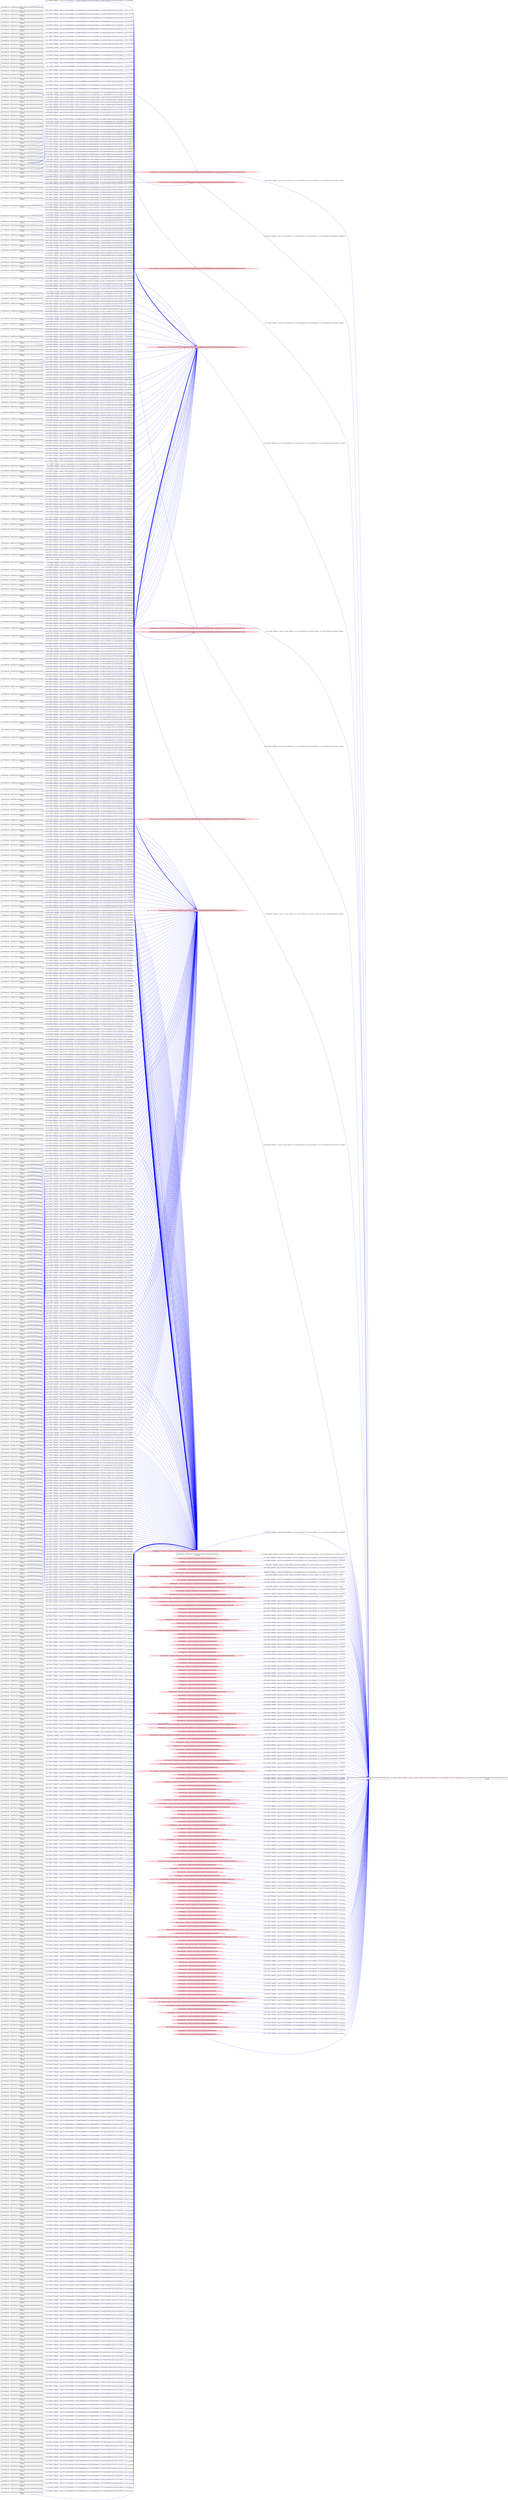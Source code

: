digraph  {
rankdir=LR
"0"[color=black,label="id:0 HopCount: 0 pid:1144 proc_starttime:0 cmd: owner uid:null owner group id:null,\n null null", shape=box,style=solid];
"1"[color=black,label="id:1 HopCount: 1 pid:204 proc_starttime:0 cmd: owner uid:null owner group id:null,\n null null", shape=box,style=solid];
"0" -> "1" [id=723,__obj="PROC_CREATE"color=red,label="id:723 PROC_CREATE **NORMAL**  seqs:[1557753546779000000, 1557753546779000000] T:[1557753546779000000, 1557753546779000000] relT:[0, 0]",style=solid];
"19"[color=black,label="id:19 HopCount: -3 pid:2672 proc_starttime:0 cmd: owner uid:null owner group id:null,\n null null", shape=box,style=solid];
"686"[color=pink,label="id:686 HopCount: -2 owner uid: owner group id: /Device/HarddiskVolume2/USERS/ADMIN/APPDATA/ROAMING/MOZILLA/FIREFOX/PROFILES/LXKEHH21.DEFAULT/PLACES.SQLITE-WAL ", shape=oval,style=filled];
"19" -> "686" [id=724,__obj="WRITE"color=blue,label="id:724 WRITE **NORMAL**  seqs:[1557403954927000000, 1557405575153000000] T:[1557403954927000000, 1557405575153000000] relT:[349591852000000, 347971626000000]",style=solid];
"26"[color=black,label="id:26 HopCount: -3 pid:7812 proc_starttime:0 cmd: owner uid:null owner group id:null,\n null null", shape=box,style=solid];
"543"[color=pink,label="id:543 HopCount: -2 owner uid: owner group id: /Device/HarddiskVolume2/Users/admin/AppData/Roaming/Mozilla/Firefox/Profiles/lxkehh21.default/xulstore.json ", shape=oval,style=filled];
"26" -> "543" [id=725,__obj="WRITE"color=blue,label="id:725 WRITE **NORMAL**  seqs:[1557699812584000000, 1557699812584000000] T:[1557699812584000000, 1557699812584000000] relT:[53734195000000, 53734195000000]",style=solid];
"390"[color=black,label="id:390 HopCount: -3 pid:9960 proc_starttime:0 cmd: owner uid:null owner group id:null,\n null null", shape=box,style=solid];
"390" -> "543" [id=726,__obj="WRITE"color=blue,label="id:726 WRITE **NORMAL**  seqs:[1557407029968000000, 1557407200502000000] T:[1557407029968000000, 1557407200502000000] relT:[346516811000000, 346346277000000]",style=solid];
"6"[color=black,label="id:6 HopCount: -3 pid:2036 proc_starttime:0 cmd: owner uid:null owner group id:null,\n null null", shape=box,style=solid];
"6" -> "543" [id=727,__obj="WRITE"color=blue,label="id:727 WRITE **NORMAL**  seqs:[1557701967042000000, 1557704279513000000] T:[1557701967042000000, 1557704279513000000] relT:[51579737000000, 49267266000000]",style=solid];
"7"[color=black,label="id:7 HopCount: -3 pid:1696 proc_starttime:0 cmd: owner uid:null owner group id:null,\n null null", shape=box,style=solid];
"7" -> "686" [id=728,__obj="WRITE"color=blue,label="id:728 WRITE **NORMAL**  seqs:[1557355354503000000, 1557356440614000000] T:[1557355354503000000, 1557356440614000000] relT:[398192276000000, 397106165000000]",style=solid];
"234"[color=black,label="id:234 HopCount: -3 pid:7028 proc_starttime:0 cmd: owner uid:null owner group id:null,\n null null", shape=box,style=solid];
"234" -> "543" [id=729,__obj="WRITE"color=blue,label="id:729 WRITE **NORMAL**  seqs:[1557428498479000000, 1557428498479000000] T:[1557428498479000000, 1557428498479000000] relT:[325048300000000, 325048300000000]",style=solid];
"161"[color=black,label="id:161 HopCount: -3 pid:2816 proc_starttime:0 cmd: owner uid:null owner group id:null,\n null null", shape=box,style=solid];
"161" -> "543" [id=730,__obj="WRITE"color=blue,label="id:730 WRITE **NORMAL**  seqs:[1557272496965000000, 1557273139231000000] T:[1557272496965000000, 1557273139231000000] relT:[481049814000000, 480407548000000]",style=solid];
"9"[color=black,label="id:9 HopCount: -3 pid:3700 proc_starttime:0 cmd: owner uid:null owner group id:null,\n null null", shape=box,style=solid];
"596"[color=pink,label="id:596 HopCount: -2 owner uid: owner group id: /Device/HarddiskVolume2/Users/admin/AppData/Roaming/Mozilla/Firefox/Profiles/lxkehh21.default/cookies.sqlite-wal ", shape=oval,style=filled];
"9" -> "596" [id=731,__obj="WRITE"color=blue,label="id:731 WRITE **NORMAL**  seqs:[1557269352855000000, 1557269427961000000] T:[1557269352855000000, 1557269427961000000] relT:[484193924000000, 484118818000000]",style=solid];
"10"[color=black,label="id:10 HopCount: -3 pid:760 proc_starttime:0 cmd: owner uid:null owner group id:null,\n null null", shape=box,style=solid];
"10" -> "686" [id=732,__obj="WRITE"color=blue,label="id:732 WRITE **NORMAL**  seqs:[1557269374657000000, 1557269374657000000] T:[1557269374657000000, 1557269374657000000] relT:[484172122000000, 484172122000000]",style=solid];
"39"[color=black,label="id:39 HopCount: -3 pid:4624 proc_starttime:0 cmd: owner uid:null owner group id:null,\n null null", shape=box,style=solid];
"39" -> "543" [id=733,__obj="WRITE"color=blue,label="id:733 WRITE **NORMAL**  seqs:[1557523447027000000, 1557525941118000000] T:[1557523447027000000, 1557525941118000000] relT:[230099752000000, 227605661000000]",style=solid];
"202"[color=black,label="id:202 HopCount: -3 pid:4396 proc_starttime:0 cmd: owner uid:null owner group id:null,\n null null", shape=box,style=solid];
"202" -> "543" [id=734,__obj="WRITE"color=blue,label="id:734 WRITE **NORMAL**  seqs:[1557670942118000000, 1557670942118000000] T:[1557670942118000000, 1557670942118000000] relT:[82604661000000, 82604661000000]",style=solid];
"81"[color=black,label="id:81 HopCount: -3 pid:5584 proc_starttime:0 cmd: owner uid:null owner group id:null,\n null null", shape=box,style=solid];
"81" -> "596" [id=735,__obj="WRITE"color=blue,label="id:735 WRITE **NORMAL**  seqs:[1557330032783000000, 1557330050511000000] T:[1557330032783000000, 1557330050511000000] relT:[423513996000000, 423496268000000]",style=solid];
"12"[color=black,label="id:12 HopCount: -3 pid:8612 proc_starttime:0 cmd: owner uid:null owner group id:null,\n null null", shape=box,style=solid];
"12" -> "686" [id=736,__obj="WRITE"color=blue,label="id:736 WRITE **NORMAL**  seqs:[1557604314102000000, 1557605365253000000] T:[1557604314102000000, 1557605365253000000] relT:[149232677000000, 148181526000000]",style=solid];
"210"[color=black,label="id:210 HopCount: -3 pid:10144 proc_starttime:0 cmd: owner uid:null owner group id:null,\n null null", shape=box,style=solid];
"210" -> "543" [id=737,__obj="WRITE"color=blue,label="id:737 WRITE **NORMAL**  seqs:[1557708364574000000, 1557708665521000000] T:[1557708364574000000, 1557708665521000000] relT:[45182205000000, 44881258000000]",style=solid];
"13"[color=black,label="id:13 HopCount: -3 pid:9704 proc_starttime:0 cmd: owner uid:null owner group id:null,\n null null", shape=box,style=solid];
"13" -> "596" [id=738,__obj="WRITE"color=blue,label="id:738 WRITE **NORMAL**  seqs:[1557490872151000000, 1557497203931000000] T:[1557490872151000000, 1557497203931000000] relT:[262674628000000, 256342848000000]",style=solid];
"14"[color=black,label="id:14 HopCount: -3 pid:5984 proc_starttime:0 cmd: owner uid:null owner group id:null,\n null null", shape=box,style=solid];
"14" -> "543" [id=739,__obj="WRITE"color=blue,label="id:739 WRITE **NORMAL**  seqs:[1557708788211000000, 1557708788211000000] T:[1557708788211000000, 1557708788211000000] relT:[44758568000000, 44758568000000]",style=solid];
"719"[color=black,label="id:719 HopCount: -3 pid:6816 proc_starttime:0 cmd: owner uid:null owner group id:null,\n null null", shape=box,style=solid];
"719" -> "686" [id=740,__obj="WRITE"color=blue,label="id:740 WRITE **NORMAL**  seqs:[1557663207671000000, 1557667456382000000] T:[1557663207671000000, 1557667456382000000] relT:[90339108000000, 86090397000000]",style=solid];
"711"[color=black,label="id:711 HopCount: -3 pid:5804 proc_starttime:0 cmd: owner uid:null owner group id:null,\n null null", shape=box,style=solid];
"711" -> "596" [id=741,__obj="WRITE"color=blue,label="id:741 WRITE **NORMAL**  seqs:[1557668346248000000, 1557670919976000000] T:[1557668346248000000, 1557670919976000000] relT:[85200531000000, 82626803000000]",style=solid];
"5"[color=black,label="id:5 HopCount: -3 pid:684 proc_starttime:0 cmd: owner uid:null owner group id:null,\n null null", shape=box,style=solid];
"5" -> "686" [id=742,__obj="WRITE"color=blue,label="id:742 WRITE **NORMAL**  seqs:[1557563204824000000, 1557563204824000000] T:[1557563204824000000, 1557563204824000000] relT:[190341955000000, 190341955000000]",style=solid];
"374"[color=black,label="id:374 HopCount: -3 pid:736 proc_starttime:0 cmd: owner uid:null owner group id:null,\n null null", shape=box,style=solid];
"374" -> "543" [id=743,__obj="WRITE"color=blue,label="id:743 WRITE **NORMAL**  seqs:[1557491684875000000, 1557499588282000000] T:[1557491684875000000, 1557499588282000000] relT:[261861904000000, 253958497000000]",style=solid];
"48"[color=black,label="id:48 HopCount: -3 pid:1640 proc_starttime:0 cmd: owner uid:null owner group id:null,\n null null", shape=box,style=solid];
"48" -> "686" [id=744,__obj="WRITE"color=blue,label="id:744 WRITE **NORMAL**  seqs:[1557552931095000000, 1557557251355000000] T:[1557552931095000000, 1557557251355000000] relT:[200615684000000, 196295424000000]",style=solid];
"341"[color=black,label="id:341 HopCount: -3 pid:416 proc_starttime:0 cmd: owner uid:null owner group id:null,\n null null", shape=box,style=solid];
"341" -> "543" [id=745,__obj="WRITE"color=blue,label="id:745 WRITE **NORMAL**  seqs:[1557591371267000000, 1557598446319000000] T:[1557591371267000000, 1557598446319000000] relT:[162175512000000, 155100460000000]",style=solid];
"384"[color=black,label="id:384 HopCount: -3 pid:2972 proc_starttime:0 cmd: owner uid:null owner group id:null,\n null null", shape=box,style=solid];
"384" -> "543" [id=746,__obj="WRITE"color=blue,label="id:746 WRITE **NORMAL**  seqs:[1557600063850000000, 1557600063850000000] T:[1557600063850000000, 1557600063850000000] relT:[153482929000000, 153482929000000]",style=solid];
"316"[color=black,label="id:316 HopCount: -3 pid:9344 proc_starttime:0 cmd: owner uid:null owner group id:null,\n null null", shape=box,style=solid];
"316" -> "543" [id=747,__obj="WRITE"color=blue,label="id:747 WRITE **NORMAL**  seqs:[1557579163029000000, 1557579163029000000] T:[1557579163029000000, 1557579163029000000] relT:[174383750000000, 174383750000000]",style=solid];
"26" -> "686" [id=748,__obj="WRITE"color=blue,label="id:748 WRITE **NORMAL**  seqs:[1557699794800000000, 1557700332174000000] T:[1557699794800000000, 1557700332174000000] relT:[53751979000000, 53214605000000]",style=solid];
"436"[color=black,label="id:436 HopCount: -3 pid:6280 proc_starttime:0 cmd: owner uid:null owner group id:null,\n null null", shape=box,style=solid];
"436" -> "543" [id=749,__obj="WRITE"color=blue,label="id:749 WRITE **NORMAL**  seqs:[1557687718411000000, 1557687718411000000] T:[1557687718411000000, 1557687718411000000] relT:[65828368000000, 65828368000000]",style=solid];
"30"[color=black,label="id:30 HopCount: -3 pid:7316 proc_starttime:0 cmd: owner uid:null owner group id:null,\n null null", shape=box,style=solid];
"30" -> "686" [id=750,__obj="WRITE"color=blue,label="id:750 WRITE **NORMAL**  seqs:[1557413479735000000, 1557414437339000000] T:[1557413479735000000, 1557414437339000000] relT:[340067044000000, 339109440000000]",style=solid];
"426"[color=black,label="id:426 HopCount: -3 pid:6216 proc_starttime:0 cmd: owner uid:null owner group id:null,\n null null", shape=box,style=solid];
"426" -> "543" [id=751,__obj="WRITE"color=blue,label="id:751 WRITE **NORMAL**  seqs:[1557333329209000000, 1557336068203000000] T:[1557333329209000000, 1557336068203000000] relT:[420217570000000, 417478576000000]",style=solid];
"102"[color=black,label="id:102 HopCount: -3 pid:4396 proc_starttime:0 cmd: owner uid:null owner group id:null,\n null null", shape=box,style=solid];
"102" -> "543" [id=752,__obj="WRITE"color=blue,label="id:752 WRITE **NORMAL**  seqs:[1557601489903000000, 1557601489903000000] T:[1557601489903000000, 1557601489903000000] relT:[152056876000000, 152056876000000]",style=solid];
"29"[color=black,label="id:29 HopCount: -2 pid:8524 proc_starttime:0 cmd: owner uid:null owner group id:null,\n null null", shape=box,style=solid];
"29" -> "0" [id=753,__obj="PROC_CREATE"color=red,label="id:753 PROC_CREATE **NORMAL**  seqs:[1557753542625000000, 1557753542625000000] T:[1557753542625000000, 1557753542625000000] relT:[4154000000, 4154000000]",style=solid];
"34"[color=black,label="id:34 HopCount: -3 pid:8660 proc_starttime:0 cmd: owner uid:null owner group id:null,\n null null", shape=box,style=solid];
"34" -> "686" [id=754,__obj="WRITE"color=blue,label="id:754 WRITE **NORMAL**  seqs:[1557602597559000000, 1557602656192000000] T:[1557602597559000000, 1557602656192000000] relT:[150949220000000, 150890587000000]",style=solid];
"399"[color=black,label="id:399 HopCount: -3 pid:8004 proc_starttime:0 cmd: owner uid:null owner group id:null,\n null null", shape=box,style=solid];
"399" -> "543" [id=755,__obj="WRITE"color=blue,label="id:755 WRITE **NORMAL**  seqs:[1557588764424000000, 1557590761872000000] T:[1557588764424000000, 1557590761872000000] relT:[164782355000000, 162784907000000]",style=solid];
"99"[color=black,label="id:99 HopCount: -3 pid:6256 proc_starttime:0 cmd: owner uid:null owner group id:null,\n null null", shape=box,style=solid];
"99" -> "543" [id=756,__obj="WRITE"color=blue,label="id:756 WRITE **NORMAL**  seqs:[1557273770645000000, 1557273770645000000] T:[1557273770645000000, 1557273770645000000] relT:[479776134000000, 479776134000000]",style=solid];
"33"[color=pink,label="id:33 HopCount: -2 owner uid: owner group id: /Windows/System32/msimg32.dll ", shape=oval,style=filled];
"33" -> "0" [id=757,__obj="READ"color=blue,label="id:757 READ **NORMAL**  seqs:[1557753542779000000, 1557753542779000000] T:[1557753542779000000, 1557753542779000000] relT:[4000000000, 4000000000]",style=solid];
"37"[color=black,label="id:37 HopCount: -3 pid:10232 proc_starttime:0 cmd: owner uid:null owner group id:null,\n null null", shape=box,style=solid];
"37" -> "686" [id=758,__obj="WRITE"color=blue,label="id:758 WRITE **NORMAL**  seqs:[1557494852331000000, 1557495679117000000] T:[1557494852331000000, 1557495679117000000] relT:[258694448000000, 257867662000000]",style=solid];
"56"[color=black,label="id:56 HopCount: -3 pid:8896 proc_starttime:0 cmd: owner uid:null owner group id:null,\n null null", shape=box,style=solid];
"56" -> "543" [id=759,__obj="WRITE"color=blue,label="id:759 WRITE **NORMAL**  seqs:[1557261067803000000, 1557261067803000000] T:[1557261067803000000, 1557261067803000000] relT:[492478976000000, 492478976000000]",style=solid];
"462"[color=black,label="id:462 HopCount: -3 pid:6660 proc_starttime:0 cmd: owner uid:null owner group id:null,\n null null", shape=box,style=solid];
"462" -> "543" [id=760,__obj="WRITE"color=blue,label="id:760 WRITE **NORMAL**  seqs:[1557751510111000000, 1557751510111000000] T:[1557751510111000000, 1557751510111000000] relT:[2036668000000, 2036668000000]",style=solid];
"36"[color=pink,label="id:36 HopCount: -2 owner uid: owner group id: /Windows/System32/nlaapi.dll ", shape=oval,style=filled];
"36" -> "0" [id=761,__obj="READ"color=blue,label="id:761 READ **NORMAL**  seqs:[1557753542925000000, 1557753542925000000] T:[1557753542925000000, 1557753542925000000] relT:[3854000000, 3854000000]",style=solid];
"39" -> "686" [id=762,__obj="WRITE"color=blue,label="id:762 WRITE **NORMAL**  seqs:[1557523402098000000, 1557525853875000000] T:[1557523402098000000, 1557525853875000000] relT:[230144681000000, 227692904000000]",style=solid];
"42"[color=black,label="id:42 HopCount: -3 pid:5064 proc_starttime:0 cmd: owner uid:null owner group id:null,\n null null", shape=box,style=solid];
"42" -> "686" [id=763,__obj="WRITE"color=blue,label="id:763 WRITE **NORMAL**  seqs:[1557668346320000000, 1557670919840000000] T:[1557668346320000000, 1557670919840000000] relT:[85200459000000, 82626939000000]",style=solid];
"44"[color=black,label="id:44 HopCount: -3 pid:7384 proc_starttime:0 cmd: owner uid:null owner group id:null,\n null null", shape=box,style=solid];
"44" -> "686" [id=764,__obj="WRITE"color=blue,label="id:764 WRITE **NORMAL**  seqs:[1557451649351000000, 1557451649351000000] T:[1557451649351000000, 1557451649351000000] relT:[301897428000000, 301897428000000]",style=solid];
"47"[color=black,label="id:47 HopCount: -3 pid:5040 proc_starttime:0 cmd: owner uid:null owner group id:null,\n null null", shape=box,style=solid];
"47" -> "686" [id=765,__obj="WRITE"color=blue,label="id:765 WRITE **NORMAL**  seqs:[1557276411701000000, 1557276411702000000] T:[1557276411701000000, 1557276411702000000] relT:[477135078000000, 477135077000000]",style=solid];
"50"[color=black,label="id:50 HopCount: -3 pid:3912 proc_starttime:0 cmd: owner uid:null owner group id:null,\n null null", shape=box,style=solid];
"50" -> "686" [id=766,__obj="WRITE"color=blue,label="id:766 WRITE **NORMAL**  seqs:[1557307834190000000, 1557307834190000000] T:[1557307834190000000, 1557307834190000000] relT:[445712589000000, 445712589000000]",style=solid];
"288"[color=black,label="id:288 HopCount: -3 pid:8660 proc_starttime:0 cmd: owner uid:null owner group id:null,\n null null", shape=box,style=solid];
"288" -> "686" [id=767,__obj="WRITE"color=blue,label="id:767 WRITE **NORMAL**  seqs:[1557423789050000000, 1557433344941000000] T:[1557423789050000000, 1557433344941000000] relT:[329757729000000, 320201838000000]",style=solid];
"53"[color=black,label="id:53 HopCount: -3 pid:7896 proc_starttime:0 cmd: owner uid:null owner group id:null,\n null null", shape=box,style=solid];
"53" -> "686" [id=768,__obj="WRITE"color=blue,label="id:768 WRITE **NORMAL**  seqs:[1557358594607000000, 1557358594607000000] T:[1557358594607000000, 1557358594607000000] relT:[394952172000000, 394952172000000]",style=solid];
"328"[color=black,label="id:328 HopCount: -3 pid:9380 proc_starttime:0 cmd: owner uid:null owner group id:null,\n null null", shape=box,style=solid];
"328" -> "543" [id=769,__obj="WRITE"color=blue,label="id:769 WRITE **NORMAL**  seqs:[1557584143249000000, 1557585168910000000] T:[1557584143249000000, 1557585168910000000] relT:[169403530000000, 168377869000000]",style=solid];
"54"[color=black,label="id:54 HopCount: -3 pid:9684 proc_starttime:0 cmd: owner uid:null owner group id:null,\n null null", shape=box,style=solid];
"54" -> "686" [id=770,__obj="WRITE"color=blue,label="id:770 WRITE **NORMAL**  seqs:[1557453269241000000, 1557464069631000000] T:[1557453269241000000, 1557464069631000000] relT:[300277538000000, 289477148000000]",style=solid];
"333"[color=black,label="id:333 HopCount: -3 pid:4324 proc_starttime:0 cmd: owner uid:null owner group id:null,\n null null", shape=box,style=solid];
"333" -> "543" [id=771,__obj="WRITE"color=blue,label="id:771 WRITE **NORMAL**  seqs:[1557680705068000000, 1557701870683000000] T:[1557680705068000000, 1557701870683000000] relT:[72841711000000, 51676096000000]",style=solid];
"408"[color=black,label="id:408 HopCount: -3 pid:920 proc_starttime:0 cmd: owner uid:null owner group id:null,\n null null", shape=box,style=solid];
"408" -> "543" [id=772,__obj="WRITE"color=blue,label="id:772 WRITE **NORMAL**  seqs:[1557679221866000000, 1557681109495000000] T:[1557679221866000000, 1557681109495000000] relT:[74324913000000, 72437284000000]",style=solid];
"586"[color=black,label="id:586 HopCount: -3 pid:3672 proc_starttime:0 cmd: owner uid:null owner group id:null,\n null null", shape=box,style=solid];
"586" -> "543" [id=773,__obj="WRITE"color=blue,label="id:773 WRITE **NORMAL**  seqs:[1557534060289000000, 1557534060289000000] T:[1557534060289000000, 1557534060289000000] relT:[219486490000000, 219486490000000]",style=solid];
"56" -> "686" [id=774,__obj="WRITE"color=blue,label="id:774 WRITE **NORMAL**  seqs:[1557261043689000000, 1557261043689000000] T:[1557261043689000000, 1557261043689000000] relT:[492503090000000, 492503090000000]",style=solid];
"601"[color=black,label="id:601 HopCount: -3 pid:1768 proc_starttime:0 cmd: owner uid:null owner group id:null,\n null null", shape=box,style=solid];
"601" -> "543" [id=775,__obj="WRITE"color=blue,label="id:775 WRITE **NORMAL**  seqs:[1557534960391000000, 1557534960391000000] T:[1557534960391000000, 1557534960391000000] relT:[218586388000000, 218586388000000]",style=solid];
"58"[color=black,label="id:58 HopCount: -3 pid:8924 proc_starttime:0 cmd: owner uid:null owner group id:null,\n null null", shape=box,style=solid];
"58" -> "686" [id=776,__obj="WRITE"color=blue,label="id:776 WRITE **NORMAL**  seqs:[1557684397328000000, 1557686557418000000] T:[1557684397328000000, 1557686557418000000] relT:[69149451000000, 66989361000000]",style=solid];
"722"[color=black,label="id:722 HopCount: -3 pid:7600 proc_starttime:0 cmd: owner uid:null owner group id:null,\n null null", shape=box,style=solid];
"722" -> "543" [id=777,__obj="WRITE"color=blue,label="id:777 WRITE **NORMAL**  seqs:[1557750868693000000, 1557750868693000000] T:[1557750868693000000, 1557750868693000000] relT:[2678086000000, 2678086000000]",style=solid];
"320"[color=black,label="id:320 HopCount: -3 pid:2016 proc_starttime:0 cmd: owner uid:null owner group id:null,\n null null", shape=box,style=solid];
"320" -> "543" [id=778,__obj="WRITE"color=blue,label="id:778 WRITE **NORMAL**  seqs:[1557274239127000000, 1557275076771000000] T:[1557274239127000000, 1557275076771000000] relT:[479307652000000, 478470008000000]",style=solid];
"60"[color=black,label="id:60 HopCount: -3 pid:9368 proc_starttime:0 cmd: owner uid:null owner group id:null,\n null null", shape=box,style=solid];
"60" -> "686" [id=779,__obj="WRITE"color=blue,label="id:779 WRITE **NORMAL**  seqs:[1557465695582000000, 1557466229147000000] T:[1557465695582000000, 1557466229147000000] relT:[287851197000000, 287317632000000]",style=solid];
"61"[color=black,label="id:61 HopCount: -3 pid:8996 proc_starttime:0 cmd: owner uid:null owner group id:null,\n null null", shape=box,style=solid];
"61" -> "543" [id=780,__obj="WRITE"color=blue,label="id:780 WRITE **NORMAL**  seqs:[1557611499543000000, 1557611499543000000] T:[1557611499543000000, 1557611499543000000] relT:[142047236000000, 142047236000000]",style=solid];
"22"[color=black,label="id:22 HopCount: -3 pid:888 proc_starttime:0 cmd: owner uid:null owner group id:null,\n null null", shape=box,style=solid];
"22" -> "686" [id=781,__obj="WRITE"color=blue,label="id:781 WRITE **NORMAL**  seqs:[1557634505072000000, 1557634505072000000] T:[1557634505072000000, 1557634505072000000] relT:[119041707000000, 119041707000000]",style=solid];
"296"[color=black,label="id:296 HopCount: -3 pid:1048 proc_starttime:0 cmd: owner uid:null owner group id:null,\n null null", shape=box,style=solid];
"296" -> "543" [id=782,__obj="WRITE"color=blue,label="id:782 WRITE **NORMAL**  seqs:[1557250681639000000, 1557254408479000000] T:[1557250681639000000, 1557254408479000000] relT:[502865140000000, 499138300000000]",style=solid];
"65"[color=black,label="id:65 HopCount: -3 pid:4444 proc_starttime:0 cmd: owner uid:null owner group id:null,\n null null", shape=box,style=solid];
"65" -> "686" [id=783,__obj="WRITE"color=blue,label="id:783 WRITE **NORMAL**  seqs:[1557254378739000000, 1557254461534000000] T:[1557254378739000000, 1557254461534000000] relT:[499168040000000, 499085245000000]",style=solid];
"67"[color=black,label="id:67 HopCount: -3 pid:9112 proc_starttime:0 cmd: owner uid:null owner group id:null,\n null null", shape=box,style=solid];
"67" -> "686" [id=784,__obj="WRITE"color=blue,label="id:784 WRITE **NORMAL**  seqs:[1557265668326000000, 1557265791325000000] T:[1557265668326000000, 1557265791325000000] relT:[487878453000000, 487755454000000]",style=solid];
"69"[color=black,label="id:69 HopCount: -3 pid:6472 proc_starttime:0 cmd: owner uid:null owner group id:null,\n null null", shape=box,style=solid];
"69" -> "686" [id=785,__obj="WRITE"color=blue,label="id:785 WRITE **NORMAL**  seqs:[1557428311665000000, 1557431710880000000] T:[1557428311665000000, 1557431710880000000] relT:[325235114000000, 321835899000000]",style=solid];
"71"[color=black,label="id:71 HopCount: -3 pid:8420 proc_starttime:0 cmd: owner uid:null owner group id:null,\n null null", shape=box,style=solid];
"71" -> "686" [id=786,__obj="WRITE"color=blue,label="id:786 WRITE **NORMAL**  seqs:[1557471089728000000, 1557471089728000000] T:[1557471089728000000, 1557471089728000000] relT:[282457051000000, 282457051000000]",style=solid];
"74"[color=black,label="id:74 HopCount: -3 pid:3496 proc_starttime:0 cmd: owner uid:null owner group id:null,\n null null", shape=box,style=solid];
"74" -> "686" [id=787,__obj="WRITE"color=blue,label="id:787 WRITE **NORMAL**  seqs:[1557404812149000000, 1557404812149000000] T:[1557404812149000000, 1557404812149000000] relT:[348734630000000, 348734630000000]",style=solid];
"437"[color=black,label="id:437 HopCount: -3 pid:8620 proc_starttime:0 cmd: owner uid:null owner group id:null,\n null null", shape=box,style=solid];
"437" -> "543" [id=788,__obj="WRITE"color=blue,label="id:788 WRITE **NORMAL**  seqs:[1557410433339000000, 1557417167612000000] T:[1557410433339000000, 1557417167612000000] relT:[343113440000000, 336379167000000]",style=solid];
"106"[color=black,label="id:106 HopCount: -3 pid:8668 proc_starttime:0 cmd: owner uid:null owner group id:null,\n null null", shape=box,style=solid];
"106" -> "686" [id=789,__obj="WRITE"color=blue,label="id:789 WRITE **NORMAL**  seqs:[1557639903846000000, 1557639903846000000] T:[1557639903846000000, 1557639903846000000] relT:[113642933000000, 113642933000000]",style=solid];
"78"[color=black,label="id:78 HopCount: -3 pid:372 proc_starttime:0 cmd: owner uid:null owner group id:null,\n null null", shape=box,style=solid];
"78" -> "686" [id=790,__obj="WRITE"color=blue,label="id:790 WRITE **NORMAL**  seqs:[1557701955169000000, 1557702086563000000] T:[1557701955169000000, 1557702086563000000] relT:[51591610000000, 51460216000000]",style=solid];
"275"[color=black,label="id:275 HopCount: -3 pid:4196 proc_starttime:0 cmd: owner uid:null owner group id:null,\n null null", shape=box,style=solid];
"275" -> "543" [id=791,__obj="WRITE"color=blue,label="id:791 WRITE **NORMAL**  seqs:[1557339739023000000, 1557342671850000000] T:[1557339739023000000, 1557342671850000000] relT:[413807756000000, 410874929000000]",style=solid];
"79"[color=black,label="id:79 HopCount: -3 pid:8012 proc_starttime:0 cmd: owner uid:null owner group id:null,\n null null", shape=box,style=solid];
"79" -> "543" [id=792,__obj="WRITE"color=blue,label="id:792 WRITE **NORMAL**  seqs:[1557322454483000000, 1557327010020000000] T:[1557322454483000000, 1557327010020000000] relT:[431092296000000, 426536759000000]",style=solid];
"81" -> "686" [id=793,__obj="WRITE"color=blue,label="id:793 WRITE **NORMAL**  seqs:[1557331058442000000, 1557332538483000000] T:[1557331058442000000, 1557332538483000000] relT:[422488337000000, 421008296000000]",style=solid];
"452"[color=black,label="id:452 HopCount: -3 pid:8212 proc_starttime:0 cmd: owner uid:null owner group id:null,\n null null", shape=box,style=solid];
"452" -> "543" [id=794,__obj="WRITE"color=blue,label="id:794 WRITE **NORMAL**  seqs:[1557750734964000000, 1557750734964000000] T:[1557750734964000000, 1557750734964000000] relT:[2811815000000, 2811815000000]",style=solid];
"286"[color=black,label="id:286 HopCount: -3 pid:7028 proc_starttime:0 cmd: owner uid:null owner group id:null,\n null null", shape=box,style=solid];
"286" -> "543" [id=795,__obj="WRITE"color=blue,label="id:795 WRITE **NORMAL**  seqs:[1557341800322000000, 1557344719790000000] T:[1557341800322000000, 1557344719790000000] relT:[411746457000000, 408826989000000]",style=solid];
"86"[color=black,label="id:86 HopCount: -3 pid:9792 proc_starttime:0 cmd: owner uid:null owner group id:null,\n null null", shape=box,style=solid];
"86" -> "543" [id=796,__obj="WRITE"color=blue,label="id:796 WRITE **NORMAL**  seqs:[1557592995491000000, 1557600375718000000] T:[1557592995491000000, 1557600375718000000] relT:[160551288000000, 153171061000000]",style=solid];
"80"[color=black,label="id:80 HopCount: -3 pid:4384 proc_starttime:0 cmd: owner uid:null owner group id:null,\n null null", shape=box,style=solid];
"80" -> "686" [id=797,__obj="WRITE"color=blue,label="id:797 WRITE **NORMAL**  seqs:[1557587564062000000, 1557594684141000000] T:[1557587564062000000, 1557594684141000000] relT:[165982717000000, 158862638000000]",style=solid];
"83"[color=black,label="id:83 HopCount: -3 pid:6476 proc_starttime:0 cmd: owner uid:null owner group id:null,\n null null", shape=box,style=solid];
"83" -> "686" [id=798,__obj="WRITE"color=blue,label="id:798 WRITE **NORMAL**  seqs:[1557621670290000000, 1557621670290000000] T:[1557621670290000000, 1557621670290000000] relT:[131876489000000, 131876489000000]",style=solid];
"84"[color=black,label="id:84 HopCount: -3 pid:9952 proc_starttime:0 cmd: owner uid:null owner group id:null,\n null null", shape=box,style=solid];
"84" -> "686" [id=799,__obj="WRITE"color=blue,label="id:799 WRITE **NORMAL**  seqs:[1557579394083000000, 1557579394083000000] T:[1557579394083000000, 1557579394083000000] relT:[174152696000000, 174152696000000]",style=solid];
"634"[color=black,label="id:634 HopCount: -3 pid:7776 proc_starttime:0 cmd: owner uid:null owner group id:null,\n null null", shape=box,style=solid];
"634" -> "543" [id=800,__obj="WRITE"color=blue,label="id:800 WRITE **NORMAL**  seqs:[1557409332260000000, 1557417045841000000] T:[1557409332260000000, 1557417045841000000] relT:[344214519000000, 336500938000000]",style=solid];
"86" -> "686" [id=801,__obj="WRITE"color=blue,label="id:801 WRITE **NORMAL**  seqs:[1557591936389000000, 1557604821402000000] T:[1557591936389000000, 1557604821402000000] relT:[161610390000000, 148725377000000]",style=solid];
"87"[color=black,label="id:87 HopCount: -3 pid:10096 proc_starttime:0 cmd: owner uid:null owner group id:null,\n null null", shape=box,style=solid];
"87" -> "686" [id=802,__obj="WRITE"color=blue,label="id:802 WRITE **NORMAL**  seqs:[1557521299247000000, 1557521299247000000] T:[1557521299247000000, 1557521299247000000] relT:[232247532000000, 232247532000000]",style=solid];
"88"[color=black,label="id:88 HopCount: -3 pid:10180 proc_starttime:0 cmd: owner uid:null owner group id:null,\n null null", shape=box,style=solid];
"88" -> "543" [id=803,__obj="WRITE"color=blue,label="id:803 WRITE **NORMAL**  seqs:[1557691059957000000, 1557691059957000000] T:[1557691059957000000, 1557691059957000000] relT:[62486822000000, 62486822000000]",style=solid];
"92"[color=black,label="id:92 HopCount: -3 pid:7372 proc_starttime:0 cmd: owner uid:null owner group id:null,\n null null", shape=box,style=solid];
"92" -> "686" [id=804,__obj="WRITE"color=blue,label="id:804 WRITE **NORMAL**  seqs:[1557512141297000000, 1557512141297000000] T:[1557512141297000000, 1557512141297000000] relT:[241405482000000, 241405482000000]",style=solid];
"93"[color=black,label="id:93 HopCount: -3 pid:2380 proc_starttime:0 cmd: owner uid:null owner group id:null,\n null null", shape=box,style=solid];
"93" -> "686" [id=805,__obj="WRITE"color=blue,label="id:805 WRITE **NORMAL**  seqs:[1557413270909000000, 1557413271118000000] T:[1557413270909000000, 1557413271118000000] relT:[340275870000000, 340275661000000]",style=solid];
"392"[color=black,label="id:392 HopCount: -3 pid:5528 proc_starttime:0 cmd: owner uid:null owner group id:null,\n null null", shape=box,style=solid];
"392" -> "543" [id=806,__obj="WRITE"color=blue,label="id:806 WRITE **NORMAL**  seqs:[1557604440874000000, 1557604440874000000] T:[1557604440874000000, 1557604440874000000] relT:[149105905000000, 149105905000000]",style=solid];
"52"[color=black,label="id:52 HopCount: -3 pid:4408 proc_starttime:0 cmd: owner uid:null owner group id:null,\n null null", shape=box,style=solid];
"52" -> "543" [id=807,__obj="WRITE"color=blue,label="id:807 WRITE **NORMAL**  seqs:[1557329093387000000, 1557329093387000000] T:[1557329093387000000, 1557329093387000000] relT:[424453392000000, 424453392000000]",style=solid];
"91"[color=black,label="id:91 HopCount: -3 pid:5572 proc_starttime:0 cmd: owner uid:null owner group id:null,\n null null", shape=box,style=solid];
"91" -> "686" [id=808,__obj="WRITE"color=blue,label="id:808 WRITE **NORMAL**  seqs:[1557479189759000000, 1557479189759000000] T:[1557479189759000000, 1557479189759000000] relT:[274357020000000, 274357020000000]",style=solid];
"96"[color=black,label="id:96 HopCount: -3 pid:2672 proc_starttime:0 cmd: owner uid:null owner group id:null,\n null null", shape=box,style=solid];
"96" -> "686" [id=809,__obj="WRITE"color=blue,label="id:809 WRITE **NORMAL**  seqs:[1557623716246000000, 1557625866056000000] T:[1557623716246000000, 1557625866056000000] relT:[129830533000000, 127680723000000]",style=solid];
"99" -> "686" [id=810,__obj="WRITE"color=blue,label="id:810 WRITE **NORMAL**  seqs:[1557273752902000000, 1557275098481000000] T:[1557273752902000000, 1557275098481000000] relT:[479793877000000, 478448298000000]",style=solid];
"101"[color=black,label="id:101 HopCount: -3 pid:8828 proc_starttime:0 cmd: owner uid:null owner group id:null,\n null null", shape=box,style=solid];
"101" -> "686" [id=811,__obj="WRITE"color=blue,label="id:811 WRITE **NORMAL**  seqs:[1557300274036000000, 1557300274036000000] T:[1557300274036000000, 1557300274036000000] relT:[453272743000000, 453272743000000]",style=solid];
"104"[color=black,label="id:104 HopCount: -3 pid:8108 proc_starttime:0 cmd: owner uid:null owner group id:null,\n null null", shape=box,style=solid];
"104" -> "686" [id=812,__obj="WRITE"color=blue,label="id:812 WRITE **NORMAL**  seqs:[1557390455212000000, 1557390455212000000] T:[1557390455212000000, 1557390455212000000] relT:[363091567000000, 363091567000000]",style=solid];
"109"[color=black,label="id:109 HopCount: -3 pid:7668 proc_starttime:0 cmd: owner uid:null owner group id:null,\n null null", shape=box,style=solid];
"109" -> "686" [id=813,__obj="WRITE"color=blue,label="id:813 WRITE **NORMAL**  seqs:[1557563730979000000, 1557564270790000000] T:[1557563730979000000, 1557564270790000000] relT:[189815800000000, 189275989000000]",style=solid];
"110"[color=black,label="id:110 HopCount: -3 pid:3376 proc_starttime:0 cmd: owner uid:null owner group id:null,\n null null", shape=box,style=solid];
"110" -> "686" [id=814,__obj="WRITE"color=blue,label="id:814 WRITE **NORMAL**  seqs:[1557262529479000000, 1557265670867000000] T:[1557262529479000000, 1557265670867000000] relT:[491017300000000, 487875912000000]",style=solid];
"113"[color=black,label="id:113 HopCount: -3 pid:5476 proc_starttime:0 cmd: owner uid:null owner group id:null,\n null null", shape=box,style=solid];
"113" -> "686" [id=815,__obj="WRITE"color=blue,label="id:815 WRITE **NORMAL**  seqs:[1557457596222000000, 1557457596222000000] T:[1557457596222000000, 1557457596222000000] relT:[295950557000000, 295950557000000]",style=solid];
"112"[color=black,label="id:112 HopCount: -3 pid:8248 proc_starttime:0 cmd: owner uid:null owner group id:null,\n null null", shape=box,style=solid];
"112" -> "686" [id=816,__obj="WRITE"color=blue,label="id:816 WRITE **NORMAL**  seqs:[1557489999835000000, 1557491069008000000] T:[1557489999835000000, 1557491069008000000] relT:[263546944000000, 262477771000000]",style=solid];
"116"[color=black,label="id:116 HopCount: -3 pid:4868 proc_starttime:0 cmd: owner uid:null owner group id:null,\n null null", shape=box,style=solid];
"116" -> "686" [id=817,__obj="WRITE"color=blue,label="id:817 WRITE **NORMAL**  seqs:[1557599960577000000, 1557606604648000000] T:[1557599960577000000, 1557606604648000000] relT:[153586202000000, 146942131000000]",style=solid];
"115"[color=black,label="id:115 HopCount: -3 pid:3884 proc_starttime:0 cmd: owner uid:null owner group id:null,\n null null", shape=box,style=solid];
"115" -> "686" [id=818,__obj="WRITE"color=blue,label="id:818 WRITE **NORMAL**  seqs:[1557325096684000000, 1557326922717000000] T:[1557325096684000000, 1557326922717000000] relT:[428450095000000, 426624062000000]",style=solid];
"118"[color=black,label="id:118 HopCount: -3 pid:8108 proc_starttime:0 cmd: owner uid:null owner group id:null,\n null null", shape=box,style=solid];
"118" -> "686" [id=819,__obj="WRITE"color=blue,label="id:819 WRITE **NORMAL**  seqs:[1557292714535000000, 1557293799350000000] T:[1557292714535000000, 1557293799350000000] relT:[460832244000000, 459747429000000]",style=solid];
"119"[color=black,label="id:119 HopCount: -3 pid:4280 proc_starttime:0 cmd: owner uid:null owner group id:null,\n null null", shape=box,style=solid];
"119" -> "686" [id=820,__obj="WRITE"color=blue,label="id:820 WRITE **NORMAL**  seqs:[1557497010072000000, 1557500281193000000] T:[1557497010072000000, 1557500281193000000] relT:[256536707000000, 253265586000000]",style=solid];
"538"[color=black,label="id:538 HopCount: -3 pid:3324 proc_starttime:0 cmd: owner uid:null owner group id:null,\n null null", shape=box,style=solid];
"538" -> "543" [id=821,__obj="WRITE"color=blue,label="id:821 WRITE **NORMAL**  seqs:[1557524425375000000, 1557524984736000000] T:[1557524425375000000, 1557524984736000000] relT:[229121404000000, 228562043000000]",style=solid];
"123"[color=black,label="id:123 HopCount: -3 pid:4480 proc_starttime:0 cmd: owner uid:null owner group id:null,\n null null", shape=box,style=solid];
"123" -> "686" [id=822,__obj="WRITE"color=blue,label="id:822 WRITE **NORMAL**  seqs:[1557317017141000000, 1557320798705000000] T:[1557317017141000000, 1557320798705000000] relT:[436529638000000, 432748074000000]",style=solid];
"124"[color=black,label="id:124 HopCount: -3 pid:8348 proc_starttime:0 cmd: owner uid:null owner group id:null,\n null null", shape=box,style=solid];
"124" -> "686" [id=823,__obj="WRITE"color=blue,label="id:823 WRITE **NORMAL**  seqs:[1557708646132000000, 1557708750228000000] T:[1557708646132000000, 1557708750228000000] relT:[44900647000000, 44796551000000]",style=solid];
"143"[color=black,label="id:143 HopCount: -3 pid:4296 proc_starttime:0 cmd: owner uid:null owner group id:null,\n null null", shape=box,style=solid];
"143" -> "543" [id=824,__obj="WRITE"color=blue,label="id:824 WRITE **NORMAL**  seqs:[1557514115527000000, 1557514786431000000] T:[1557514115527000000, 1557514786431000000] relT:[239431252000000, 238760348000000]",style=solid];
"140"[color=black,label="id:140 HopCount: -3 pid:1108 proc_starttime:0 cmd: owner uid:null owner group id:null,\n null null", shape=box,style=solid];
"140" -> "543" [id=825,__obj="WRITE"color=blue,label="id:825 WRITE **NORMAL**  seqs:[1557527026015000000, 1557527026015000000] T:[1557527026015000000, 1557527026015000000] relT:[226520764000000, 226520764000000]",style=solid];
"121"[color=black,label="id:121 HopCount: -3 pid:3432 proc_starttime:0 cmd: owner uid:null owner group id:null,\n null null", shape=box,style=solid];
"121" -> "686" [id=826,__obj="WRITE"color=blue,label="id:826 WRITE **NORMAL**  seqs:[1557274219489000000, 1557274219791000000] T:[1557274219489000000, 1557274219791000000] relT:[479327290000000, 479326988000000]",style=solid];
"75"[color=black,label="id:75 HopCount: -3 pid:2684 proc_starttime:0 cmd: owner uid:null owner group id:null,\n null null", shape=box,style=solid];
"75" -> "686" [id=827,__obj="WRITE"color=blue,label="id:827 WRITE **NORMAL**  seqs:[1557393154644000000, 1557396398728000000] T:[1557393154644000000, 1557396398728000000] relT:[360392135000000, 357148051000000]",style=solid];
"76"[color=black,label="id:76 HopCount: -3 pid:7352 proc_starttime:0 cmd: owner uid:null owner group id:null,\n null null", shape=box,style=solid];
"76" -> "686" [id=828,__obj="WRITE"color=blue,label="id:828 WRITE **NORMAL**  seqs:[1557269430892000000, 1557296495430000000] T:[1557269430892000000, 1557296495430000000] relT:[484115887000000, 457051349000000]",style=solid];
"288" -> "543" [id=829,__obj="WRITE"color=blue,label="id:829 WRITE **NORMAL**  seqs:[1557422721393000000, 1557429531581000000] T:[1557422721393000000, 1557429531581000000] relT:[330825386000000, 324015198000000]",style=solid];
"128"[color=black,label="id:128 HopCount: -3 pid:9380 proc_starttime:0 cmd: owner uid:null owner group id:null,\n null null", shape=box,style=solid];
"128" -> "686" [id=830,__obj="WRITE"color=blue,label="id:830 WRITE **NORMAL**  seqs:[1557514296894000000, 1557515098213000000] T:[1557514296894000000, 1557515098213000000] relT:[239249885000000, 238448566000000]",style=solid];
"131"[color=black,label="id:131 HopCount: -3 pid:8332 proc_starttime:0 cmd: owner uid:null owner group id:null,\n null null", shape=box,style=solid];
"131" -> "686" [id=831,__obj="WRITE"color=blue,label="id:831 WRITE **NORMAL**  seqs:[1557350495011000000, 1557350495011000000] T:[1557350495011000000, 1557350495011000000] relT:[403051768000000, 403051768000000]",style=solid];
"134"[color=black,label="id:134 HopCount: -3 pid:4336 proc_starttime:0 cmd: owner uid:null owner group id:null,\n null null", shape=box,style=solid];
"134" -> "686" [id=832,__obj="WRITE"color=blue,label="id:832 WRITE **NORMAL**  seqs:[1557623175541000000, 1557628026202000000] T:[1557623175541000000, 1557628026202000000] relT:[130371238000000, 125520577000000]",style=solid];
"137"[color=black,label="id:137 HopCount: -3 pid:7768 proc_starttime:0 cmd: owner uid:null owner group id:null,\n null null", shape=box,style=solid];
"137" -> "686" [id=833,__obj="WRITE"color=blue,label="id:833 WRITE **NORMAL**  seqs:[1557616184790000000, 1557616184790000000] T:[1557616184790000000, 1557616184790000000] relT:[137361989000000, 137361989000000]",style=solid];
"143" -> "686" [id=834,__obj="WRITE"color=blue,label="id:834 WRITE **NORMAL**  seqs:[1557513217857000000, 1557515899840000000] T:[1557513217857000000, 1557515899840000000] relT:[240328922000000, 237646939000000]",style=solid];
"144"[color=black,label="id:144 HopCount: -3 pid:2376 proc_starttime:0 cmd: owner uid:null owner group id:null,\n null null", shape=box,style=solid];
"144" -> "686" [id=835,__obj="WRITE"color=blue,label="id:835 WRITE **NORMAL**  seqs:[1557569671271000000, 1557569671271000000] T:[1557569671271000000, 1557569671271000000] relT:[183875508000000, 183875508000000]",style=solid];
"148"[color=black,label="id:148 HopCount: -3 pid:1144 proc_starttime:0 cmd: owner uid:null owner group id:null,\n null null", shape=box,style=solid];
"148" -> "686" [id=836,__obj="WRITE"color=blue,label="id:836 WRITE **NORMAL**  seqs:[1557591394787000000, 1557593937816000000] T:[1557591394787000000, 1557593937816000000] relT:[162151992000000, 159608963000000]",style=solid];
"147"[color=black,label="id:147 HopCount: -3 pid:3124 proc_starttime:0 cmd: owner uid:null owner group id:null,\n null null", shape=box,style=solid];
"147" -> "686" [id=837,__obj="WRITE"color=blue,label="id:837 WRITE **NORMAL**  seqs:[1557504609890000000, 1557511473895000000] T:[1557504609890000000, 1557511473895000000] relT:[248936889000000, 242072884000000]",style=solid];
"151"[color=black,label="id:151 HopCount: -3 pid:3696 proc_starttime:0 cmd: owner uid:null owner group id:null,\n null null", shape=box,style=solid];
"151" -> "686" [id=838,__obj="WRITE"color=blue,label="id:838 WRITE **NORMAL**  seqs:[1557273114090000000, 1557273250814000000] T:[1557273114090000000, 1557273250814000000] relT:[480432689000000, 480295965000000]",style=solid];
"150"[color=black,label="id:150 HopCount: -3 pid:8744 proc_starttime:0 cmd: owner uid:null owner group id:null,\n null null", shape=box,style=solid];
"150" -> "686" [id=839,__obj="WRITE"color=blue,label="id:839 WRITE **NORMAL**  seqs:[1557519037980000000, 1557519037980000000] T:[1557519037980000000, 1557519037980000000] relT:[234508799000000, 234508799000000]",style=solid];
"155"[color=black,label="id:155 HopCount: -3 pid:1012 proc_starttime:0 cmd: owner uid:null owner group id:null,\n null null", shape=box,style=solid];
"155" -> "686" [id=840,__obj="WRITE"color=blue,label="id:840 WRITE **NORMAL**  seqs:[1557482970190000000, 1557482970190000000] T:[1557482970190000000, 1557482970190000000] relT:[270576589000000, 270576589000000]",style=solid];
"156"[color=black,label="id:156 HopCount: -3 pid:6212 proc_starttime:0 cmd: owner uid:null owner group id:null,\n null null", shape=box,style=solid];
"156" -> "686" [id=841,__obj="WRITE"color=blue,label="id:841 WRITE **NORMAL**  seqs:[1557700871103000000, 1557701859883000000] T:[1557700871103000000, 1557701859883000000] relT:[52675676000000, 51686896000000]",style=solid];
"153"[color=black,label="id:153 HopCount: -3 pid:4684 proc_starttime:0 cmd: owner uid:null owner group id:null,\n null null", shape=box,style=solid];
"153" -> "686" [id=842,__obj="WRITE"color=blue,label="id:842 WRITE **NORMAL**  seqs:[1557673884661000000, 1557675974699000000] T:[1557673884661000000, 1557675974699000000] relT:[79662118000000, 77572080000000]",style=solid];
"162"[color=black,label="id:162 HopCount: -3 pid:10208 proc_starttime:0 cmd: owner uid:null owner group id:null,\n null null", shape=box,style=solid];
"162" -> "686" [id=843,__obj="WRITE"color=blue,label="id:843 WRITE **NORMAL**  seqs:[1557504036862000000, 1557508602175000000] T:[1557504036862000000, 1557508602175000000] relT:[249509917000000, 244944604000000]",style=solid];
"163"[color=black,label="id:163 HopCount: -3 pid:9820 proc_starttime:0 cmd: owner uid:null owner group id:null,\n null null", shape=box,style=solid];
"163" -> "686" [id=844,__obj="WRITE"color=blue,label="id:844 WRITE **NORMAL**  seqs:[1557386676961000000, 1557388294761000000] T:[1557386676961000000, 1557388294761000000] relT:[366869818000000, 365252018000000]",style=solid];
"159"[color=black,label="id:159 HopCount: -3 pid:1984 proc_starttime:0 cmd: owner uid:null owner group id:null,\n null null", shape=box,style=solid];
"159" -> "686" [id=845,__obj="WRITE"color=blue,label="id:845 WRITE **NORMAL**  seqs:[1557481889600000000, 1557481889600000000] T:[1557481889600000000, 1557481889600000000] relT:[271657179000000, 271657179000000]",style=solid];
"160"[color=black,label="id:160 HopCount: -3 pid:64 proc_starttime:0 cmd: owner uid:null owner group id:null,\n null null", shape=box,style=solid];
"160" -> "686" [id=846,__obj="WRITE"color=blue,label="id:846 WRITE **NORMAL**  seqs:[1557359134771000000, 1557376954256000000] T:[1557359134771000000, 1557376954256000000] relT:[394412008000000, 376592523000000]",style=solid];
"165"[color=black,label="id:165 HopCount: -3 pid:9536 proc_starttime:0 cmd: owner uid:null owner group id:null,\n null null", shape=box,style=solid];
"165" -> "686" [id=847,__obj="WRITE"color=blue,label="id:847 WRITE **NORMAL**  seqs:[1557649626844000000, 1557659344361000000] T:[1557649626844000000, 1557659344361000000] relT:[103919935000000, 94202418000000]",style=solid];
"166"[color=black,label="id:166 HopCount: -3 pid:5976 proc_starttime:0 cmd: owner uid:null owner group id:null,\n null null", shape=box,style=solid];
"166" -> "686" [id=848,__obj="WRITE"color=blue,label="id:848 WRITE **NORMAL**  seqs:[1557687718412000000, 1557687718412000000] T:[1557687718412000000, 1557687718412000000] relT:[65828367000000, 65828367000000]",style=solid];
"169"[color=black,label="id:169 HopCount: -3 pid:9912 proc_starttime:0 cmd: owner uid:null owner group id:null,\n null null", shape=box,style=solid];
"169" -> "686" [id=849,__obj="WRITE"color=blue,label="id:849 WRITE **NORMAL**  seqs:[1557586526986000000, 1557586526986000000] T:[1557586526986000000, 1557586526986000000] relT:[167019793000000, 167019793000000]",style=solid];
"170"[color=black,label="id:170 HopCount: -3 pid:32 proc_starttime:0 cmd: owner uid:null owner group id:null,\n null null", shape=box,style=solid];
"170" -> "686" [id=850,__obj="WRITE"color=blue,label="id:850 WRITE **NORMAL**  seqs:[1557542130763000000, 1557543755665000000] T:[1557542130763000000, 1557543755665000000] relT:[211416016000000, 209791114000000]",style=solid];
"173"[color=black,label="id:173 HopCount: -3 pid:6384 proc_starttime:0 cmd: owner uid:null owner group id:null,\n null null", shape=box,style=solid];
"173" -> "686" [id=851,__obj="WRITE"color=blue,label="id:851 WRITE **NORMAL**  seqs:[1557509136883000000, 1557513756743000000] T:[1557509136883000000, 1557513756743000000] relT:[244409896000000, 239790036000000]",style=solid];
"174"[color=black,label="id:174 HopCount: -3 pid:6984 proc_starttime:0 cmd: owner uid:null owner group id:null,\n null null", shape=box,style=solid];
"174" -> "686" [id=852,__obj="WRITE"color=blue,label="id:852 WRITE **NORMAL**  seqs:[1557395315445000000, 1557401796315000000] T:[1557395315445000000, 1557401796315000000] relT:[358231334000000, 351750464000000]",style=solid];
"177"[color=black,label="id:177 HopCount: -3 pid:3748 proc_starttime:0 cmd: owner uid:null owner group id:null,\n null null", shape=box,style=solid];
"177" -> "686" [id=853,__obj="WRITE"color=blue,label="id:853 WRITE **NORMAL**  seqs:[1557473790196000000, 1557477029788000000] T:[1557473790196000000, 1557477029788000000] relT:[279756583000000, 276516991000000]",style=solid];
"179"[color=black,label="id:179 HopCount: -3 pid:8820 proc_starttime:0 cmd: owner uid:null owner group id:null,\n null null", shape=box,style=solid];
"179" -> "686" [id=854,__obj="WRITE"color=blue,label="id:854 WRITE **NORMAL**  seqs:[1557664747595000000, 1557665829186000000] T:[1557664747595000000, 1557665829186000000] relT:[88799184000000, 87717593000000]",style=solid];
"180"[color=black,label="id:180 HopCount: -3 pid:2484 proc_starttime:0 cmd: owner uid:null owner group id:null,\n null null", shape=box,style=solid];
"180" -> "686" [id=855,__obj="WRITE"color=blue,label="id:855 WRITE **NORMAL**  seqs:[1557607144951000000, 1557607820262000000] T:[1557607144951000000, 1557607820262000000] relT:[146401828000000, 145726517000000]",style=solid];
"182"[color=black,label="id:182 HopCount: -3 pid:9436 proc_starttime:0 cmd: owner uid:null owner group id:null,\n null null", shape=box,style=solid];
"182" -> "686" [id=856,__obj="WRITE"color=blue,label="id:856 WRITE **NORMAL**  seqs:[1557351035179000000, 1557381275296000000] T:[1557351035179000000, 1557381275296000000] relT:[402511600000000, 372271483000000]",style=solid];
"183"[color=black,label="id:183 HopCount: -3 pid:2872 proc_starttime:0 cmd: owner uid:null owner group id:null,\n null null", shape=box,style=solid];
"183" -> "686" [id=857,__obj="WRITE"color=blue,label="id:857 WRITE **NORMAL**  seqs:[1557619210120000000, 1557619820923000000] T:[1557619210120000000, 1557619820923000000] relT:[134336659000000, 133725856000000]",style=solid];
"186"[color=black,label="id:186 HopCount: -3 pid:5620 proc_starttime:0 cmd: owner uid:null owner group id:null,\n null null", shape=box,style=solid];
"186" -> "686" [id=858,__obj="WRITE"color=blue,label="id:858 WRITE **NORMAL**  seqs:[1557521679703000000, 1557525114053000000] T:[1557521679703000000, 1557525114053000000] relT:[231867076000000, 228432726000000]",style=solid];
"185"[color=black,label="id:185 HopCount: -3 pid:7100 proc_starttime:0 cmd: owner uid:null owner group id:null,\n null null", shape=box,style=solid];
"185" -> "686" [id=859,__obj="WRITE"color=blue,label="id:859 WRITE **NORMAL**  seqs:[1557546993571000000, 1557546993571000000] T:[1557546993571000000, 1557546993571000000] relT:[206553208000000, 206553208000000]",style=solid];
"191"[color=black,label="id:191 HopCount: -3 pid:5788 proc_starttime:0 cmd: owner uid:null owner group id:null,\n null null", shape=box,style=solid];
"191" -> "686" [id=860,__obj="WRITE"color=blue,label="id:860 WRITE **NORMAL**  seqs:[1557589866618000000, 1557589866618000000] T:[1557589866618000000, 1557589866618000000] relT:[163680161000000, 163680161000000]",style=solid];
"190"[color=black,label="id:190 HopCount: -3 pid:7100 proc_starttime:0 cmd: owner uid:null owner group id:null,\n null null", shape=box,style=solid];
"190" -> "686" [id=861,__obj="WRITE"color=blue,label="id:861 WRITE **NORMAL**  seqs:[1557514808084000000, 1557521609422000000] T:[1557514808084000000, 1557521609422000000] relT:[238738695000000, 231937357000000]",style=solid];
"188"[color=black,label="id:188 HopCount: -3 pid:6472 proc_starttime:0 cmd: owner uid:null owner group id:null,\n null null", shape=box,style=solid];
"188" -> "686" [id=862,__obj="WRITE"color=blue,label="id:862 WRITE **NORMAL**  seqs:[1557687302023000000, 1557687302024000000] T:[1557687302023000000, 1557687302024000000] relT:[66244756000000, 66244755000000]",style=solid];
"197"[color=black,label="id:197 HopCount: -3 pid:8352 proc_starttime:0 cmd: owner uid:null owner group id:null,\n null null", shape=box,style=solid];
"197" -> "686" [id=863,__obj="WRITE"color=blue,label="id:863 WRITE **NORMAL**  seqs:[1557668891858000000, 1557672074500000000] T:[1557668891858000000, 1557672074500000000] relT:[84654921000000, 81472279000000]",style=solid];
"198"[color=black,label="id:198 HopCount: -3 pid:10164 proc_starttime:0 cmd: owner uid:null owner group id:null,\n null null", shape=box,style=solid];
"198" -> "686" [id=864,__obj="WRITE"color=blue,label="id:864 WRITE **NORMAL**  seqs:[1557572371185000000, 1557579158949000000] T:[1557572371185000000, 1557579158949000000] relT:[181175594000000, 174387830000000]",style=solid];
"194"[color=black,label="id:194 HopCount: -3 pid:9248 proc_starttime:0 cmd: owner uid:null owner group id:null,\n null null", shape=box,style=solid];
"194" -> "686" [id=865,__obj="WRITE"color=blue,label="id:865 WRITE **NORMAL**  seqs:[1557528686628000000, 1557528686628000000] T:[1557528686628000000, 1557528686628000000] relT:[224860151000000, 224860151000000]",style=solid];
"195"[color=black,label="id:195 HopCount: -3 pid:3748 proc_starttime:0 cmd: owner uid:null owner group id:null,\n null null", shape=box,style=solid];
"195" -> "686" [id=866,__obj="WRITE"color=blue,label="id:866 WRITE **NORMAL**  seqs:[1557269352897000000, 1557269464879000000] T:[1557269352897000000, 1557269464879000000] relT:[484193882000000, 484081900000000]",style=solid];
"140" -> "686" [id=867,__obj="WRITE"color=blue,label="id:867 WRITE **NORMAL**  seqs:[1557527540204000000, 1557529766132000000] T:[1557527540204000000, 1557529766132000000] relT:[226006575000000, 223780647000000]",style=solid];
"141"[color=black,label="id:141 HopCount: -3 pid:8520 proc_starttime:0 cmd: owner uid:null owner group id:null,\n null null", shape=box,style=solid];
"141" -> "686" [id=868,__obj="WRITE"color=blue,label="id:868 WRITE **NORMAL**  seqs:[1557450028652000000, 1557497200432000000] T:[1557450028652000000, 1557497200432000000] relT:[303518127000000, 256346347000000]",style=solid];
"201"[color=black,label="id:201 HopCount: -3 pid:9884 proc_starttime:0 cmd: owner uid:null owner group id:null,\n null null", shape=box,style=solid];
"201" -> "686" [id=869,__obj="WRITE"color=blue,label="id:869 WRITE **NORMAL**  seqs:[1557642604664000000, 1557643145850000000] T:[1557642604664000000, 1557643145850000000] relT:[110942115000000, 110400929000000]",style=solid];
"202" -> "686" [id=870,__obj="WRITE"color=blue,label="id:870 WRITE **NORMAL**  seqs:[1557670935118000000, 1557670935118000000] T:[1557670935118000000, 1557670935118000000] relT:[82611661000000, 82611661000000]",style=solid];
"205"[color=black,label="id:205 HopCount: -3 pid:5884 proc_starttime:0 cmd: owner uid:null owner group id:null,\n null null", shape=box,style=solid];
"205" -> "686" [id=871,__obj="WRITE"color=blue,label="id:871 WRITE **NORMAL**  seqs:[1557398015156000000, 1557398554864000000] T:[1557398015156000000, 1557398554864000000] relT:[355531623000000, 354991915000000]",style=solid];
"206"[color=black,label="id:206 HopCount: -3 pid:7280 proc_starttime:0 cmd: owner uid:null owner group id:null,\n null null", shape=box,style=solid];
"206" -> "686" [id=872,__obj="WRITE"color=blue,label="id:872 WRITE **NORMAL**  seqs:[1557275176203000000, 1557275176203000000] T:[1557275176203000000, 1557275176203000000] relT:[478370576000000, 478370576000000]",style=solid];
"209"[color=black,label="id:209 HopCount: -3 pid:9844 proc_starttime:0 cmd: owner uid:null owner group id:null,\n null null", shape=box,style=solid];
"209" -> "686" [id=873,__obj="WRITE"color=blue,label="id:873 WRITE **NORMAL**  seqs:[1557658265259000000, 1557658265259000000] T:[1557658265259000000, 1557658265259000000] relT:[95281520000000, 95281520000000]",style=solid];
"210" -> "686" [id=874,__obj="WRITE"color=blue,label="id:874 WRITE **NORMAL**  seqs:[1557708459896000000, 1557708759586000000] T:[1557708459896000000, 1557708759586000000] relT:[45086883000000, 44787193000000]",style=solid];
"213"[color=black,label="id:213 HopCount: -3 pid:9776 proc_starttime:0 cmd: owner uid:null owner group id:null,\n null null", shape=box,style=solid];
"213" -> "686" [id=875,__obj="WRITE"color=blue,label="id:875 WRITE **NORMAL**  seqs:[1557689869331000000, 1557691799788000000] T:[1557689869331000000, 1557691799788000000] relT:[63677448000000, 61746991000000]",style=solid];
"217"[color=black,label="id:217 HopCount: -3 pid:7264 proc_starttime:0 cmd: owner uid:null owner group id:null,\n null null", shape=box,style=solid];
"217" -> "686" [id=876,__obj="WRITE"color=blue,label="id:876 WRITE **NORMAL**  seqs:[1557640451948000000, 1557645305279000000] T:[1557640451948000000, 1557645305279000000] relT:[113094831000000, 108241500000000]",style=solid];
"218"[color=black,label="id:218 HopCount: -3 pid:5192 proc_starttime:0 cmd: owner uid:null owner group id:null,\n null null", shape=box,style=solid];
"218" -> "686" [id=877,__obj="WRITE"color=blue,label="id:877 WRITE **NORMAL**  seqs:[1557422530588000000, 1557423070539000000] T:[1557422530588000000, 1557423070539000000] relT:[331016191000000, 330476240000000]",style=solid];
"220"[color=black,label="id:220 HopCount: -3 pid:7776 proc_starttime:0 cmd: owner uid:null owner group id:null,\n null null", shape=box,style=solid];
"220" -> "686" [id=878,__obj="WRITE"color=blue,label="id:878 WRITE **NORMAL**  seqs:[1557450271755000000, 1557452728786000000] T:[1557450271755000000, 1557452728786000000] relT:[303275024000000, 300817993000000]",style=solid];
"221"[color=black,label="id:221 HopCount: -3 pid:4340 proc_starttime:0 cmd: owner uid:null owner group id:null,\n null null", shape=box,style=solid];
"221" -> "686" [id=879,__obj="WRITE"color=blue,label="id:879 WRITE **NORMAL**  seqs:[1557272518779000000, 1557273819767000000] T:[1557272518779000000, 1557273819767000000] relT:[481028000000000, 479727012000000]",style=solid];
"226"[color=black,label="id:226 HopCount: -3 pid:9500 proc_starttime:0 cmd: owner uid:null owner group id:null,\n null null", shape=box,style=solid];
"226" -> "686" [id=880,__obj="WRITE"color=blue,label="id:880 WRITE **NORMAL**  seqs:[1557353194071000000, 1557357516886000000] T:[1557353194071000000, 1557357516886000000] relT:[400352708000000, 396029893000000]",style=solid];
"223"[color=black,label="id:223 HopCount: -3 pid:8460 proc_starttime:0 cmd: owner uid:null owner group id:null,\n null null", shape=box,style=solid];
"223" -> "686" [id=881,__obj="WRITE"color=blue,label="id:881 WRITE **NORMAL**  seqs:[1557326954064000000, 1557326954064000000] T:[1557326954064000000, 1557326954064000000] relT:[426592715000000, 426592715000000]",style=solid];
"233"[color=black,label="id:233 HopCount: -3 pid:1012 proc_starttime:0 cmd: owner uid:null owner group id:null,\n null null", shape=box,style=solid];
"233" -> "686" [id=882,__obj="WRITE"color=blue,label="id:882 WRITE **NORMAL**  seqs:[1557669427492000000, 1557671953040000000] T:[1557669427492000000, 1557671953040000000] relT:[84119287000000, 81593739000000]",style=solid];
"224"[color=black,label="id:224 HopCount: -3 pid:7788 proc_starttime:0 cmd: owner uid:null owner group id:null,\n null null", shape=box,style=solid];
"224" -> "686" [id=883,__obj="WRITE"color=blue,label="id:883 WRITE **NORMAL**  seqs:[1557520750406000000, 1557536731039000000] T:[1557520750406000000, 1557536731039000000] relT:[232796373000000, 216815740000000]",style=solid];
"232"[color=black,label="id:232 HopCount: -3 pid:3400 proc_starttime:0 cmd: owner uid:null owner group id:null,\n null null", shape=box,style=solid];
"232" -> "686" [id=884,__obj="WRITE"color=blue,label="id:884 WRITE **NORMAL**  seqs:[1557638286997000000, 1557638286997000000] T:[1557638286997000000, 1557638286997000000] relT:[115259782000000, 115259782000000]",style=solid];
"229"[color=black,label="id:229 HopCount: -3 pid:9324 proc_starttime:0 cmd: owner uid:null owner group id:null,\n null null", shape=box,style=solid];
"229" -> "686" [id=885,__obj="WRITE"color=blue,label="id:885 WRITE **NORMAL**  seqs:[1557379654827000000, 1557379654827000000] T:[1557379654827000000, 1557379654827000000] relT:[373891952000000, 373891952000000]",style=solid];
"230"[color=black,label="id:230 HopCount: -3 pid:8796 proc_starttime:0 cmd: owner uid:null owner group id:null,\n null null", shape=box,style=solid];
"230" -> "686" [id=886,__obj="WRITE"color=blue,label="id:886 WRITE **NORMAL**  seqs:[1557325228907000000, 1557325228907000000] T:[1557325228907000000, 1557325228907000000] relT:[428317872000000, 428317872000000]",style=solid];
"240"[color=black,label="id:240 HopCount: -3 pid:9744 proc_starttime:0 cmd: owner uid:null owner group id:null,\n null null", shape=box,style=solid];
"240" -> "686" [id=887,__obj="WRITE"color=blue,label="id:887 WRITE **NORMAL**  seqs:[1557549150311000000, 1557553470902000000] T:[1557549150311000000, 1557553470902000000] relT:[204396468000000, 200075877000000]",style=solid];
"241"[color=black,label="id:241 HopCount: -3 pid:2376 proc_starttime:0 cmd: owner uid:null owner group id:null,\n null null", shape=box,style=solid];
"241" -> "686" [id=888,__obj="WRITE"color=blue,label="id:888 WRITE **NORMAL**  seqs:[1557258860637000000, 1557258957658000000] T:[1557258860637000000, 1557258957658000000] relT:[494686142000000, 494589121000000]",style=solid];
"237"[color=black,label="id:237 HopCount: -3 pid:8548 proc_starttime:0 cmd: owner uid:null owner group id:null,\n null null", shape=box,style=solid];
"237" -> "686" [id=889,__obj="WRITE"color=blue,label="id:889 WRITE **NORMAL**  seqs:[1557684939634000000, 1557701688481000000] T:[1557684939634000000, 1557701688481000000] relT:[68607145000000, 51858298000000]",style=solid];
"238"[color=black,label="id:238 HopCount: -3 pid:8840 proc_starttime:0 cmd: owner uid:null owner group id:null,\n null null", shape=box,style=solid];
"238" -> "686" [id=890,__obj="WRITE"color=blue,label="id:890 WRITE **NORMAL**  seqs:[1557255867008000000, 1557258891250000000] T:[1557255867008000000, 1557258891250000000] relT:[497679771000000, 494655529000000]",style=solid];
"244"[color=black,label="id:244 HopCount: -3 pid:968 proc_starttime:0 cmd: owner uid:null owner group id:null,\n null null", shape=box,style=solid];
"244" -> "686" [id=891,__obj="WRITE"color=blue,label="id:891 WRITE **NORMAL**  seqs:[1557691304613000000, 1557693136640000000] T:[1557691304613000000, 1557693136640000000] relT:[62242166000000, 60410139000000]",style=solid];
"245"[color=black,label="id:245 HopCount: -3 pid:10052 proc_starttime:0 cmd: owner uid:null owner group id:null,\n null null", shape=box,style=solid];
"245" -> "686" [id=892,__obj="WRITE"color=blue,label="id:892 WRITE **NORMAL**  seqs:[1557633969347000000, 1557648008427000000] T:[1557633969347000000, 1557648008427000000] relT:[119577432000000, 105538352000000]",style=solid];
"249"[color=black,label="id:249 HopCount: -3 pid:7700 proc_starttime:0 cmd: owner uid:null owner group id:null,\n null null", shape=box,style=solid];
"249" -> "686" [id=893,__obj="WRITE"color=blue,label="id:893 WRITE **NORMAL**  seqs:[1557392075026000000, 1557394775298000000] T:[1557392075026000000, 1557394775298000000] relT:[361471753000000, 358771481000000]",style=solid];
"250"[color=black,label="id:250 HopCount: -3 pid:640 proc_starttime:0 cmd: owner uid:null owner group id:null,\n null null", shape=box,style=solid];
"250" -> "686" [id=894,__obj="WRITE"color=blue,label="id:894 WRITE **NORMAL**  seqs:[1557750710411000000, 1557750843132000000] T:[1557750710411000000, 1557750843132000000] relT:[2836368000000, 2703647000000]",style=solid];
"254"[color=black,label="id:254 HopCount: -3 pid:9308 proc_starttime:0 cmd: owner uid:null owner group id:null,\n null null", shape=box,style=solid];
"254" -> "686" [id=895,__obj="WRITE"color=blue,label="id:895 WRITE **NORMAL**  seqs:[1557655569407000000, 1557662583996000000] T:[1557655569407000000, 1557662583996000000] relT:[97977372000000, 90962783000000]",style=solid];
"257"[color=black,label="id:257 HopCount: -3 pid:9400 proc_starttime:0 cmd: owner uid:null owner group id:null,\n null null", shape=box,style=solid];
"257" -> "686" [id=896,__obj="WRITE"color=blue,label="id:896 WRITE **NORMAL**  seqs:[1557435311072000000, 1557438552606000000] T:[1557435311072000000, 1557438552606000000] relT:[318235707000000, 314994173000000]",style=solid];
"259"[color=black,label="id:259 HopCount: -3 pid:1456 proc_starttime:0 cmd: owner uid:null owner group id:null,\n null null", shape=box,style=solid];
"259" -> "686" [id=897,__obj="WRITE"color=blue,label="id:897 WRITE **NORMAL**  seqs:[1557522215877000000, 1557522215877000000] T:[1557522215877000000, 1557522215877000000] relT:[231330902000000, 231330902000000]",style=solid];
"261"[color=black,label="id:261 HopCount: -3 pid:5908 proc_starttime:0 cmd: owner uid:null owner group id:null,\n null null", shape=box,style=solid];
"261" -> "686" [id=898,__obj="WRITE"color=blue,label="id:898 WRITE **NORMAL**  seqs:[1557403414753000000, 1557403414753000000] T:[1557403414753000000, 1557403414753000000] relT:[350132026000000, 350132026000000]",style=solid];
"269"[color=black,label="id:269 HopCount: -3 pid:8248 proc_starttime:0 cmd: owner uid:null owner group id:null,\n null null", shape=box,style=solid];
"269" -> "686" [id=899,__obj="WRITE"color=blue,label="id:899 WRITE **NORMAL**  seqs:[1557323604534000000, 1557325059885000000] T:[1557323604534000000, 1557325059885000000] relT:[429942245000000, 428486894000000]",style=solid];
"263"[color=black,label="id:263 HopCount: -3 pid:8728 proc_starttime:0 cmd: owner uid:null owner group id:null,\n null null", shape=box,style=solid];
"263" -> "686" [id=900,__obj="WRITE"color=blue,label="id:900 WRITE **NORMAL**  seqs:[1557691764183000000, 1557691764183000000] T:[1557691764183000000, 1557691764183000000] relT:[61782596000000, 61782596000000]",style=solid];
"266"[color=black,label="id:266 HopCount: -3 pid:8904 proc_starttime:0 cmd: owner uid:null owner group id:null,\n null null", shape=box,style=solid];
"266" -> "686" [id=901,__obj="WRITE"color=blue,label="id:901 WRITE **NORMAL**  seqs:[1557338616157000000, 1557348336645000000] T:[1557338616157000000, 1557348336645000000] relT:[414930622000000, 405210134000000]",style=solid];
"267"[color=black,label="id:267 HopCount: -3 pid:9080 proc_starttime:0 cmd: owner uid:null owner group id:null,\n null null", shape=box,style=solid];
"267" -> "686" [id=902,__obj="WRITE"color=blue,label="id:902 WRITE **NORMAL**  seqs:[1557702239867000000, 1557702240030000000] T:[1557702239867000000, 1557702240030000000] relT:[51306912000000, 51306749000000]",style=solid];
"276"[color=black,label="id:276 HopCount: -3 pid:4988 proc_starttime:0 cmd: owner uid:null owner group id:null,\n null null", shape=box,style=solid];
"276" -> "686" [id=903,__obj="WRITE"color=blue,label="id:903 WRITE **NORMAL**  seqs:[1557429369257000000, 1557429369257000000] T:[1557429369257000000, 1557429369257000000] relT:[324177522000000, 324177522000000]",style=solid];
"273"[color=black,label="id:273 HopCount: -3 pid:10204 proc_starttime:0 cmd: owner uid:null owner group id:null,\n null null", shape=box,style=solid];
"273" -> "686" [id=904,__obj="WRITE"color=blue,label="id:904 WRITE **NORMAL**  seqs:[1557491609873000000, 1557493142405000000] T:[1557491609873000000, 1557493142405000000] relT:[261936906000000, 260404374000000]",style=solid];
"274"[color=black,label="id:274 HopCount: -3 pid:940 proc_starttime:0 cmd: owner uid:null owner group id:null,\n null null", shape=box,style=solid];
"274" -> "686" [id=905,__obj="WRITE"color=blue,label="id:905 WRITE **NORMAL**  seqs:[1557578442688000000, 1557583486048000000] T:[1557578442688000000, 1557583486048000000] relT:[175104091000000, 170060731000000]",style=solid];
"214"[color=black,label="id:214 HopCount: -3 pid:8048 proc_starttime:0 cmd: owner uid:null owner group id:null,\n null null", shape=box,style=solid];
"214" -> "686" [id=906,__obj="WRITE"color=blue,label="id:906 WRITE **NORMAL**  seqs:[1557662507658000000, 1557664518583000000] T:[1557662507658000000, 1557664518583000000] relT:[91039121000000, 89028196000000]",style=solid];
"215"[color=black,label="id:215 HopCount: -3 pid:1956 proc_starttime:0 cmd: owner uid:null owner group id:null,\n null null", shape=box,style=solid];
"215" -> "686" [id=907,__obj="WRITE"color=blue,label="id:907 WRITE **NORMAL**  seqs:[1557415621849000000, 1557421991412000000] T:[1557415621849000000, 1557421991412000000] relT:[337924930000000, 331555367000000]",style=solid];
"281"[color=black,label="id:281 HopCount: -3 pid:4860 proc_starttime:0 cmd: owner uid:null owner group id:null,\n null null", shape=box,style=solid];
"281" -> "686" [id=908,__obj="WRITE"color=blue,label="id:908 WRITE **NORMAL**  seqs:[1557366697686000000, 1557367779162000000] T:[1557366697686000000, 1557367779162000000] relT:[386849093000000, 385767617000000]",style=solid];
"282"[color=black,label="id:282 HopCount: -3 pid:5156 proc_starttime:0 cmd: owner uid:null owner group id:null,\n null null", shape=box,style=solid];
"282" -> "686" [id=909,__obj="WRITE"color=blue,label="id:909 WRITE **NORMAL**  seqs:[1557620611440000000, 1557624249259000000] T:[1557620611440000000, 1557624249259000000] relT:[132935339000000, 129297520000000]",style=solid];
"286" -> "686" [id=910,__obj="WRITE"color=blue,label="id:910 WRITE **NORMAL**  seqs:[1557340241329000000, 1557344879236000000] T:[1557340241329000000, 1557344879236000000] relT:[413305450000000, 408667543000000]",style=solid];
"287"[color=black,label="id:287 HopCount: -3 pid:3820 proc_starttime:0 cmd: owner uid:null owner group id:null,\n null null", shape=box,style=solid];
"287" -> "686" [id=911,__obj="WRITE"color=blue,label="id:911 WRITE **NORMAL**  seqs:[1557606731433000000, 1557611409251000000] T:[1557606731433000000, 1557611409251000000] relT:[146815346000000, 142137528000000]",style=solid];
"291"[color=black,label="id:291 HopCount: -3 pid:736 proc_starttime:0 cmd: owner uid:null owner group id:null,\n null null", shape=box,style=solid];
"291" -> "686" [id=912,__obj="WRITE"color=blue,label="id:912 WRITE **NORMAL**  seqs:[1557515167184000000, 1557515167184000000] T:[1557515167184000000, 1557515167184000000] relT:[238379595000000, 238379595000000]",style=solid];
"295"[color=black,label="id:295 HopCount: -3 pid:5064 proc_starttime:0 cmd: owner uid:null owner group id:null,\n null null", shape=box,style=solid];
"295" -> "686" [id=913,__obj="WRITE"color=blue,label="id:913 WRITE **NORMAL**  seqs:[1557265726681000000, 1557269392299000000] T:[1557265726681000000, 1557269392299000000] relT:[487820098000000, 484154480000000]",style=solid];
"297"[color=black,label="id:297 HopCount: -3 pid:8440 proc_starttime:0 cmd: owner uid:null owner group id:null,\n null null", shape=box,style=solid];
"297" -> "686" [id=914,__obj="WRITE"color=blue,label="id:914 WRITE **NORMAL**  seqs:[1557447496115000000, 1557447496115000000] T:[1557447496115000000, 1557447496115000000] relT:[306050664000000, 306050664000000]",style=solid];
"299"[color=black,label="id:299 HopCount: -3 pid:2872 proc_starttime:0 cmd: owner uid:null owner group id:null,\n null null", shape=box,style=solid];
"299" -> "686" [id=915,__obj="WRITE"color=blue,label="id:915 WRITE **NORMAL**  seqs:[1557704930595000000, 1557704930595000000] T:[1557704930595000000, 1557704930595000000] relT:[48616184000000, 48616184000000]",style=solid];
"310"[color=black,label="id:310 HopCount: -3 pid:7820 proc_starttime:0 cmd: owner uid:null owner group id:null,\n null null", shape=box,style=solid];
"310" -> "686" [id=916,__obj="WRITE"color=blue,label="id:916 WRITE **NORMAL**  seqs:[1557496476936000000, 1557499576104000000] T:[1557496476936000000, 1557499576104000000] relT:[257069843000000, 253970675000000]",style=solid];
"301"[color=black,label="id:301 HopCount: -3 pid:4104 proc_starttime:0 cmd: owner uid:null owner group id:null,\n null null", shape=box,style=solid];
"301" -> "686" [id=917,__obj="WRITE"color=blue,label="id:917 WRITE **NORMAL**  seqs:[1557584173189000000, 1557588683178000000] T:[1557584173189000000, 1557588683178000000] relT:[169373590000000, 164863601000000]",style=solid];
"303"[color=black,label="id:303 HopCount: -3 pid:6964 proc_starttime:0 cmd: owner uid:null owner group id:null,\n null null", shape=box,style=solid];
"303" -> "686" [id=918,__obj="WRITE"color=blue,label="id:918 WRITE **NORMAL**  seqs:[1557276494683000000, 1557276494722000000] T:[1557276494683000000, 1557276494722000000] relT:[477052096000000, 477052057000000]",style=solid];
"304"[color=black,label="id:304 HopCount: -3 pid:4044 proc_starttime:0 cmd: owner uid:null owner group id:null,\n null null", shape=box,style=solid];
"304" -> "686" [id=919,__obj="WRITE"color=blue,label="id:919 WRITE **NORMAL**  seqs:[1557659888261000000, 1557659888261000000] T:[1557659888261000000, 1557659888261000000] relT:[93658518000000, 93658518000000]",style=solid];
"307"[color=black,label="id:307 HopCount: -3 pid:6872 proc_starttime:0 cmd: owner uid:null owner group id:null,\n null null", shape=box,style=solid];
"307" -> "686" [id=920,__obj="WRITE"color=blue,label="id:920 WRITE **NORMAL**  seqs:[1557581556732000000, 1557582875202000000] T:[1557581556732000000, 1557582875202000000] relT:[171990047000000, 170671577000000]",style=solid];
"308"[color=black,label="id:308 HopCount: -3 pid:8972 proc_starttime:0 cmd: owner uid:null owner group id:null,\n null null", shape=box,style=solid];
"308" -> "686" [id=921,__obj="WRITE"color=blue,label="id:921 WRITE **NORMAL**  seqs:[1557674894500000000, 1557674894500000000] T:[1557674894500000000, 1557674894500000000] relT:[78652279000000, 78652279000000]",style=solid];
"309"[color=black,label="id:309 HopCount: -3 pid:6388 proc_starttime:0 cmd: owner uid:null owner group id:null,\n null null", shape=box,style=solid];
"309" -> "686" [id=922,__obj="WRITE"color=blue,label="id:922 WRITE **NORMAL**  seqs:[1557413142527000000, 1557424690825000000] T:[1557413142527000000, 1557424690825000000] relT:[340404252000000, 328855954000000]",style=solid];
"317"[color=black,label="id:317 HopCount: -3 pid:324 proc_starttime:0 cmd: owner uid:null owner group id:null,\n null null", shape=box,style=solid];
"317" -> "686" [id=923,__obj="WRITE"color=blue,label="id:923 WRITE **NORMAL**  seqs:[1557276589297000000, 1557277599469000000] T:[1557276589297000000, 1557277599469000000] relT:[476957482000000, 475947310000000]",style=solid];
"314"[color=black,label="id:314 HopCount: -3 pid:9504 proc_starttime:0 cmd: owner uid:null owner group id:null,\n null null", shape=box,style=solid];
"314" -> "686" [id=924,__obj="WRITE"color=blue,label="id:924 WRITE **NORMAL**  seqs:[1557419290793000000, 1557419290793000000] T:[1557419290793000000, 1557419290793000000] relT:[334255986000000, 334255986000000]",style=solid];
"315"[color=black,label="id:315 HopCount: -3 pid:8320 proc_starttime:0 cmd: owner uid:null owner group id:null,\n null null", shape=box,style=solid];
"315" -> "686" [id=925,__obj="WRITE"color=blue,label="id:925 WRITE **NORMAL**  seqs:[1557454349150000000, 1557454349150000000] T:[1557454349150000000, 1557454349150000000] relT:[299197629000000, 299197629000000]",style=solid];
"316" -> "686" [id=926,__obj="WRITE"color=blue,label="id:926 WRITE **NORMAL**  seqs:[1557570212602000000, 1557579855017000000] T:[1557570212602000000, 1557579855017000000] relT:[183334177000000, 173691762000000]",style=solid];
"320" -> "686" [id=927,__obj="WRITE"color=blue,label="id:927 WRITE **NORMAL**  seqs:[1557274222777000000, 1557275159824000000] T:[1557274222777000000, 1557275159824000000] relT:[479324002000000, 478386955000000]",style=solid];
"321"[color=black,label="id:321 HopCount: -3 pid:4384 proc_starttime:0 cmd: owner uid:null owner group id:null,\n null null", shape=box,style=solid];
"321" -> "686" [id=928,__obj="WRITE"color=blue,label="id:928 WRITE **NORMAL**  seqs:[1557282454069000000, 1557285694368000000] T:[1557282454069000000, 1557285694368000000] relT:[471092710000000, 467852411000000]",style=solid];
"322"[color=black,label="id:322 HopCount: -3 pid:10060 proc_starttime:0 cmd: owner uid:null owner group id:null,\n null null", shape=box,style=solid];
"322" -> "686" [id=929,__obj="WRITE"color=blue,label="id:929 WRITE **NORMAL**  seqs:[1557555647104000000, 1557558331366000000] T:[1557555647104000000, 1557558331366000000] relT:[197899675000000, 195215413000000]",style=solid];
"325"[color=black,label="id:325 HopCount: -3 pid:6316 proc_starttime:0 cmd: owner uid:null owner group id:null,\n null null", shape=box,style=solid];
"325" -> "686" [id=930,__obj="WRITE"color=blue,label="id:930 WRITE **NORMAL**  seqs:[1557570750495000000, 1557571292998000000] T:[1557570750495000000, 1557571292998000000] relT:[182796284000000, 182253781000000]",style=solid];
"326"[color=black,label="id:326 HopCount: -3 pid:9496 proc_starttime:0 cmd: owner uid:null owner group id:null,\n null null", shape=box,style=solid];
"326" -> "686" [id=931,__obj="WRITE"color=blue,label="id:931 WRITE **NORMAL**  seqs:[1557680609301000000, 1557684971081000000] T:[1557680609301000000, 1557684971081000000] relT:[72937478000000, 68575698000000]",style=solid];
"328" -> "686" [id=932,__obj="WRITE"color=blue,label="id:932 WRITE **NORMAL**  seqs:[1557580470343000000, 1557586582886000000] T:[1557580470343000000, 1557586582886000000] relT:[173076436000000, 166963893000000]",style=solid];
"347"[color=black,label="id:347 HopCount: -3 pid:1956 proc_starttime:0 cmd: owner uid:null owner group id:null,\n null null", shape=box,style=solid];
"347" -> "686" [id=933,__obj="WRITE"color=blue,label="id:933 WRITE **NORMAL**  seqs:[1557500769476000000, 1557500769476000000] T:[1557500769476000000, 1557500769476000000] relT:[252777303000000, 252777303000000]",style=solid];
"329"[color=black,label="id:329 HopCount: -3 pid:264 proc_starttime:0 cmd: owner uid:null owner group id:null,\n null null", shape=box,style=solid];
"329" -> "686" [id=934,__obj="WRITE"color=blue,label="id:934 WRITE **NORMAL**  seqs:[1557345635199000000, 1557345635199000000] T:[1557345635199000000, 1557345635199000000] relT:[407911580000000, 407911580000000]",style=solid];
"330"[color=black,label="id:330 HopCount: -3 pid:4764 proc_starttime:0 cmd: owner uid:null owner group id:null,\n null null", shape=box,style=solid];
"330" -> "686" [id=935,__obj="WRITE"color=blue,label="id:935 WRITE **NORMAL**  seqs:[1557436282048000000, 1557445210810000000] T:[1557436282048000000, 1557445210810000000] relT:[317264731000000, 308335969000000]",style=solid];
"331"[color=black,label="id:331 HopCount: -3 pid:3192 proc_starttime:0 cmd: owner uid:null owner group id:null,\n null null", shape=box,style=solid];
"331" -> "686" [id=936,__obj="WRITE"color=blue,label="id:936 WRITE **NORMAL**  seqs:[1557699250881000000, 1557701183478000000] T:[1557699250881000000, 1557701183478000000] relT:[54295898000000, 52363301000000]",style=solid];
"332"[color=black,label="id:332 HopCount: -3 pid:1884 proc_starttime:0 cmd: owner uid:null owner group id:null,\n null null", shape=box,style=solid];
"332" -> "686" [id=937,__obj="WRITE"color=blue,label="id:937 WRITE **NORMAL**  seqs:[1557326202460000000, 1557326202460000000] T:[1557326202460000000, 1557326202460000000] relT:[427344319000000, 427344319000000]",style=solid];
"333" -> "686" [id=938,__obj="WRITE"color=blue,label="id:938 WRITE **NORMAL**  seqs:[1557680576557000000, 1557701593019000000] T:[1557680576557000000, 1557701593019000000] relT:[72970222000000, 51953760000000]",style=solid];
"335"[color=black,label="id:335 HopCount: -3 pid:3728 proc_starttime:0 cmd: owner uid:null owner group id:null,\n null null", shape=box,style=solid];
"335" -> "686" [id=939,__obj="WRITE"color=blue,label="id:939 WRITE **NORMAL**  seqs:[1557622036228000000, 1557622576363000000] T:[1557622036228000000, 1557622576363000000] relT:[131510551000000, 130970416000000]",style=solid];
"336"[color=black,label="id:336 HopCount: -3 pid:7748 proc_starttime:0 cmd: owner uid:null owner group id:null,\n null null", shape=box,style=solid];
"336" -> "686" [id=940,__obj="WRITE"color=blue,label="id:940 WRITE **NORMAL**  seqs:[1557646386249000000, 1557647464527000000] T:[1557646386249000000, 1557647464527000000] relT:[107160530000000, 106082252000000]",style=solid];
"339"[color=black,label="id:339 HopCount: -3 pid:6664 proc_starttime:0 cmd: owner uid:null owner group id:null,\n null null", shape=box,style=solid];
"339" -> "686" [id=941,__obj="WRITE"color=blue,label="id:941 WRITE **NORMAL**  seqs:[1557582809775000000, 1557582809775000000] T:[1557582809775000000, 1557582809775000000] relT:[170737004000000, 170737004000000]",style=solid];
"340"[color=black,label="id:340 HopCount: -3 pid:9828 proc_starttime:0 cmd: owner uid:null owner group id:null,\n null null", shape=box,style=solid];
"340" -> "686" [id=942,__obj="WRITE"color=blue,label="id:942 WRITE **NORMAL**  seqs:[1557472715323000000, 1557472715323000000] T:[1557472715323000000, 1557472715323000000] relT:[280831456000000, 280831456000000]",style=solid];
"341" -> "686" [id=943,__obj="WRITE"color=blue,label="id:943 WRITE **NORMAL**  seqs:[1557591469776000000, 1557601044534000000] T:[1557591469776000000, 1557601044534000000] relT:[162077003000000, 152502245000000]",style=solid];
"344"[color=black,label="id:344 HopCount: -3 pid:4624 proc_starttime:0 cmd: owner uid:null owner group id:null,\n null null", shape=box,style=solid];
"344" -> "686" [id=944,__obj="WRITE"color=blue,label="id:944 WRITE **NORMAL**  seqs:[1557447598585000000, 1557449894927000000] T:[1557447598585000000, 1557449894927000000] relT:[305948194000000, 303651852000000]",style=solid];
"345"[color=black,label="id:345 HopCount: -3 pid:9908 proc_starttime:0 cmd: owner uid:null owner group id:null,\n null null", shape=box,style=solid];
"345" -> "686" [id=945,__obj="WRITE"color=blue,label="id:945 WRITE **NORMAL**  seqs:[1557478649028000000, 1557482432612000000] T:[1557478649028000000, 1557482432612000000] relT:[274897751000000, 271114167000000]",style=solid];
"346"[color=black,label="id:346 HopCount: -3 pid:8168 proc_starttime:0 cmd: owner uid:null owner group id:null,\n null null", shape=box,style=solid];
"346" -> "686" [id=946,__obj="WRITE"color=blue,label="id:946 WRITE **NORMAL**  seqs:[1557577230325000000, 1557579788201000000] T:[1557577230325000000, 1557579788201000000] relT:[176316454000000, 173758578000000]",style=solid];
"293"[color=black,label="id:293 HopCount: -3 pid:1396 proc_starttime:0 cmd: owner uid:null owner group id:null,\n null null", shape=box,style=solid];
"293" -> "686" [id=947,__obj="WRITE"color=blue,label="id:947 WRITE **NORMAL**  seqs:[1557301358757000000, 1557302434210000000] T:[1557301358757000000, 1557302434210000000] relT:[452188022000000, 451112569000000]",style=solid];
"351"[color=black,label="id:351 HopCount: -3 pid:1372 proc_starttime:0 cmd: owner uid:null owner group id:null,\n null null", shape=box,style=solid];
"351" -> "686" [id=948,__obj="WRITE"color=blue,label="id:948 WRITE **NORMAL**  seqs:[1557568592099000000, 1557568592099000000] T:[1557568592099000000, 1557568592099000000] relT:[184954680000000, 184954680000000]",style=solid];
"352"[color=black,label="id:352 HopCount: -3 pid:5184 proc_starttime:0 cmd: owner uid:null owner group id:null,\n null null", shape=box,style=solid];
"352" -> "686" [id=949,__obj="WRITE"color=blue,label="id:949 WRITE **NORMAL**  seqs:[1557671113803000000, 1557684200493000000] T:[1557671113803000000, 1557684200493000000] relT:[82432976000000, 69346286000000]",style=solid];
"353"[color=black,label="id:353 HopCount: -3 pid:7708 proc_starttime:0 cmd: owner uid:null owner group id:null,\n null null", shape=box,style=solid];
"353" -> "686" [id=950,__obj="WRITE"color=blue,label="id:950 WRITE **NORMAL**  seqs:[1557259578482000000, 1557259731837000000] T:[1557259578482000000, 1557259731837000000] relT:[493968297000000, 493814942000000]",style=solid];
"356"[color=black,label="id:356 HopCount: -3 pid:640 proc_starttime:0 cmd: owner uid:null owner group id:null,\n null null", shape=box,style=solid];
"356" -> "686" [id=951,__obj="WRITE"color=blue,label="id:951 WRITE **NORMAL**  seqs:[1557265704923000000, 1557265704923000000] T:[1557265704923000000, 1557265704923000000] relT:[487841856000000, 487841856000000]",style=solid];
"357"[color=black,label="id:357 HopCount: -3 pid:7996 proc_starttime:0 cmd: owner uid:null owner group id:null,\n null null", shape=box,style=solid];
"357" -> "686" [id=952,__obj="WRITE"color=blue,label="id:952 WRITE **NORMAL**  seqs:[1557254468458000000, 1557257810639000000] T:[1557254468458000000, 1557257810639000000] relT:[499078321000000, 495736140000000]",style=solid];
"359"[color=black,label="id:359 HopCount: -3 pid:4384 proc_starttime:0 cmd: owner uid:null owner group id:null,\n null null", shape=box,style=solid];
"359" -> "686" [id=953,__obj="WRITE"color=blue,label="id:953 WRITE **NORMAL**  seqs:[1557347254905000000, 1557348879295000000] T:[1557347254905000000, 1557348879295000000] relT:[406291874000000, 404667484000000]",style=solid];
"381"[color=black,label="id:381 HopCount: -3 pid:2184 proc_starttime:0 cmd: owner uid:null owner group id:null,\n null null", shape=box,style=solid];
"381" -> "686" [id=954,__obj="WRITE"color=blue,label="id:954 WRITE **NORMAL**  seqs:[1557449651366000000, 1557459749022000000] T:[1557449651366000000, 1557459749022000000] relT:[303895413000000, 293797757000000]",style=solid];
"362"[color=black,label="id:362 HopCount: -3 pid:3136 proc_starttime:0 cmd: owner uid:null owner group id:null,\n null null", shape=box,style=solid];
"362" -> "686" [id=955,__obj="WRITE"color=blue,label="id:955 WRITE **NORMAL**  seqs:[1557500256293000000, 1557504189040000000] T:[1557500256293000000, 1557504189040000000] relT:[253290486000000, 249357739000000]",style=solid];
"363"[color=black,label="id:363 HopCount: -3 pid:1504 proc_starttime:0 cmd: owner uid:null owner group id:null,\n null null", shape=box,style=solid];
"363" -> "686" [id=956,__obj="WRITE"color=blue,label="id:956 WRITE **NORMAL**  seqs:[1557478114302000000, 1557478114302000000] T:[1557478114302000000, 1557478114302000000] relT:[275432477000000, 275432477000000]",style=solid];
"364"[color=black,label="id:364 HopCount: -3 pid:7820 proc_starttime:0 cmd: owner uid:null owner group id:null,\n null null", shape=box,style=solid];
"364" -> "686" [id=957,__obj="WRITE"color=blue,label="id:957 WRITE **NORMAL**  seqs:[1557334837274000000, 1557336996610000000] T:[1557334837274000000, 1557336996610000000] relT:[418709505000000, 416550169000000]",style=solid];
"360"[color=black,label="id:360 HopCount: -3 pid:6168 proc_starttime:0 cmd: owner uid:null owner group id:null,\n null null", shape=box,style=solid];
"360" -> "686" [id=958,__obj="WRITE"color=blue,label="id:958 WRITE **NORMAL**  seqs:[1557538354103000000, 1557538354103000000] T:[1557538354103000000, 1557538354103000000] relT:[215192676000000, 215192676000000]",style=solid];
"366"[color=black,label="id:366 HopCount: -3 pid:800 proc_starttime:0 cmd: owner uid:null owner group id:null,\n null null", shape=box,style=solid];
"366" -> "686" [id=959,__obj="WRITE"color=blue,label="id:959 WRITE **NORMAL**  seqs:[1557460829585000000, 1557460829585000000] T:[1557460829585000000, 1557460829585000000] relT:[292717194000000, 292717194000000]",style=solid];
"369"[color=black,label="id:369 HopCount: -3 pid:8376 proc_starttime:0 cmd: owner uid:null owner group id:null,\n null null", shape=box,style=solid];
"369" -> "686" [id=960,__obj="WRITE"color=blue,label="id:960 WRITE **NORMAL**  seqs:[1557259606943000000, 1557260377288000000] T:[1557259606943000000, 1557260377288000000] relT:[493939836000000, 493169491000000]",style=solid];
"370"[color=black,label="id:370 HopCount: -3 pid:7668 proc_starttime:0 cmd: owner uid:null owner group id:null,\n null null", shape=box,style=solid];
"370" -> "686" [id=961,__obj="WRITE"color=blue,label="id:961 WRITE **NORMAL**  seqs:[1557446500269000000, 1557455434955000000] T:[1557446500269000000, 1557455434955000000] relT:[307046510000000, 298111824000000]",style=solid];
"374" -> "686" [id=962,__obj="WRITE"color=blue,label="id:962 WRITE **NORMAL**  seqs:[1557495609508000000, 1557500688867000000] T:[1557495609508000000, 1557500688867000000] relT:[257937271000000, 252857912000000]",style=solid];
"375"[color=black,label="id:375 HopCount: -3 pid:9248 proc_starttime:0 cmd: owner uid:null owner group id:null,\n null null", shape=box,style=solid];
"375" -> "686" [id=963,__obj="WRITE"color=blue,label="id:963 WRITE **NORMAL**  seqs:[1557432250978000000, 1557432250978000000] T:[1557432250978000000, 1557432250978000000] relT:[321295801000000, 321295801000000]",style=solid];
"379"[color=black,label="id:379 HopCount: -3 pid:1748 proc_starttime:0 cmd: owner uid:null owner group id:null,\n null null", shape=box,style=solid];
"379" -> "686" [id=964,__obj="WRITE"color=blue,label="id:964 WRITE **NORMAL**  seqs:[1557413405003000000, 1557413510142000000] T:[1557413405003000000, 1557413510142000000] relT:[340141776000000, 340036637000000]",style=solid];
"380"[color=black,label="id:380 HopCount: -3 pid:2256 proc_starttime:0 cmd: owner uid:null owner group id:null,\n null null", shape=box,style=solid];
"380" -> "686" [id=965,__obj="WRITE"color=blue,label="id:965 WRITE **NORMAL**  seqs:[1557690410211000000, 1557690410211000000] T:[1557690410211000000, 1557690410211000000] relT:[63136568000000, 63136568000000]",style=solid];
"385"[color=black,label="id:385 HopCount: -3 pid:848 proc_starttime:0 cmd: owner uid:null owner group id:null,\n null null", shape=box,style=solid];
"385" -> "686" [id=966,__obj="WRITE"color=blue,label="id:966 WRITE **NORMAL**  seqs:[1557360754951000000, 1557360754951000000] T:[1557360754951000000, 1557360754951000000] relT:[392791828000000, 392791828000000]",style=solid];
"386"[color=black,label="id:386 HopCount: -3 pid:9712 proc_starttime:0 cmd: owner uid:null owner group id:null,\n null null", shape=box,style=solid];
"386" -> "686" [id=967,__obj="WRITE"color=blue,label="id:967 WRITE **NORMAL**  seqs:[1557370476136000000, 1557370476136000000] T:[1557370476136000000, 1557370476136000000] relT:[383070643000000, 383070643000000]",style=solid];
"389"[color=black,label="id:389 HopCount: -3 pid:7656 proc_starttime:0 cmd: owner uid:null owner group id:null,\n null null", shape=box,style=solid];
"389" -> "686" [id=968,__obj="WRITE"color=blue,label="id:968 WRITE **NORMAL**  seqs:[1557311074553000000, 1557313774980000000] T:[1557311074553000000, 1557313774980000000] relT:[442472226000000, 439771799000000]",style=solid];
"392" -> "686" [id=969,__obj="WRITE"color=blue,label="id:969 WRITE **NORMAL**  seqs:[1557603202081000000, 1557603202081000000] T:[1557603202081000000, 1557603202081000000] relT:[150344698000000, 150344698000000]",style=solid];
"395"[color=black,label="id:395 HopCount: -3 pid:6112 proc_starttime:0 cmd: owner uid:null owner group id:null,\n null null", shape=box,style=solid];
"395" -> "686" [id=970,__obj="WRITE"color=blue,label="id:970 WRITE **NORMAL**  seqs:[1557618376194000000, 1557619119647000000] T:[1557618376194000000, 1557619119647000000] relT:[135170585000000, 134427132000000]",style=solid];
"396"[color=black,label="id:396 HopCount: -3 pid:7268 proc_starttime:0 cmd: owner uid:null owner group id:null,\n null null", shape=box,style=solid];
"396" -> "686" [id=971,__obj="WRITE"color=blue,label="id:971 WRITE **NORMAL**  seqs:[1557609816573000000, 1557610198992000000] T:[1557609816573000000, 1557610198992000000] relT:[143730206000000, 143347787000000]",style=solid];
"400"[color=black,label="id:400 HopCount: -3 pid:1880 proc_starttime:0 cmd: owner uid:null owner group id:null,\n null null", shape=box,style=solid];
"400" -> "686" [id=972,__obj="WRITE"color=blue,label="id:972 WRITE **NORMAL**  seqs:[1557449764515000000, 1557449764515000000] T:[1557449764515000000, 1557449764515000000] relT:[303782264000000, 303782264000000]",style=solid];
"401"[color=black,label="id:401 HopCount: -3 pid:6632 proc_starttime:0 cmd: owner uid:null owner group id:null,\n null null", shape=box,style=solid];
"401" -> "686" [id=973,__obj="WRITE"color=blue,label="id:973 WRITE **NORMAL**  seqs:[1557666374308000000, 1557674604600000000] T:[1557666374308000000, 1557674604600000000] relT:[87172471000000, 78942179000000]",style=solid];
"405"[color=black,label="id:405 HopCount: -3 pid:5864 proc_starttime:0 cmd: owner uid:null owner group id:null,\n null null", shape=box,style=solid];
"405" -> "686" [id=974,__obj="WRITE"color=blue,label="id:974 WRITE **NORMAL**  seqs:[1557443747381000000, 1557443747381000000] T:[1557443747381000000, 1557443747381000000] relT:[309799398000000, 309799398000000]",style=solid];
"406"[color=black,label="id:406 HopCount: -3 pid:8560 proc_starttime:0 cmd: owner uid:null owner group id:null,\n null null", shape=box,style=solid];
"406" -> "686" [id=975,__obj="WRITE"color=blue,label="id:975 WRITE **NORMAL**  seqs:[1557517738402000000, 1557529244517000000] T:[1557517738402000000, 1557529244517000000] relT:[235808377000000, 224302262000000]",style=solid];
"410"[color=black,label="id:410 HopCount: -3 pid:8700 proc_starttime:0 cmd: owner uid:null owner group id:null,\n null null", shape=box,style=solid];
"410" -> "686" [id=976,__obj="WRITE"color=blue,label="id:976 WRITE **NORMAL**  seqs:[1557617362110000000, 1557617362110000000] T:[1557617362110000000, 1557617362110000000] relT:[136184669000000, 136184669000000]",style=solid];
"411"[color=black,label="id:411 HopCount: -3 pid:3608 proc_starttime:0 cmd: owner uid:null owner group id:null,\n null null", shape=box,style=solid];
"411" -> "686" [id=977,__obj="WRITE"color=blue,label="id:977 WRITE **NORMAL**  seqs:[1557599542158000000, 1557601582700000000] T:[1557599542158000000, 1557601582700000000] relT:[154004621000000, 151964079000000]",style=solid];
"414"[color=black,label="id:414 HopCount: -3 pid:3548 proc_starttime:0 cmd: owner uid:null owner group id:null,\n null null", shape=box,style=solid];
"414" -> "686" [id=978,__obj="WRITE"color=blue,label="id:978 WRITE **NORMAL**  seqs:[1557441970925000000, 1557445751481000000] T:[1557441970925000000, 1557445751481000000] relT:[311575854000000, 307795298000000]",style=solid];
"416"[color=black,label="id:416 HopCount: -3 pid:9724 proc_starttime:0 cmd: owner uid:null owner group id:null,\n null null", shape=box,style=solid];
"416" -> "686" [id=979,__obj="WRITE"color=blue,label="id:979 WRITE **NORMAL**  seqs:[1557704917717000000, 1557704961216000000] T:[1557704917717000000, 1557704961216000000] relT:[48629062000000, 48585563000000]",style=solid];
"418"[color=black,label="id:418 HopCount: -3 pid:2376 proc_starttime:0 cmd: owner uid:null owner group id:null,\n null null", shape=box,style=solid];
"418" -> "686" [id=980,__obj="WRITE"color=blue,label="id:980 WRITE **NORMAL**  seqs:[1557615318117000000, 1557616938223000000] T:[1557615318117000000, 1557616938223000000] relT:[138228662000000, 136608556000000]",style=solid];
"419"[color=black,label="id:419 HopCount: -3 pid:60 proc_starttime:0 cmd: owner uid:null owner group id:null,\n null null", shape=box,style=solid];
"419" -> "686" [id=981,__obj="WRITE"color=blue,label="id:981 WRITE **NORMAL**  seqs:[1557472169212000000, 1557472169212000000] T:[1557472169212000000, 1557472169212000000] relT:[281377567000000, 281377567000000]",style=solid];
"683"[color=pink,label="id:683 HopCount: -2 owner uid: owner group id: /Device/HarddiskVolume2/Users/admin/AppData/Local/Mozilla/Firefox/Profiles/lxkehh21.default/thumbnails/34fe61842d4642c39a9a8f9a209d287a.png ", shape=oval,style=filled];
"683" -> "0" [id=982,__obj="READ"color=blue,label="id:982 READ **NORMAL**  seqs:[1557753546774000000, 1557753546774000000] T:[1557753546774000000, 1557753546774000000] relT:[5000000, 5000000]",style=solid];
"422"[color=black,label="id:422 HopCount: -3 pid:304 proc_starttime:0 cmd: owner uid:null owner group id:null,\n null null", shape=box,style=solid];
"422" -> "686" [id=983,__obj="WRITE"color=blue,label="id:983 WRITE **NORMAL**  seqs:[1557497319324000000, 1557498964130000000] T:[1557497319324000000, 1557498964130000000] relT:[256227455000000, 254582649000000]",style=solid];
"423"[color=black,label="id:423 HopCount: -3 pid:8072 proc_starttime:0 cmd: owner uid:null owner group id:null,\n null null", shape=box,style=solid];
"423" -> "686" [id=984,__obj="WRITE"color=blue,label="id:984 WRITE **NORMAL**  seqs:[1557695923909000000, 1557698561037000000] T:[1557695923909000000, 1557698561037000000] relT:[57622870000000, 54985742000000]",style=solid];
"424"[color=pink,label="id:424 HopCount: -2 owner uid: owner group id: /Windows/System32/win32u.dll ", shape=oval,style=filled];
"424" -> "0" [id=985,__obj="READ"color=blue,label="id:985 READ **NORMAL**  seqs:[1557753542775000000, 1557753542775000000] T:[1557753542775000000, 1557753542775000000] relT:[4004000000, 4004000000]",style=solid];
"427"[color=black,label="id:427 HopCount: -3 pid:5672 proc_starttime:0 cmd: owner uid:null owner group id:null,\n null null", shape=box,style=solid];
"427" -> "686" [id=986,__obj="WRITE"color=blue,label="id:986 WRITE **NORMAL**  seqs:[1557549692830000000, 1557555092290000000] T:[1557549692830000000, 1557555092290000000] relT:[203853949000000, 198454489000000]",style=solid];
"428"[color=black,label="id:428 HopCount: -3 pid:7668 proc_starttime:0 cmd: owner uid:null owner group id:null,\n null null", shape=box,style=solid];
"428" -> "686" [id=987,__obj="WRITE"color=blue,label="id:987 WRITE **NORMAL**  seqs:[1557405034467000000, 1557409937957000000] T:[1557405034467000000, 1557409937957000000] relT:[348512312000000, 343608822000000]",style=solid];
"429"[color=pink,label="id:429 HopCount: -2 owner uid: owner group id: /Program Files/mozilla/firefox/nssdbm3.dll ", shape=oval,style=filled];
"429" -> "0" [id=988,__obj="READ"color=blue,label="id:988 READ **NORMAL**  seqs:[1557753542998000000, 1557753542998000000] T:[1557753542998000000, 1557753542998000000] relT:[3781000000, 3781000000]",style=solid];
"432"[color=black,label="id:432 HopCount: -3 pid:1516 proc_starttime:0 cmd: owner uid:null owner group id:null,\n null null", shape=box,style=solid];
"432" -> "686" [id=989,__obj="WRITE"color=blue,label="id:989 WRITE **NORMAL**  seqs:[1557461369619000000, 1557467850213000000] T:[1557461369619000000, 1557467850213000000] relT:[292177160000000, 285696566000000]",style=solid];
"433"[color=black,label="id:433 HopCount: -3 pid:5856 proc_starttime:0 cmd: owner uid:null owner group id:null,\n null null", shape=box,style=solid];
"433" -> "686" [id=990,__obj="WRITE"color=blue,label="id:990 WRITE **NORMAL**  seqs:[1557518066619000000, 1557518066619000000] T:[1557518066619000000, 1557518066619000000] relT:[235480160000000, 235480160000000]",style=solid];
"434"[color=pink,label="id:434 HopCount: -2 owner uid: owner group id: /Device/HarddiskVolume2/Users/admin/AppData/Local/Mozilla/Firefox/Profiles/lxkehh21.default/thumbnails/2f770536b7019e0c7a8cc980e4057c72.png ", shape=oval,style=filled];
"434" -> "0" [id=991,__obj="READ"color=blue,label="id:991 READ **NORMAL**  seqs:[1557753546777000000, 1557753546777000000] T:[1557753546777000000, 1557753546777000000] relT:[2000000, 2000000]",style=solid];
"437" -> "686" [id=992,__obj="WRITE"color=blue,label="id:992 WRITE **NORMAL**  seqs:[1557410280667000000, 1557414195532000000] T:[1557410280667000000, 1557414195532000000] relT:[343266112000000, 339351247000000]",style=solid];
"438"[color=pink,label="id:438 HopCount: -2 owner uid: owner group id: /Windows/System32/WinTypes.dll ", shape=oval,style=filled];
"438" -> "0" [id=993,__obj="READ"color=blue,label="id:993 READ **NORMAL**  seqs:[1557753543800000000, 1557753543800000000] T:[1557753543800000000, 1557753543800000000] relT:[2979000000, 2979000000]",style=solid];
"441"[color=black,label="id:441 HopCount: -3 pid:1824 proc_starttime:0 cmd: owner uid:null owner group id:null,\n null null", shape=box,style=solid];
"441" -> "686" [id=994,__obj="WRITE"color=blue,label="id:994 WRITE **NORMAL**  seqs:[1557275060279000000, 1557275171554000000] T:[1557275060279000000, 1557275171554000000] relT:[478486500000000, 478375225000000]",style=solid];
"443"[color=black,label="id:443 HopCount: -3 pid:892 proc_starttime:0 cmd: owner uid:null owner group id:null,\n null null", shape=box,style=solid];
"443" -> "686" [id=995,__obj="WRITE"color=blue,label="id:995 WRITE **NORMAL**  seqs:[1557635586100000000, 1557635586100000000] T:[1557635586100000000, 1557635586100000000] relT:[117960679000000, 117960679000000]",style=solid];
"444"[color=black,label="id:444 HopCount: -3 pid:4876 proc_starttime:0 cmd: owner uid:null owner group id:null,\n null null", shape=box,style=solid];
"444" -> "686" [id=996,__obj="WRITE"color=blue,label="id:996 WRITE **NORMAL**  seqs:[1557605020834000000, 1557609330038000000] T:[1557605020834000000, 1557609330038000000] relT:[148525945000000, 144216741000000]",style=solid];
"440"[color=pink,label="id:440 HopCount: -2 owner uid: owner group id: /Device/HarddiskVolume2/Program Files/mozilla/firefox/dictionaries ", shape=oval,style=filled];
"440" -> "0" [id=997,__obj="READ"color=blue,label="id:997 READ **NORMAL**  seqs:[1557753543666000000, 1557753543667000000] T:[1557753543666000000, 1557753543667000000] relT:[3113000000, 3112000000]",style=solid];
"447"[color=black,label="id:447 HopCount: -3 pid:9112 proc_starttime:0 cmd: owner uid:null owner group id:null,\n null null", shape=box,style=solid];
"447" -> "686" [id=998,__obj="WRITE"color=blue,label="id:998 WRITE **NORMAL**  seqs:[1557281375942000000, 1557281375942000000] T:[1557281375942000000, 1557281375942000000] relT:[472170837000000, 472170837000000]",style=solid];
"448"[color=black,label="id:448 HopCount: -3 pid:5600 proc_starttime:0 cmd: owner uid:null owner group id:null,\n null null", shape=box,style=solid];
"448" -> "686" [id=999,__obj="WRITE"color=blue,label="id:999 WRITE **NORMAL**  seqs:[1557461909745000000, 1557465149868000000] T:[1557461909745000000, 1557465149868000000] relT:[291637034000000, 288396911000000]",style=solid];
"449"[color=pink,label="id:449 HopCount: -2 owner uid: owner group id: /Device/HarddiskVolume2/Users/admin/AppData/Local/Mozilla/Firefox/Profiles/lxkehh21.default/thumbnails/fae712d45b20a9d37a312130083f57c4.png ", shape=oval,style=filled];
"449" -> "0" [id=1000,__obj="READ"color=blue,label="id:1000 READ **NORMAL**  seqs:[1557753546778000000, 1557753546778000000] T:[1557753546778000000, 1557753546778000000] relT:[1000000, 1000000]",style=solid];
"452" -> "686" [id=1001,__obj="WRITE"color=blue,label="id:1001 WRITE **NORMAL**  seqs:[1557750714341000000, 1557750852134000000] T:[1557750714341000000, 1557750852134000000] relT:[2832438000000, 2694645000000]",style=solid];
"453"[color=black,label="id:453 HopCount: -3 pid:640 proc_starttime:0 cmd: owner uid:null owner group id:null,\n null null", shape=box,style=solid];
"453" -> "686" [id=1002,__obj="WRITE"color=blue,label="id:1002 WRITE **NORMAL**  seqs:[1557590937855000000, 1557591282791000000] T:[1557590937855000000, 1557591282791000000] relT:[162608924000000, 162263988000000]",style=solid];
"454"[color=pink,label="id:454 HopCount: -2 owner uid: owner group id: /Program Files/mozilla/firefox/lgpllibs.dll ", shape=oval,style=filled];
"454" -> "0" [id=1003,__obj="READ"color=blue,label="id:1003 READ **NORMAL**  seqs:[1557753542745000000, 1557753542745000000] T:[1557753542745000000, 1557753542745000000] relT:[4034000000, 4034000000]",style=solid];
"457"[color=black,label="id:457 HopCount: -3 pid:32 proc_starttime:0 cmd: owner uid:null owner group id:null,\n null null", shape=box,style=solid];
"457" -> "686" [id=1004,__obj="WRITE"color=blue,label="id:1004 WRITE **NORMAL**  seqs:[1557497209055000000, 1557498446199000000] T:[1557497209055000000, 1557498446199000000] relT:[256337724000000, 255100580000000]",style=solid];
"458"[color=black,label="id:458 HopCount: -3 pid:5092 proc_starttime:0 cmd: owner uid:null owner group id:null,\n null null", shape=box,style=solid];
"458" -> "686" [id=1005,__obj="WRITE"color=blue,label="id:1005 WRITE **NORMAL**  seqs:[1557571831256000000, 1557585253480000000] T:[1557571831256000000, 1557585253480000000] relT:[181715523000000, 168293299000000]",style=solid];
"459"[color=pink,label="id:459 HopCount: -2 owner uid: owner group id: /Device/HarddiskVolume2/Program Files/mozilla/firefox/defaults/pref ", shape=oval,style=filled];
"459" -> "0" [id=1006,__obj="READ"color=blue,label="id:1006 READ **NORMAL**  seqs:[1557753542852000000, 1557753542852000000] T:[1557753542852000000, 1557753542852000000] relT:[3927000000, 3927000000]",style=solid];
"462" -> "686" [id=1007,__obj="WRITE"color=blue,label="id:1007 WRITE **NORMAL**  seqs:[1557751414712000000, 1557751495106000000] T:[1557751414712000000, 1557751495106000000] relT:[2132067000000, 2051673000000]",style=solid];
"463"[color=pink,label="id:463 HopCount: -2 owner uid: owner group id: /Device/HarddiskVolume2/Users/admin/AppData/Local/Mozilla/Firefox/Profiles/lxkehh21.default/thumbnails/6857a590a2a029743b7f2e73188fbf8d.png ", shape=oval,style=filled];
"463" -> "0" [id=1008,__obj="READ"color=blue,label="id:1008 READ **NORMAL**  seqs:[1557753546772000000, 1557753546772000000] T:[1557753546772000000, 1557753546772000000] relT:[7000000, 7000000]",style=solid];
"467"[color=black,label="id:467 HopCount: -3 pid:6724 proc_starttime:0 cmd: owner uid:null owner group id:null,\n null null", shape=box,style=solid];
"467" -> "686" [id=1009,__obj="WRITE"color=blue,label="id:1009 WRITE **NORMAL**  seqs:[1557613142247000000, 1557613681974000000] T:[1557613142247000000, 1557613681974000000] relT:[140404532000000, 139864805000000]",style=solid];
"465"[color=pink,label="id:465 HopCount: -2 owner uid: owner group id: /Device/HarddiskVolume2/Users/admin/AppData/Roaming/Mozilla/Firefox/Profiles/lxkehh21.default/parent.lock ", shape=oval,style=filled];
"465" -> "0" [id=1010,__obj="READ"color=blue,label="id:1010 READ **NORMAL**  seqs:[1557753542833000000, 1557753542833000000] T:[1557753542833000000, 1557753542833000000] relT:[3946000000, 3946000000]",style=solid];
"470"[color=black,label="id:470 HopCount: -3 pid:8280 proc_starttime:0 cmd: owner uid:null owner group id:null,\n null null", shape=box,style=solid];
"470" -> "686" [id=1011,__obj="WRITE"color=blue,label="id:1011 WRITE **NORMAL**  seqs:[1557590933114000000, 1557597302221000000] T:[1557590933114000000, 1557597302221000000] relT:[162613665000000, 156244558000000]",style=solid];
"471"[color=pink,label="id:471 HopCount: -2 owner uid: owner group id: /Device/HarddiskVolume2/Users/admin/AppData/Roaming/Mozilla/Firefox/Profiles/lxkehh21.default/gmp ", shape=oval,style=filled];
"471" -> "0" [id=1012,__obj="READ"color=blue,label="id:1012 READ **NORMAL**  seqs:[1557753543105000000, 1557753543105000000] T:[1557753543105000000, 1557753543105000000] relT:[3674000000, 3674000000]",style=solid];
"474"[color=black,label="id:474 HopCount: -3 pid:1380 proc_starttime:0 cmd: owner uid:null owner group id:null,\n null null", shape=box,style=solid];
"474" -> "686" [id=1013,__obj="WRITE"color=blue,label="id:1013 WRITE **NORMAL**  seqs:[1557298113837000000, 1557300814524000000] T:[1557298113837000000, 1557300814524000000] relT:[455432942000000, 452732255000000]",style=solid];
"476"[color=pink,label="id:476 HopCount: -2 owner uid: owner group id: /Windows/System32/SHCore.dll ", shape=oval,style=filled];
"476" -> "0" [id=1014,__obj="READ"color=blue,label="id:1014 READ **NORMAL**  seqs:[1557753542776000000, 1557753542776000000] T:[1557753542776000000, 1557753542776000000] relT:[4003000000, 4003000000]",style=solid];
"479"[color=black,label="id:479 HopCount: -3 pid:1420 proc_starttime:0 cmd: owner uid:null owner group id:null,\n null null", shape=box,style=solid];
"479" -> "686" [id=1015,__obj="WRITE"color=blue,label="id:1015 WRITE **NORMAL**  seqs:[1557610512228000000, 1557611052065000000] T:[1557610512228000000, 1557611052065000000] relT:[143034551000000, 142494714000000]",style=solid];
"481"[color=pink,label="id:481 HopCount: -2 owner uid: owner group id: /Windows/System32/dnsapi.dll ", shape=oval,style=filled];
"481" -> "0" [id=1016,__obj="READ"color=blue,label="id:1016 READ **NORMAL**  seqs:[1557753542854000000, 1557753542854000000] T:[1557753542854000000, 1557753542854000000] relT:[3925000000, 3925000000]",style=solid];
"484"[color=black,label="id:484 HopCount: -3 pid:9296 proc_starttime:0 cmd: owner uid:null owner group id:null,\n null null", shape=box,style=solid];
"484" -> "686" [id=1017,__obj="WRITE"color=blue,label="id:1017 WRITE **NORMAL**  seqs:[1557405358291000000, 1557410393822000000] T:[1557405358291000000, 1557410393822000000] relT:[348188488000000, 343152957000000]",style=solid];
"486"[color=pink,label="id:486 HopCount: -2 owner uid: owner group id: /Windows/System32/version.dll ", shape=oval,style=filled];
"486" -> "0" [id=1018,__obj="READ"color=blue,label="id:1018 READ **NORMAL**  seqs:[1557753542739000000, 1557753542739000000] T:[1557753542739000000, 1557753542739000000] relT:[4040000000, 4040000000]",style=solid];
"492"[color=black,label="id:492 HopCount: -3 pid:8640 proc_starttime:0 cmd: owner uid:null owner group id:null,\n null null", shape=box,style=solid];
"492" -> "686" [id=1019,__obj="WRITE"color=blue,label="id:1019 WRITE **NORMAL**  seqs:[1557438731311000000, 1557440350780000000] T:[1557438731311000000, 1557440350780000000] relT:[314815468000000, 313195999000000]",style=solid];
"489"[color=pink,label="id:489 HopCount: -2 owner uid: owner group id: /Device/HarddiskVolume2/Program Files/mozilla/firefox/defaults/pref/channel-prefs.js ", shape=oval,style=filled];
"489" -> "0" [id=1020,__obj="READ"color=blue,label="id:1020 READ **NORMAL**  seqs:[1557753542852000000, 1557753542852000000] T:[1557753542852000000, 1557753542852000000] relT:[3927000000, 3927000000]",style=solid];
"495"[color=black,label="id:495 HopCount: -3 pid:1500 proc_starttime:0 cmd: owner uid:null owner group id:null,\n null null", shape=box,style=solid];
"495" -> "686" [id=1021,__obj="WRITE"color=blue,label="id:1021 WRITE **NORMAL**  seqs:[1557422810181000000, 1557423735909000000] T:[1557422810181000000, 1557423735909000000] relT:[330736598000000, 329810870000000]",style=solid];
"496"[color=pink,label="id:496 HopCount: -2 owner uid: owner group id: /Windows/System32/DataExchange.dll ", shape=oval,style=filled];
"496" -> "0" [id=1022,__obj="READ"color=blue,label="id:1022 READ **NORMAL**  seqs:[1557753543294000000, 1557753543294000000] T:[1557753543294000000, 1557753543294000000] relT:[3485000000, 3485000000]",style=solid];
"499"[color=black,label="id:499 HopCount: -3 pid:9328 proc_starttime:0 cmd: owner uid:null owner group id:null,\n null null", shape=box,style=solid];
"499" -> "686" [id=1023,__obj="WRITE"color=blue,label="id:1023 WRITE **NORMAL**  seqs:[1557621294940000000, 1557621294940000000] T:[1557621294940000000, 1557621294940000000] relT:[132251839000000, 132251839000000]",style=solid];
"501"[color=pink,label="id:501 HopCount: -2 owner uid: owner group id: /Windows/System32/advapi32.dll ", shape=oval,style=filled];
"501" -> "0" [id=1024,__obj="READ"color=blue,label="id:1024 READ **NORMAL**  seqs:[1557753542736000000, 1557753542736000000] T:[1557753542736000000, 1557753542736000000] relT:[4043000000, 4043000000]",style=solid];
"504"[color=black,label="id:504 HopCount: -3 pid:5788 proc_starttime:0 cmd: owner uid:null owner group id:null,\n null null", shape=box,style=solid];
"504" -> "686" [id=1025,__obj="WRITE"color=blue,label="id:1025 WRITE **NORMAL**  seqs:[1557329755961000000, 1557329755961000000] T:[1557329755961000000, 1557329755961000000] relT:[423790818000000, 423790818000000]",style=solid];
"506"[color=pink,label="id:506 HopCount: -2 owner uid: owner group id: /Device/HarddiskVolume2/Users/admin/AppData/Roaming/Mozilla/Firefox/Profiles/lxkehh21.default/minidumps ", shape=oval,style=filled];
"506" -> "0" [id=1026,__obj="READ"color=blue,label="id:1026 READ **NORMAL**  seqs:[1557753542833000000, 1557753542833000000] T:[1557753542833000000, 1557753542833000000] relT:[3946000000, 3946000000]",style=solid];
"509"[color=black,label="id:509 HopCount: -3 pid:8940 proc_starttime:0 cmd: owner uid:null owner group id:null,\n null null", shape=box,style=solid];
"509" -> "686" [id=1027,__obj="WRITE"color=blue,label="id:1027 WRITE **NORMAL**  seqs:[1557502686924000000, 1557502686924000000] T:[1557502686924000000, 1557502686924000000] relT:[250859855000000, 250859855000000]",style=solid];
"511"[color=pink,label="id:511 HopCount: -2 owner uid: owner group id: /Device/HarddiskVolume2/Users/admin/AppData/Roaming/Mozilla/Firefox/Profiles/lxkehh21.default/gmp/WINNT_x86_64-msvc ", shape=oval,style=filled];
"511" -> "0" [id=1028,__obj="READ"color=blue,label="id:1028 READ **NORMAL**  seqs:[1557753543105000000, 1557753543105000000] T:[1557753543105000000, 1557753543105000000] relT:[3674000000, 3674000000]",style=solid];
"520"[color=black,label="id:520 HopCount: -3 pid:9404 proc_starttime:0 cmd: owner uid:null owner group id:null,\n null null", shape=box,style=solid];
"520" -> "596" [id=1029,__obj="WRITE"color=blue,label="id:1029 WRITE **NORMAL**  seqs:[1557677101839000000, 1557677101839000000] T:[1557677101839000000, 1557677101839000000] relT:[76444940000000, 76444940000000]",style=solid];
"522"[color=black,label="id:522 HopCount: -3 pid:9444 proc_starttime:0 cmd: owner uid:null owner group id:null,\n null null", shape=box,style=solid];
"522" -> "686" [id=1030,__obj="WRITE"color=blue,label="id:1030 WRITE **NORMAL**  seqs:[1557617355106000000, 1557621925822000000] T:[1557617355106000000, 1557621925822000000] relT:[136191673000000, 131620957000000]",style=solid];
"514"[color=pink,label="id:514 HopCount: -2 owner uid: owner group id: /Windows/System32/cfgmgr32.dll ", shape=oval,style=filled];
"514" -> "0" [id=1031,__obj="READ"color=blue,label="id:1031 READ **NORMAL**  seqs:[1557753542744000000, 1557753542744000000] T:[1557753542744000000, 1557753542744000000] relT:[4035000000, 4035000000]",style=solid];
"524"[color=black,label="id:524 HopCount: -3 pid:7560 proc_starttime:0 cmd: owner uid:null owner group id:null,\n null null", shape=box,style=solid];
"524" -> "686" [id=1032,__obj="WRITE"color=blue,label="id:1032 WRITE **NORMAL**  seqs:[1557387755951000000, 1557390999480000000] T:[1557387755951000000, 1557390999480000000] relT:[365790828000000, 362547299000000]",style=solid];
"525"[color=pink,label="id:525 HopCount: -2 owner uid: owner group id: /Windows/System32/winsta.dll ", shape=oval,style=filled];
"525" -> "0" [id=1033,__obj="READ"color=blue,label="id:1033 READ **NORMAL**  seqs:[1557753543270000000, 1557753543270000000] T:[1557753543270000000, 1557753543270000000] relT:[3509000000, 3509000000]",style=solid];
"527"[color=black,label="id:527 HopCount: -3 pid:6860 proc_starttime:0 cmd: owner uid:null owner group id:null,\n null null", shape=box,style=solid];
"527" -> "686" [id=1034,__obj="WRITE"color=blue,label="id:1034 WRITE **NORMAL**  seqs:[1557481350007000000, 1557488910083000000] T:[1557481350007000000, 1557488910083000000] relT:[272196772000000, 264636696000000]",style=solid];
"529"[color=pink,label="id:529 HopCount: -2 owner uid: owner group id: /Windows/System32/NapiNSP.dll ", shape=oval,style=filled];
"529" -> "0" [id=1035,__obj="READ"color=blue,label="id:1035 READ **NORMAL**  seqs:[1557753542924000000, 1557753542924000000] T:[1557753542924000000, 1557753542924000000] relT:[3855000000, 3855000000]",style=solid];
"531"[color=black,label="id:531 HopCount: -3 pid:10016 proc_starttime:0 cmd: owner uid:null owner group id:null,\n null null", shape=box,style=solid];
"531" -> "686" [id=1036,__obj="WRITE"color=blue,label="id:1036 WRITE **NORMAL**  seqs:[1557371014904000000, 1557371014904000000] T:[1557371014904000000, 1557371014904000000] relT:[382531875000000, 382531875000000]",style=solid];
"533"[color=pink,label="id:533 HopCount: -2 owner uid: owner group id: /Windows/System32/vcruntime140.dll ", shape=oval,style=filled];
"533" -> "0" [id=1037,__obj="READ"color=blue,label="id:1037 READ **NORMAL**  seqs:[1557753542738000000, 1557753542738000000] T:[1557753542738000000, 1557753542738000000] relT:[4041000000, 4041000000]",style=solid];
"535"[color=black,label="id:535 HopCount: -3 pid:320 proc_starttime:0 cmd: owner uid:null owner group id:null,\n null null", shape=box,style=solid];
"535" -> "686" [id=1038,__obj="WRITE"color=blue,label="id:1038 WRITE **NORMAL**  seqs:[1557272012864000000, 1557275823214000000] T:[1557272012864000000, 1557275823214000000] relT:[481533915000000, 477723565000000]",style=solid];
"537"[color=pink,label="id:537 HopCount: -2 owner uid: owner group id: /Windows/System32/clbcatq.dll ", shape=oval,style=filled];
"537" -> "0" [id=1039,__obj="READ"color=blue,label="id:1039 READ **NORMAL**  seqs:[1557753542800000000, 1557753542800000000] T:[1557753542800000000, 1557753542800000000] relT:[3979000000, 3979000000]",style=solid];
"555"[color=black,label="id:555 HopCount: -3 pid:5492 proc_starttime:0 cmd: owner uid:null owner group id:null,\n null null", shape=box,style=solid];
"555" -> "596" [id=1040,__obj="WRITE"color=blue,label="id:1040 WRITE **NORMAL**  seqs:[1557502670383000000, 1557504211430000000] T:[1557502670383000000, 1557504211430000000] relT:[250876396000000, 249335349000000]",style=solid];
"314" -> "596" [id=1041,__obj="WRITE"color=blue,label="id:1041 WRITE **NORMAL**  seqs:[1557421451537000000, 1557421456993000000] T:[1557421451537000000, 1557421456993000000] relT:[332095242000000, 332089786000000]",style=solid];
"709"[color=black,label="id:709 HopCount: -3 pid:5148 proc_starttime:0 cmd: owner uid:null owner group id:null,\n null null", shape=box,style=solid];
"709" -> "596" [id=1042,__obj="WRITE"color=blue,label="id:1042 WRITE **NORMAL**  seqs:[1557428333476000000, 1557428390756000000] T:[1557428333476000000, 1557428390756000000] relT:[325213303000000, 325156023000000]",style=solid];
"452" -> "596" [id=1043,__obj="WRITE"color=blue,label="id:1043 WRITE **NORMAL**  seqs:[1557750773058000000, 1557751500561000000] T:[1557750773058000000, 1557751500561000000] relT:[2773721000000, 2046218000000]",style=solid];
"122"[color=black,label="id:122 HopCount: -3 pid:9936 proc_starttime:0 cmd: owner uid:null owner group id:null,\n null null", shape=box,style=solid];
"122" -> "596" [id=1044,__obj="WRITE"color=blue,label="id:1044 WRITE **NORMAL**  seqs:[1557615528573000000, 1557618305275000000] T:[1557615528573000000, 1557618305275000000] relT:[138018206000000, 135241504000000]",style=solid];
"69" -> "596" [id=1045,__obj="WRITE"color=blue,label="id:1045 WRITE **NORMAL**  seqs:[1557428299394000000, 1557429415632000000] T:[1557428299394000000, 1557429415632000000] relT:[325247385000000, 324131147000000]",style=solid];
"269" -> "596" [id=1046,__obj="WRITE"color=blue,label="id:1046 WRITE **NORMAL**  seqs:[1557323894816000000, 1557323894816000000] T:[1557323894816000000, 1557323894816000000] relT:[429651963000000, 429651963000000]",style=solid];
"420"[color=black,label="id:420 HopCount: -3 pid:1824 proc_starttime:0 cmd: owner uid:null owner group id:null,\n null null", shape=box,style=solid];
"420" -> "596" [id=1047,__obj="WRITE"color=blue,label="id:1047 WRITE **NORMAL**  seqs:[1557276547059000000, 1557276547059000000] T:[1557276547059000000, 1557276547059000000] relT:[476999720000000, 476999720000000]",style=solid];
"548"[color=black,label="id:548 HopCount: -3 pid:9012 proc_starttime:0 cmd: owner uid:null owner group id:null,\n null null", shape=box,style=solid];
"548" -> "686" [id=1048,__obj="WRITE"color=blue,label="id:1048 WRITE **NORMAL**  seqs:[1557671299853000000, 1557675434366000000] T:[1557671299853000000, 1557675434366000000] relT:[82246926000000, 78112413000000]",style=solid];
"540"[color=pink,label="id:540 HopCount: -2 owner uid: owner group id: /Windows/System32/sspicli.dll ", shape=oval,style=filled];
"540" -> "0" [id=1049,__obj="READ"color=blue,label="id:1049 READ **NORMAL**  seqs:[1557753543773000000, 1557753543773000000] T:[1557753543773000000, 1557753543773000000] relT:[3006000000, 3006000000]",style=solid];
"550"[color=black,label="id:550 HopCount: -3 pid:7160 proc_starttime:0 cmd: owner uid:null owner group id:null,\n null null", shape=box,style=solid];
"550" -> "686" [id=1050,__obj="WRITE"color=blue,label="id:1050 WRITE **NORMAL**  seqs:[1557559414482000000, 1557560492334000000] T:[1557559414482000000, 1557560492334000000] relT:[194132297000000, 193054445000000]",style=solid];
"551"[color=pink,label="id:551 HopCount: -2 owner uid: owner group id: /Device/HarddiskVolume2/Users/admin/AppData/Roaming/Mozilla/Firefox/Profiles/lxkehh21.default/crashes ", shape=oval,style=filled];
"551" -> "0" [id=1051,__obj="READ"color=blue,label="id:1051 READ **NORMAL**  seqs:[1557753542833000000, 1557753543614000000] T:[1557753542833000000, 1557753543614000000] relT:[3946000000, 3165000000]",style=solid];
"552"[color=black,label="id:552 HopCount: -3 pid:10044 proc_starttime:0 cmd: owner uid:null owner group id:null,\n null null", shape=box,style=solid];
"552" -> "686" [id=1052,__obj="WRITE"color=blue,label="id:1052 WRITE **NORMAL**  seqs:[1557687709085000000, 1557690536562000000] T:[1557687709085000000, 1557690536562000000] relT:[65837694000000, 63010217000000]",style=solid];
"554"[color=pink,label="id:554 HopCount: -2 owner uid: owner group id: /Windows/System32/profapi.dll ", shape=oval,style=filled];
"554" -> "0" [id=1053,__obj="READ"color=blue,label="id:1053 READ **NORMAL**  seqs:[1557753542777000000, 1557753542777000000] T:[1557753542777000000, 1557753542777000000] relT:[4002000000, 4002000000]",style=solid];
"557"[color=black,label="id:557 HopCount: -3 pid:9064 proc_starttime:0 cmd: owner uid:null owner group id:null,\n null null", shape=box,style=solid];
"557" -> "686" [id=1054,__obj="WRITE"color=blue,label="id:1054 WRITE **NORMAL**  seqs:[1557587258305000000, 1557587594119000000] T:[1557587258305000000, 1557587594119000000] relT:[166288474000000, 165952660000000]",style=solid];
"559"[color=pink,label="id:559 HopCount: -2 owner uid: owner group id: /Windows/System32/avrt.dll ", shape=oval,style=filled];
"559" -> "0" [id=1055,__obj="READ"color=blue,label="id:1055 READ **NORMAL**  seqs:[1557753542781000000, 1557753542781000000] T:[1557753542781000000, 1557753542781000000] relT:[3998000000, 3998000000]",style=solid];
"561"[color=black,label="id:561 HopCount: -3 pid:7384 proc_starttime:0 cmd: owner uid:null owner group id:null,\n null null", shape=box,style=solid];
"561" -> "686" [id=1056,__obj="WRITE"color=blue,label="id:1056 WRITE **NORMAL**  seqs:[1557548613216000000, 1557551850356000000] T:[1557548613216000000, 1557551850356000000] relT:[204933563000000, 201696423000000]",style=solid];
"563"[color=pink,label="id:563 HopCount: -2 owner uid: owner group id: /Windows/System32/CoreMessaging.dll ", shape=oval,style=filled];
"563" -> "0" [id=1057,__obj="READ"color=blue,label="id:1057 READ **NORMAL**  seqs:[1557753543799000000, 1557753543799000000] T:[1557753543799000000, 1557753543799000000] relT:[2980000000, 2980000000]",style=solid];
"16"[color=black,label="id:16 HopCount: -3 pid:10016 proc_starttime:0 cmd: owner uid:null owner group id:null,\n null null", shape=box,style=solid];
"16" -> "596" [id=1058,__obj="WRITE"color=blue,label="id:1058 WRITE **NORMAL**  seqs:[1557504205162000000, 1557504649540000000] T:[1557504205162000000, 1557504649540000000] relT:[249341617000000, 248897239000000]",style=solid];
"568"[color=black,label="id:568 HopCount: -3 pid:8304 proc_starttime:0 cmd: owner uid:null owner group id:null,\n null null", shape=box,style=solid];
"568" -> "596" [id=1059,__obj="WRITE"color=blue,label="id:1059 WRITE **NORMAL**  seqs:[1557250603451000000, 1557250662499000000] T:[1557250603451000000, 1557250662499000000] relT:[502943328000000, 502884280000000]",style=solid];
"178"[color=black,label="id:178 HopCount: -3 pid:5056 proc_starttime:0 cmd: owner uid:null owner group id:null,\n null null", shape=box,style=solid];
"178" -> "596" [id=1060,__obj="WRITE"color=blue,label="id:1060 WRITE **NORMAL**  seqs:[1557534046667000000, 1557534188613000000] T:[1557534046667000000, 1557534188613000000] relT:[219500112000000, 219358166000000]",style=solid];
"193"[color=black,label="id:193 HopCount: -3 pid:4080 proc_starttime:0 cmd: owner uid:null owner group id:null,\n null null", shape=box,style=solid];
"193" -> "596" [id=1061,__obj="WRITE"color=blue,label="id:1061 WRITE **NORMAL**  seqs:[1557410312017000000, 1557410366550000000] T:[1557410312017000000, 1557410366550000000] relT:[343234762000000, 343180229000000]",style=solid];
"470" -> "596" [id=1062,__obj="WRITE"color=blue,label="id:1062 WRITE **NORMAL**  seqs:[1557589271595000000, 1557597856413000000] T:[1557589271595000000, 1557597856413000000] relT:[164275184000000, 155690366000000]",style=solid];
"307" -> "596" [id=1063,__obj="WRITE"color=blue,label="id:1063 WRITE **NORMAL**  seqs:[1557583516071000000, 1557583516071000000] T:[1557583516071000000, 1557583516071000000] relT:[170030708000000, 170030708000000]",style=solid];
"556"[color=black,label="id:556 HopCount: -3 pid:9632 proc_starttime:0 cmd: owner uid:null owner group id:null,\n null null", shape=box,style=solid];
"556" -> "596" [id=1064,__obj="WRITE"color=blue,label="id:1064 WRITE **NORMAL**  seqs:[1557442022820000000, 1557442022820000000] T:[1557442022820000000, 1557442022820000000] relT:[311523959000000, 311523959000000]",style=solid];
"566"[color=pink,label="id:566 HopCount: -2 owner uid: owner group id: /Windows/System32/shlwapi.dll ", shape=oval,style=filled];
"566" -> "0" [id=1065,__obj="READ"color=blue,label="id:1065 READ **NORMAL**  seqs:[1557753542776000000, 1557753542776000000] T:[1557753542776000000, 1557753542776000000] relT:[4003000000, 4003000000]",style=solid];
"575"[color=pink,label="id:575 HopCount: -2 owner uid: owner group id: /Windows/System32/crypt32.dll ", shape=oval,style=filled];
"575" -> "0" [id=1066,__obj="READ"color=blue,label="id:1066 READ **NORMAL**  seqs:[1557753542777000000, 1557753542777000000] T:[1557753542777000000, 1557753542777000000] relT:[4002000000, 4002000000]",style=solid];
"578"[color=pink,label="id:578 HopCount: -2 owner uid: owner group id: /Windows/System32/cryptsp.dll ", shape=oval,style=filled];
"578" -> "0" [id=1067,__obj="READ"color=blue,label="id:1067 READ **NORMAL**  seqs:[1557753542799000000, 1557753542799000000] T:[1557753542799000000, 1557753542799000000] relT:[3980000000, 3980000000]",style=solid];
"547"[color=black,label="id:547 HopCount: -3 pid:9588 proc_starttime:0 cmd: owner uid:null owner group id:null,\n null null", shape=box,style=solid];
"547" -> "596" [id=1068,__obj="WRITE"color=blue,label="id:1068 WRITE **NORMAL**  seqs:[1557696506933000000, 1557696678622000000] T:[1557696506933000000, 1557696678622000000] relT:[57039846000000, 56868157000000]",style=solid];
"582"[color=pink,label="id:582 HopCount: -2 owner uid: owner group id: /Windows/System32/ws2_32.dll ", shape=oval,style=filled];
"582" -> "0" [id=1069,__obj="READ"color=blue,label="id:1069 READ **NORMAL**  seqs:[1557753542744000000, 1557753542744000000] T:[1557753542744000000, 1557753542744000000] relT:[4035000000, 4035000000]",style=solid];
"585"[color=pink,label="id:585 HopCount: -2 owner uid: owner group id: /Windows/System32/aepic.dll ", shape=oval,style=filled];
"585" -> "0" [id=1070,__obj="READ"color=blue,label="id:1070 READ **NORMAL**  seqs:[1557753542799000000, 1557753542799000000] T:[1557753542799000000, 1557753542799000000] relT:[3980000000, 3980000000]",style=solid];
"374" -> "596" [id=1071,__obj="WRITE"color=blue,label="id:1071 WRITE **NORMAL**  seqs:[1557491618053000000, 1557500623431000000] T:[1557491618053000000, 1557500623431000000] relT:[261928726000000, 252923348000000]",style=solid];
"356" -> "596" [id=1072,__obj="WRITE"color=blue,label="id:1072 WRITE **NORMAL**  seqs:[1557262487218000000, 1557262487218000000] T:[1557262487218000000, 1557262487218000000] relT:[491059561000000, 491059561000000]",style=solid];
"592"[color=black,label="id:592 HopCount: -3 pid:8644 proc_starttime:0 cmd: owner uid:null owner group id:null,\n null null", shape=box,style=solid];
"592" -> "596" [id=1073,__obj="WRITE"color=blue,label="id:1073 WRITE **NORMAL**  seqs:[1557255755933000000, 1557255883235000000] T:[1557255755933000000, 1557255883235000000] relT:[497790846000000, 497663544000000]",style=solid];
"238" -> "596" [id=1074,__obj="WRITE"color=blue,label="id:1074 WRITE **NORMAL**  seqs:[1557255847912000000, 1557255847912000000] T:[1557255847912000000, 1557255847912000000] relT:[497698867000000, 497698867000000]",style=solid];
"320" -> "596" [id=1075,__obj="WRITE"color=blue,label="id:1075 WRITE **NORMAL**  seqs:[1557274222779000000, 1557275153011000000] T:[1557274222779000000, 1557275153011000000] relT:[479324000000000, 478393768000000]",style=solid];
"499" -> "596" [id=1076,__obj="WRITE"color=blue,label="id:1076 WRITE **NORMAL**  seqs:[1557622059301000000, 1557622059301000000] T:[1557622059301000000, 1557622059301000000] relT:[131487478000000, 131487478000000]",style=solid];
"580"[color=black,label="id:580 HopCount: -3 pid:4528 proc_starttime:0 cmd: owner uid:null owner group id:null,\n null null", shape=box,style=solid];
"580" -> "596" [id=1077,__obj="WRITE"color=blue,label="id:1077 WRITE **NORMAL**  seqs:[1557273191355000000, 1557273264822000000] T:[1557273191355000000, 1557273264822000000] relT:[480355424000000, 480281957000000]",style=solid];
"588"[color=pink,label="id:588 HopCount: -2 owner uid: owner group id: /Windows/System32/powrprof.dll ", shape=oval,style=filled];
"588" -> "0" [id=1078,__obj="READ"color=blue,label="id:1078 READ **NORMAL**  seqs:[1557753542776000000, 1557753542776000000] T:[1557753542776000000, 1557753542776000000] relT:[4003000000, 4003000000]",style=solid];
"600"[color=pink,label="id:600 HopCount: -2 owner uid: owner group id: /Device/HarddiskVolume2/Program Files/mozilla/firefox/chrome.manifest ", shape=oval,style=filled];
"600" -> "0" [id=1079,__obj="READ"color=blue,label="id:1079 READ **NORMAL**  seqs:[1557753542849000000, 1557753542849000000] T:[1557753542849000000, 1557753542849000000] relT:[3930000000, 3930000000]",style=solid];
"603"[color=pink,label="id:603 HopCount: -2 owner uid: owner group id: /Windows/System32/wintrust.dll ", shape=oval,style=filled];
"603" -> "0" [id=1080,__obj="READ"color=blue,label="id:1080 READ **NORMAL**  seqs:[1557753542777000000, 1557753542777000000] T:[1557753542777000000, 1557753542777000000] relT:[4002000000, 4002000000]",style=solid];
"609"[color=black,label="id:609 HopCount: -3 pid:9344 proc_starttime:0 cmd: owner uid:null owner group id:null,\n null null", shape=box,style=solid];
"609" -> "596" [id=1081,__obj="WRITE"color=blue,label="id:1081 WRITE **NORMAL**  seqs:[1557614046181000000, 1557615516807000000] T:[1557614046181000000, 1557615516807000000] relT:[139500598000000, 138029972000000]",style=solid];
"606"[color=pink,label="id:606 HopCount: -2 owner uid: owner group id: /Windows/System32/d2d1.dll ", shape=oval,style=filled];
"606" -> "0" [id=1082,__obj="READ"color=blue,label="id:1082 READ **NORMAL**  seqs:[1557753543178000000, 1557753543178000000] T:[1557753543178000000, 1557753543178000000] relT:[3601000000, 3601000000]",style=solid];
"244" -> "596" [id=1083,__obj="WRITE"color=blue,label="id:1083 WRITE **NORMAL**  seqs:[1557693188513000000, 1557693720903000000] T:[1557693188513000000, 1557693720903000000] relT:[60358266000000, 59825876000000]",style=solid];
"611"[color=pink,label="id:611 HopCount: -2 owner uid: owner group id: /Windows/System32/gdi32full.dll ", shape=oval,style=filled];
"611" -> "0" [id=1084,__obj="READ"color=blue,label="id:1084 READ **NORMAL**  seqs:[1557753542776000000, 1557753542776000000] T:[1557753542776000000, 1557753542776000000] relT:[4003000000, 4003000000]",style=solid];
"414" -> "596" [id=1085,__obj="WRITE"color=blue,label="id:1085 WRITE **NORMAL**  seqs:[1557442943412000000, 1557443699674000000] T:[1557442943412000000, 1557443699674000000] relT:[310603367000000, 309847105000000]",style=solid];
"257" -> "596" [id=1086,__obj="WRITE"color=blue,label="id:1086 WRITE **NORMAL**  seqs:[1557435315161000000, 1557438619481000000] T:[1557435315161000000, 1557438619481000000] relT:[318231618000000, 314927298000000]",style=solid];
"618"[color=black,label="id:618 HopCount: -3 pid:1380 proc_starttime:0 cmd: owner uid:null owner group id:null,\n null null", shape=box,style=solid];
"618" -> "596" [id=1087,__obj="WRITE"color=blue,label="id:1087 WRITE **NORMAL**  seqs:[1557273745962000000, 1557273815281000000] T:[1557273745962000000, 1557273815281000000] relT:[479800817000000, 479731498000000]",style=solid];
"384" -> "596" [id=1088,__obj="WRITE"color=blue,label="id:1088 WRITE **NORMAL**  seqs:[1557599983353000000, 1557601607197000000] T:[1557599983353000000, 1557601607197000000] relT:[153563426000000, 151939582000000]",style=solid];
"621"[color=black,label="id:621 HopCount: -3 pid:8440 proc_starttime:0 cmd: owner uid:null owner group id:null,\n null null", shape=box,style=solid];
"621" -> "596" [id=1089,__obj="WRITE"color=blue,label="id:1089 WRITE **NORMAL**  seqs:[1557701647155000000, 1557701709761000000] T:[1557701647155000000, 1557701709761000000] relT:[51899624000000, 51837018000000]",style=solid];
"614"[color=pink,label="id:614 HopCount: -2 owner uid: owner group id: /Windows/System32/KBDUS.DLL ", shape=oval,style=filled];
"614" -> "0" [id=1090,__obj="READ"color=blue,label="id:1090 READ **NORMAL**  seqs:[1557753542791000000, 1557753542791000000] T:[1557753542791000000, 1557753542791000000] relT:[3988000000, 3988000000]",style=solid];
"625"[color=pink,label="id:625 HopCount: -2 owner uid: owner group id: /Windows/System32/uxtheme.dll ", shape=oval,style=filled];
"625" -> "0" [id=1091,__obj="READ"color=blue,label="id:1091 READ **NORMAL**  seqs:[1557753542780000000, 1557753542780000000] T:[1557753542780000000, 1557753542780000000] relT:[3999000000, 3999000000]",style=solid];
"627"[color=pink,label="id:627 HopCount: -2 owner uid: owner group id: /Device/HarddiskVolume2/Users/admin/AppData/Roaming/Mozilla/Firefox/Profiles/lxkehh21.default/crashes/events ", shape=oval,style=filled];
"627" -> "0" [id=1092,__obj="READ"color=blue,label="id:1092 READ **NORMAL**  seqs:[1557753542833000000, 1557753543615000000] T:[1557753542833000000, 1557753543615000000] relT:[3946000000, 3164000000]",style=solid];
"629"[color=pink,label="id:629 HopCount: -2 owner uid: owner group id: /Windows/System32/MMDevAPI.dll ", shape=oval,style=filled];
"629" -> "0" [id=1093,__obj="READ"color=blue,label="id:1093 READ **NORMAL**  seqs:[1557753543399000000, 1557753543399000000] T:[1557753543399000000, 1557753543399000000] relT:[3380000000, 3380000000]",style=solid];
"84" -> "596" [id=1094,__obj="WRITE"color=blue,label="id:1094 WRITE **NORMAL**  seqs:[1557579781378000000, 1557579826409000000] T:[1557579781378000000, 1557579826409000000] relT:[173765401000000, 173720370000000]",style=solid];
"373"[color=black,label="id:373 HopCount: -3 pid:2876 proc_starttime:0 cmd: owner uid:null owner group id:null,\n null null", shape=box,style=solid];
"373" -> "596" [id=1095,__obj="WRITE"color=blue,label="id:1095 WRITE **NORMAL**  seqs:[1557504586796000000, 1557509018300000000] T:[1557504586796000000, 1557509018300000000] relT:[248959983000000, 244528479000000]",style=solid];
"126"[color=black,label="id:126 HopCount: -3 pid:5480 proc_starttime:0 cmd: owner uid:null owner group id:null,\n null null", shape=box,style=solid];
"126" -> "596" [id=1096,__obj="WRITE"color=blue,label="id:1096 WRITE **NORMAL**  seqs:[1557598718377000000, 1557598785388000000] T:[1557598718377000000, 1557598785388000000] relT:[154828402000000, 154761391000000]",style=solid];
"632"[color=pink,label="id:632 HopCount: -2 owner uid: owner group id: /Program Files/mozilla/firefox/xul.dll ", shape=oval,style=filled];
"632" -> "0" [id=1097,__obj="READ"color=blue,label="id:1097 READ **NORMAL**  seqs:[1557753542775000000, 1557753542775000000] T:[1557753542775000000, 1557753542775000000] relT:[4004000000, 4004000000]",style=solid];
"635"[color=black,label="id:635 HopCount: -3 pid:2684 proc_starttime:0 cmd: owner uid:null owner group id:null,\n null null", shape=box,style=solid];
"635" -> "596" [id=1098,__obj="WRITE"color=blue,label="id:1098 WRITE **NORMAL**  seqs:[1557500564528000000, 1557504189336000000] T:[1557500564528000000, 1557504189336000000] relT:[252982251000000, 249357443000000]",style=solid];
"265"[color=black,label="id:265 HopCount: -3 pid:5904 proc_starttime:0 cmd: owner uid:null owner group id:null,\n null null", shape=box,style=solid];
"265" -> "596" [id=1099,__obj="WRITE"color=blue,label="id:1099 WRITE **NORMAL**  seqs:[1557335603237000000, 1557347174483000000] T:[1557335603237000000, 1557347174483000000] relT:[417943542000000, 406372296000000]",style=solid];
"112" -> "596" [id=1100,__obj="WRITE"color=blue,label="id:1100 WRITE **NORMAL**  seqs:[1557490929912000000, 1557491077167000000] T:[1557490929912000000, 1557491077167000000] relT:[262616867000000, 262469612000000]",style=solid];
"357" -> "596" [id=1101,__obj="WRITE"color=blue,label="id:1101 WRITE **NORMAL**  seqs:[1557254469827000000, 1557257839295000000] T:[1557254469827000000, 1557257839295000000] relT:[499076952000000, 495707484000000]",style=solid];
"530"[color=black,label="id:530 HopCount: -3 pid:1396 proc_starttime:0 cmd: owner uid:null owner group id:null,\n null null", shape=box,style=solid];
"530" -> "596" [id=1102,__obj="WRITE"color=blue,label="id:1102 WRITE **NORMAL**  seqs:[1557674098531000000, 1557674383299000000] T:[1557674098531000000, 1557674383299000000] relT:[79448248000000, 79163480000000]",style=solid];
"695"[color=black,label="id:695 HopCount: -3 pid:7600 proc_starttime:0 cmd: owner uid:null owner group id:null,\n null null", shape=box,style=solid];
"695" -> "596" [id=1103,__obj="WRITE"color=blue,label="id:1103 WRITE **NORMAL**  seqs:[1557708507730000000, 1557708507730000000] T:[1557708507730000000, 1557708507730000000] relT:[45039049000000, 45039049000000]",style=solid];
"179" -> "596" [id=1104,__obj="WRITE"color=blue,label="id:1104 WRITE **NORMAL**  seqs:[1557664972985000000, 1557664972985000000] T:[1557664972985000000, 1557664972985000000] relT:[88573794000000, 88573794000000]",style=solid];
"233" -> "596" [id=1105,__obj="WRITE"color=blue,label="id:1105 WRITE **NORMAL**  seqs:[1557671316344000000, 1557671316344000000] T:[1557671316344000000, 1557671316344000000] relT:[82230435000000, 82230435000000]",style=solid];
"66"[color=black,label="id:66 HopCount: -3 pid:9360 proc_starttime:0 cmd: owner uid:null owner group id:null,\n null null", shape=box,style=solid];
"66" -> "596" [id=1106,__obj="WRITE"color=blue,label="id:1106 WRITE **NORMAL**  seqs:[1557670164360000000, 1557670543022000000] T:[1557670164360000000, 1557670543022000000] relT:[83382419000000, 83003757000000]",style=solid];
"408" -> "596" [id=1107,__obj="WRITE"color=blue,label="id:1107 WRITE **NORMAL**  seqs:[1557678361744000000, 1557680467918000000] T:[1557678361744000000, 1557680467918000000] relT:[75185035000000, 73078861000000]",style=solid];
"437" -> "596" [id=1108,__obj="WRITE"color=blue,label="id:1108 WRITE **NORMAL**  seqs:[1557410256432000000, 1557414977031000000] T:[1557410256432000000, 1557414977031000000] relT:[343290347000000, 338569748000000]",style=solid];
"397"[color=black,label="id:397 HopCount: -3 pid:6244 proc_starttime:0 cmd: owner uid:null owner group id:null,\n null null", shape=box,style=solid];
"397" -> "596" [id=1109,__obj="WRITE"color=blue,label="id:1109 WRITE **NORMAL**  seqs:[1557412460949000000, 1557412460949000000] T:[1557412460949000000, 1557412460949000000] relT:[341085830000000, 341085830000000]",style=solid];
"630"[color=black,label="id:630 HopCount: -3 pid:9184 proc_starttime:0 cmd: owner uid:null owner group id:null,\n null null", shape=box,style=solid];
"630" -> "596" [id=1110,__obj="WRITE"color=blue,label="id:1110 WRITE **NORMAL**  seqs:[1557704168105000000, 1557704169234000000] T:[1557704168105000000, 1557704169234000000] relT:[49378674000000, 49377545000000]",style=solid];
"634" -> "506" [id=1111,__obj="WRITE"color=blue,label="id:1111 WRITE **NORMAL**  seqs:[1557413316425000000, 1557413316425000000] T:[1557413316425000000, 1557413316425000000] relT:[340230354000000, 340230354000000]",style=solid];
"646"[color=black,label="id:646 HopCount: -3 pid:7680 proc_starttime:0 cmd: owner uid:null owner group id:null,\n null null", shape=box,style=solid];
"646" -> "506" [id=1112,__obj="WRITE"color=blue,label="id:1112 WRITE **NORMAL**  seqs:[1557447644570000000, 1557447644570000000] T:[1557447644570000000, 1557447644570000000] relT:[305902209000000, 305902209000000]",style=solid];
"648"[color=black,label="id:648 HopCount: -3 pid:640 proc_starttime:0 cmd: owner uid:null owner group id:null,\n null null", shape=box,style=solid];
"648" -> "686" [id=1113,__obj="WRITE"color=blue,label="id:1113 WRITE **NORMAL**  seqs:[1557590912593000000, 1557590912643000000] T:[1557590912593000000, 1557590912643000000] relT:[162634186000000, 162634136000000]",style=solid];
"650"[color=black,label="id:650 HopCount: -3 pid:10092 proc_starttime:0 cmd: owner uid:null owner group id:null,\n null null", shape=box,style=solid];
"650" -> "686" [id=1114,__obj="WRITE"color=blue,label="id:1114 WRITE **NORMAL**  seqs:[1557630728361000000, 1557630728361000000] T:[1557630728361000000, 1557630728361000000] relT:[122818418000000, 122818418000000]",style=solid];
"654"[color=black,label="id:654 HopCount: -3 pid:7684 proc_starttime:0 cmd: owner uid:null owner group id:null,\n null null", shape=box,style=solid];
"654" -> "596" [id=1115,__obj="WRITE"color=blue,label="id:1115 WRITE **NORMAL**  seqs:[1557701971097000000, 1557702431298000000] T:[1557701971097000000, 1557702431298000000] relT:[51575682000000, 51115481000000]",style=solid];
"652"[color=black,label="id:652 HopCount: -3 pid:8884 proc_starttime:0 cmd: owner uid:null owner group id:null,\n null null", shape=box,style=solid];
"652" -> "686" [id=1116,__obj="WRITE"color=blue,label="id:1116 WRITE **NORMAL**  seqs:[1557638824234000000, 1557640987448000000] T:[1557638824234000000, 1557640987448000000] relT:[114722545000000, 112559331000000]",style=solid];
"637"[color=black,label="id:637 HopCount: -3 pid:9440 proc_starttime:0 cmd: owner uid:null owner group id:null,\n null null", shape=box,style=solid];
"637" -> "596" [id=1117,__obj="WRITE"color=blue,label="id:1117 WRITE **NORMAL**  seqs:[1557528057403000000, 1557535692438000000] T:[1557528057403000000, 1557535692438000000] relT:[225489376000000, 217854341000000]",style=solid];
"638"[color=black,label="id:638 HopCount: -3 pid:10020 proc_starttime:0 cmd: owner uid:null owner group id:null,\n null null", shape=box,style=solid];
"638" -> "596" [id=1118,__obj="WRITE"color=blue,label="id:1118 WRITE **NORMAL**  seqs:[1557751402966000000, 1557751490941000000] T:[1557751402966000000, 1557751490941000000] relT:[2143813000000, 2055838000000]",style=solid];
"483"[color=black,label="id:483 HopCount: -3 pid:5592 proc_starttime:0 cmd: owner uid:null owner group id:null,\n null null", shape=box,style=solid];
"483" -> "596" [id=1119,__obj="WRITE"color=blue,label="id:1119 WRITE **NORMAL**  seqs:[1557615875151000000, 1557616067504000000] T:[1557615875151000000, 1557616067504000000] relT:[137671628000000, 137479275000000]",style=solid];
"99" -> "596" [id=1120,__obj="WRITE"color=blue,label="id:1120 WRITE **NORMAL**  seqs:[1557273754262000000, 1557273765257000000] T:[1557273754262000000, 1557273765257000000] relT:[479792517000000, 479781522000000]",style=solid];
"227"[color=black,label="id:227 HopCount: -3 pid:1520 proc_starttime:0 cmd: owner uid:null owner group id:null,\n null null", shape=box,style=solid];
"227" -> "596" [id=1121,__obj="WRITE"color=blue,label="id:1121 WRITE **NORMAL**  seqs:[1557414379608000000, 1557424549120000000] T:[1557414379608000000, 1557424549120000000] relT:[339167171000000, 328997659000000]",style=solid];
"442"[color=black,label="id:442 HopCount: -3 pid:10236 proc_starttime:0 cmd: owner uid:null owner group id:null,\n null null", shape=box,style=solid];
"442" -> "596" [id=1122,__obj="WRITE"color=blue,label="id:1122 WRITE **NORMAL**  seqs:[1557342219696000000, 1557342219696000000] T:[1557342219696000000, 1557342219696000000] relT:[411327083000000, 411327083000000]",style=solid];
"74" -> "596" [id=1123,__obj="WRITE"color=blue,label="id:1123 WRITE **NORMAL**  seqs:[1557404805315000000, 1557404805315000000] T:[1557404805315000000, 1557404805315000000] relT:[348741464000000, 348741464000000]",style=solid];
"286" -> "596" [id=1124,__obj="WRITE"color=blue,label="id:1124 WRITE **NORMAL**  seqs:[1557340242757000000, 1557345573855000000] T:[1557340242757000000, 1557345573855000000] relT:[413304022000000, 407972924000000]",style=solid];
"276" -> "596" [id=1125,__obj="WRITE"color=blue,label="id:1125 WRITE **NORMAL**  seqs:[1557429367898000000, 1557429402059000000] T:[1557429367898000000, 1557429402059000000] relT:[324178881000000, 324144720000000]",style=solid];
"19" -> "596" [id=1126,__obj="WRITE"color=blue,label="id:1126 WRITE **NORMAL**  seqs:[1557405376001000000, 1557405376001000000] T:[1557405376001000000, 1557405376001000000] relT:[348170778000000, 348170778000000]",style=solid];
"670"[color=black,label="id:670 HopCount: -3 pid:4888 proc_starttime:0 cmd: owner uid:null owner group id:null,\n null null", shape=box,style=solid];
"670" -> "596" [id=1127,__obj="WRITE"color=blue,label="id:1127 WRITE **NORMAL**  seqs:[1557413327007000000, 1557413364027000000] T:[1557413327007000000, 1557413364027000000] relT:[340219772000000, 340182752000000]",style=solid];
"461"[color=black,label="id:461 HopCount: -3 pid:8376 proc_starttime:0 cmd: owner uid:null owner group id:null,\n null null", shape=box,style=solid];
"461" -> "596" [id=1128,__obj="WRITE"color=blue,label="id:1128 WRITE **NORMAL**  seqs:[1557413332204000000, 1557414464590000000] T:[1557413332204000000, 1557414464590000000] relT:[340214575000000, 339082189000000]",style=solid];
"675"[color=black,label="id:675 HopCount: -3 pid:464 proc_starttime:0 cmd: owner uid:null owner group id:null,\n null null", shape=box,style=solid];
"675" -> "596" [id=1129,__obj="WRITE"color=blue,label="id:1129 WRITE **NORMAL**  seqs:[1557622623539000000, 1557667020563000000] T:[1557622623539000000, 1557667020563000000] relT:[130923240000000, 86526216000000]",style=solid];
"389" -> "543" [id=1130,__obj="WRITE"color=blue,label="id:1130 WRITE **NORMAL**  seqs:[1557321503174000000, 1557321503174000000] T:[1557321503174000000, 1557321503174000000] relT:[432043605000000, 432043605000000]",style=solid];
"400" -> "543" [id=1131,__obj="WRITE"color=blue,label="id:1131 WRITE **NORMAL**  seqs:[1557449767231000000, 1557449767231000000] T:[1557449767231000000, 1557449767231000000] relT:[303779548000000, 303779548000000]",style=solid];
"115" -> "543" [id=1132,__obj="WRITE"color=blue,label="id:1132 WRITE **NORMAL**  seqs:[1557325293106000000, 1557325293106000000] T:[1557325293106000000, 1557325293106000000] relT:[428253673000000, 428253673000000]",style=solid];
"122" -> "543" [id=1133,__obj="WRITE"color=blue,label="id:1133 WRITE **NORMAL**  seqs:[1557612195822000000, 1557617353183000000] T:[1557612195822000000, 1557617353183000000] relT:[141350957000000, 136193596000000]",style=solid];
"689"[color=black,label="id:689 HopCount: -3 pid:9164 proc_starttime:0 cmd: owner uid:null owner group id:null,\n null null", shape=box,style=solid];
"689" -> "543" [id=1134,__obj="WRITE"color=blue,label="id:1134 WRITE **NORMAL**  seqs:[1557498421666000000, 1557498574631000000] T:[1557498421666000000, 1557498574631000000] relT:[255125113000000, 254972148000000]",style=solid];
"484" -> "543" [id=1135,__obj="WRITE"color=blue,label="id:1135 WRITE **NORMAL**  seqs:[1557405369193000000, 1557410527447000000] T:[1557405369193000000, 1557410527447000000] relT:[348177586000000, 343019332000000]",style=solid];
"470" -> "543" [id=1136,__obj="WRITE"color=blue,label="id:1136 WRITE **NORMAL**  seqs:[1557597373100000000, 1557597373100000000] T:[1557597373100000000, 1557597373100000000] relT:[156173679000000, 156173679000000]",style=solid];
"457" -> "543" [id=1137,__obj="WRITE"color=blue,label="id:1137 WRITE **NORMAL**  seqs:[1557497300370000000, 1557498835292000000] T:[1557497300370000000, 1557498835292000000] relT:[256246409000000, 254711487000000]",style=solid];
"255"[color=black,label="id:255 HopCount: -3 pid:9364 proc_starttime:0 cmd: owner uid:null owner group id:null,\n null null", shape=box,style=solid];
"255" -> "543" [id=1138,__obj="WRITE"color=blue,label="id:1138 WRITE **NORMAL**  seqs:[1557329006212000000, 1557329006212000000] T:[1557329006212000000, 1557329006212000000] relT:[424540567000000, 424540567000000]",style=solid];
"211"[color=black,label="id:211 HopCount: -3 pid:8220 proc_starttime:0 cmd: owner uid:null owner group id:null,\n null null", shape=box,style=solid];
"211" -> "543" [id=1139,__obj="WRITE"color=blue,label="id:1139 WRITE **NORMAL**  seqs:[1557436242522000000, 1557439105391000000] T:[1557436242522000000, 1557439105391000000] relT:[317304257000000, 314441388000000]",style=solid];
"530" -> "543" [id=1140,__obj="WRITE"color=blue,label="id:1140 WRITE **NORMAL**  seqs:[1557674742491000000, 1557674742491000000] T:[1557674742491000000, 1557674742491000000] relT:[78804288000000, 78804288000000]",style=solid];
"690"[color=black,label="id:690 HopCount: -3 pid:6140 proc_starttime:0 cmd: owner uid:null owner group id:null,\n null null", shape=box,style=solid];
"690" -> "543" [id=1141,__obj="WRITE"color=blue,label="id:1141 WRITE **NORMAL**  seqs:[1557337578803000000, 1557337578803000000] T:[1557337578803000000, 1557337578803000000] relT:[415967976000000, 415967976000000]",style=solid];
"194" -> "543" [id=1142,__obj="WRITE"color=blue,label="id:1142 WRITE **NORMAL**  seqs:[1557532203986000000, 1557532203986000000] T:[1557532203986000000, 1557532203986000000] relT:[221342793000000, 221342793000000]",style=solid];
"59"[color=black,label="id:59 HopCount: -3 pid:8124 proc_starttime:0 cmd: owner uid:null owner group id:null,\n null null", shape=box,style=solid];
"59" -> "543" [id=1143,__obj="WRITE"color=blue,label="id:1143 WRITE **NORMAL**  seqs:[1557663219739000000, 1557663219739000000] T:[1557663219739000000, 1557663219739000000] relT:[90327040000000, 90327040000000]",style=solid];
"548" -> "543" [id=1144,__obj="WRITE"color=blue,label="id:1144 WRITE **NORMAL**  seqs:[1557673298862000000, 1557673298862000000] T:[1557673298862000000, 1557673298862000000] relT:[80247917000000, 80247917000000]",style=solid];
"535" -> "543" [id=1145,__obj="WRITE"color=blue,label="id:1145 WRITE **NORMAL**  seqs:[1557272080600000000, 1557275734646000000] T:[1557272080600000000, 1557275734646000000] relT:[481466179000000, 477812133000000]",style=solid];
"137" -> "543" [id=1146,__obj="WRITE"color=blue,label="id:1146 WRITE **NORMAL**  seqs:[1557616184789000000, 1557616601528000000] T:[1557616184789000000, 1557616601528000000] relT:[137361990000000, 136945251000000]",style=solid];
"153" -> "543" [id=1147,__obj="WRITE"color=blue,label="id:1147 WRITE **NORMAL**  seqs:[1557673891524000000, 1557674324694000000] T:[1557673891524000000, 1557674324694000000] relT:[79655255000000, 79222085000000]",style=solid];
"450"[color=black,label="id:450 HopCount: -3 pid:568 proc_starttime:0 cmd: owner uid:null owner group id:null,\n null null", shape=box,style=solid];
"450" -> "543" [id=1148,__obj="WRITE"color=blue,label="id:1148 WRITE **NORMAL**  seqs:[1557664150697000000, 1557664220264000000] T:[1557664150697000000, 1557664220264000000] relT:[89396082000000, 89326515000000]",style=solid];
"691"[color=black,label="id:691 HopCount: -3 pid:9316 proc_starttime:0 cmd: owner uid:null owner group id:null,\n null null", shape=box,style=solid];
"691" -> "543" [id=1149,__obj="WRITE"color=blue,label="id:1149 WRITE **NORMAL**  seqs:[1557493811364000000, 1557493811364000000] T:[1557493811364000000, 1557493811364000000] relT:[259735415000000, 259735415000000]",style=solid];
"364" -> "543" [id=1150,__obj="WRITE"color=blue,label="id:1150 WRITE **NORMAL**  seqs:[1557337018443000000, 1557337018443000000] T:[1557337018443000000, 1557337018443000000] relT:[416528336000000, 416528336000000]",style=solid];
"369" -> "543" [id=1151,__obj="WRITE"color=blue,label="id:1151 WRITE **NORMAL**  seqs:[1557259597488000000, 1557260377287000000] T:[1557259597488000000, 1557260377287000000] relT:[493949291000000, 493169492000000]",style=solid];
"356" -> "543" [id=1152,__obj="WRITE"color=blue,label="id:1152 WRITE **NORMAL**  seqs:[1557265817331000000, 1557265817331000000] T:[1557265817331000000, 1557265817331000000] relT:[487729448000000, 487729448000000]",style=solid];
"95"[color=black,label="id:95 HopCount: -3 pid:6112 proc_starttime:0 cmd: owner uid:null owner group id:null,\n null null", shape=box,style=solid];
"95" -> "543" [id=1153,__obj="WRITE"color=blue,label="id:1153 WRITE **NORMAL**  seqs:[1557606717159000000, 1557606717159000000] T:[1557606717159000000, 1557606717159000000] relT:[146829620000000, 146829620000000]",style=solid];
"105"[color=black,label="id:105 HopCount: -3 pid:7848 proc_starttime:0 cmd: owner uid:null owner group id:null,\n null null", shape=box,style=solid];
"105" -> "543" [id=1154,__obj="WRITE"color=blue,label="id:1154 WRITE **NORMAL**  seqs:[1557442634033000000, 1557443835998000000] T:[1557442634033000000, 1557443835998000000] relT:[310912746000000, 309710781000000]",style=solid];
"495" -> "543" [id=1155,__obj="WRITE"color=blue,label="id:1155 WRITE **NORMAL**  seqs:[1557422887888000000, 1557423744041000000] T:[1557422887888000000, 1557423744041000000] relT:[330658891000000, 329802738000000]",style=solid];
"162" -> "543" [id=1156,__obj="WRITE"color=blue,label="id:1156 WRITE **NORMAL**  seqs:[1557507909436000000, 1557509075530000000] T:[1557507909436000000, 1557509075530000000] relT:[245637343000000, 244471249000000]",style=solid];
"299" -> "543" [id=1157,__obj="WRITE"color=blue,label="id:1157 WRITE **NORMAL**  seqs:[1557704941419000000, 1557704941419000000] T:[1557704941419000000, 1557704941419000000] relT:[48605360000000, 48605360000000]",style=solid];
"694"[color=black,label="id:694 HopCount: -3 pid:9940 proc_starttime:0 cmd: owner uid:null owner group id:null,\n null null", shape=box,style=solid];
"694" -> "543" [id=1158,__obj="WRITE"color=blue,label="id:1158 WRITE **NORMAL**  seqs:[1557668360120000000, 1557668360120000000] T:[1557668360120000000, 1557668360120000000] relT:[85186659000000, 85186659000000]",style=solid];
"292"[color=black,label="id:292 HopCount: -3 pid:2392 proc_starttime:0 cmd: owner uid:null owner group id:null,\n null null", shape=box,style=solid];
"292" -> "543" [id=1159,__obj="WRITE"color=blue,label="id:1159 WRITE **NORMAL**  seqs:[1557691447748000000, 1557692381481000000] T:[1557691447748000000, 1557692381481000000] relT:[62099031000000, 61165298000000]",style=solid];
"405" -> "543" [id=1160,__obj="WRITE"color=blue,label="id:1160 WRITE **NORMAL**  seqs:[1557446692101000000, 1557446692101000000] T:[1557446692101000000, 1557446692101000000] relT:[306854678000000, 306854678000000]",style=solid];
"80" -> "543" [id=1161,__obj="WRITE"color=blue,label="id:1161 WRITE **NORMAL**  seqs:[1557594663686000000, 1557594663686000000] T:[1557594663686000000, 1557594663686000000] relT:[158883093000000, 158883093000000]",style=solid];
"439"[color=black,label="id:439 HopCount: -3 pid:7780 proc_starttime:0 cmd: owner uid:null owner group id:null,\n null null", shape=box,style=solid];
"439" -> "543" [id=1162,__obj="WRITE"color=blue,label="id:1162 WRITE **NORMAL**  seqs:[1557579928676000000, 1557580602226000000] T:[1557579928676000000, 1557580602226000000] relT:[173618103000000, 172944553000000]",style=solid];
"371"[color=black,label="id:371 HopCount: -3 pid:9524 proc_starttime:0 cmd: owner uid:null owner group id:null,\n null null", shape=box,style=solid];
"371" -> "543" [id=1163,__obj="WRITE"color=blue,label="id:1163 WRITE **NORMAL**  seqs:[1557531558492000000, 1557531558492000000] T:[1557531558492000000, 1557531558492000000] relT:[221988287000000, 221988287000000]",style=solid];
"197" -> "543" [id=1164,__obj="WRITE"color=blue,label="id:1164 WRITE **NORMAL**  seqs:[1557671903929000000, 1557671903929000000] T:[1557671903929000000, 1557671903929000000] relT:[81642850000000, 81642850000000]",style=solid];
"174" -> "543" [id=1165,__obj="WRITE"color=blue,label="id:1165 WRITE **NORMAL**  seqs:[1557403901735000000, 1557405427836000000] T:[1557403901735000000, 1557405427836000000] relT:[349645044000000, 348118943000000]",style=solid];
"545"[color=pink,label="id:545 HopCount: -2 owner uid: owner group id: /Device/HarddiskVolume2/Users/admin/AppData/Local/Mozilla/Firefox/Profiles/lxkehh21.default/thumbnails/556d622e843c77a15e763a8de6be4c59.png ", shape=oval,style=filled];
"530" -> "545" [id=1166,__obj="WRITE"color=blue,label="id:1166 WRITE **NORMAL**  seqs:[1557673951319000000, 1557673951319000000] T:[1557673951319000000, 1557673951319000000] relT:[79595460000000, 79595460000000]",style=solid];
"251"[color=black,label="id:251 HopCount: -3 pid:892 proc_starttime:0 cmd: owner uid:null owner group id:null,\n null null", shape=box,style=solid];
"251" -> "543" [id=1167,__obj="WRITE"color=blue,label="id:1167 WRITE **NORMAL**  seqs:[1557751421468000000, 1557751421468000000] T:[1557751421468000000, 1557751421468000000] relT:[2125311000000, 2125311000000]",style=solid];
"698"[color=black,label="id:698 HopCount: -3 pid:8768 proc_starttime:0 cmd: owner uid:null owner group id:null,\n null null", shape=box,style=solid];
"698" -> "686" [id=1168,__obj="WRITE"color=blue,label="id:1168 WRITE **NORMAL**  seqs:[1557606616120000000, 1557608892524000000] T:[1557606616120000000, 1557608892524000000] relT:[146930659000000, 144654255000000]",style=solid];
"699"[color=black,label="id:699 HopCount: -3 pid:4984 proc_starttime:0 cmd: owner uid:null owner group id:null,\n null null", shape=box,style=solid];
"699" -> "543" [id=1169,__obj="WRITE"color=blue,label="id:1169 WRITE **NORMAL**  seqs:[1557252639168000000, 1557252639168000000] T:[1557252639168000000, 1557252639168000000] relT:[500907611000000, 500907611000000]",style=solid];
"700"[color=black,label="id:700 HopCount: -3 pid:6560 proc_starttime:0 cmd: owner uid:null owner group id:null,\n null null", shape=box,style=solid];
"700" -> "686" [id=1170,__obj="WRITE"color=blue,label="id:1170 WRITE **NORMAL**  seqs:[1557532467163000000, 1557533627791000000] T:[1557532467163000000, 1557533627791000000] relT:[221079616000000, 219918988000000]",style=solid];
"21"[color=black,label="id:21 HopCount: -3 pid:9988 proc_starttime:0 cmd: owner uid:null owner group id:null,\n null null", shape=box,style=solid];
"21" -> "543" [id=1171,__obj="WRITE"color=blue,label="id:1171 WRITE **NORMAL**  seqs:[1557692433284000000, 1557703606731000000] T:[1557692433284000000, 1557703606731000000] relT:[61113495000000, 49940048000000]",style=solid];
"203"[color=black,label="id:203 HopCount: -3 pid:5260 proc_starttime:0 cmd: owner uid:null owner group id:null,\n null null", shape=box,style=solid];
"203" -> "543" [id=1172,__obj="WRITE"color=blue,label="id:1172 WRITE **NORMAL**  seqs:[1557614031017000000, 1557619572757000000] T:[1557614031017000000, 1557619572757000000] relT:[139515762000000, 133974022000000]",style=solid];
"277"[color=black,label="id:277 HopCount: -3 pid:2352 proc_starttime:0 cmd: owner uid:null owner group id:null,\n null null", shape=box,style=solid];
"277" -> "686" [id=1173,__obj="WRITE"color=blue,label="id:1173 WRITE **NORMAL**  seqs:[1557697005832000000, 1557697005832000000] T:[1557697005832000000, 1557697005832000000] relT:[56540947000000, 56540947000000]",style=solid];
"382"[color=black,label="id:382 HopCount: -3 pid:2444 proc_starttime:0 cmd: owner uid:null owner group id:null,\n null null", shape=box,style=solid];
"382" -> "543" [id=1174,__obj="WRITE"color=blue,label="id:1174 WRITE **NORMAL**  seqs:[1557323650884000000, 1557323910952000000] T:[1557323650884000000, 1557323910952000000] relT:[429895895000000, 429635827000000]",style=solid];
"703"[color=black,label="id:703 HopCount: -3 pid:4816 proc_starttime:0 cmd: owner uid:null owner group id:null,\n null null", shape=box,style=solid];
"703" -> "543" [id=1175,__obj="WRITE"color=blue,label="id:1175 WRITE **NORMAL**  seqs:[1557446519346000000, 1557446519346000000] T:[1557446519346000000, 1557446519346000000] relT:[307027433000000, 307027433000000]",style=solid];
"542"[color=pink,label="id:542 HopCount: -2 owner uid: owner group id: /Device/HarddiskVolume2/Users/admin/AppData/Local/Mozilla/Firefox/Profiles/lxkehh21.default/thumbnails/697b53eef613adcdbcbbf608f7489315.png ", shape=oval,style=filled];
"470" -> "542" [id=1176,__obj="WRITE"color=blue,label="id:1176 WRITE **NORMAL**  seqs:[1557592995490000000, 1557592995490000000] T:[1557592995490000000, 1557592995490000000] relT:[160551289000000, 160551289000000]",style=solid];
"515"[color=pink,label="id:515 HopCount: -2 owner uid: owner group id: /Device/HarddiskVolume2/Users/admin/AppData/Local/Mozilla/Firefox/Profiles/lxkehh21.default/thumbnails/ada935d1806511004ed6b5e7a983c953.png ", shape=oval,style=filled];
"462" -> "515" [id=1177,__obj="WRITE"color=blue,label="id:1177 WRITE **NORMAL**  seqs:[1557751448666000000, 1557751448666000000] T:[1557751448666000000, 1557751448666000000] relT:[2098113000000, 2098113000000]",style=solid];
"700" -> "515" [id=1178,__obj="WRITE"color=blue,label="id:1178 WRITE **NORMAL**  seqs:[1557535062963000000, 1557535062963000000] T:[1557535062963000000, 1557535062963000000] relT:[218483816000000, 218483816000000]",style=solid];
"313"[color=black,label="id:313 HopCount: -3 pid:6664 proc_starttime:0 cmd: owner uid:null owner group id:null,\n null null", shape=box,style=solid];
"313" -> "545" [id=1179,__obj="WRITE"color=blue,label="id:1179 WRITE **NORMAL**  seqs:[1557323458649000000, 1557323458649000000] T:[1557323458649000000, 1557323458649000000] relT:[430088130000000, 430088130000000]",style=solid];
"696"[color=black,label="id:696 HopCount: -3 pid:3920 proc_starttime:0 cmd: owner uid:null owner group id:null,\n null null", shape=box,style=solid];
"696" -> "686" [id=1180,__obj="WRITE"color=blue,label="id:1180 WRITE **NORMAL**  seqs:[1557502709923000000, 1557504577180000000] T:[1557502709923000000, 1557504577180000000] relT:[250836856000000, 248969599000000]",style=solid];
"557" -> "543" [id=1181,__obj="WRITE"color=blue,label="id:1181 WRITE **NORMAL**  seqs:[1557586641684000000, 1557587394618000000] T:[1557586641684000000, 1557587394618000000] relT:[166905095000000, 166152161000000]",style=solid];
"260"[color=black,label="id:260 HopCount: -3 pid:4912 proc_starttime:0 cmd: owner uid:null owner group id:null,\n null null", shape=box,style=solid];
"594"[color=pink,label="id:594 HopCount: -2 owner uid: owner group id: /Device/HarddiskVolume2/Users/admin/AppData/Local/Mozilla/Firefox/Profiles/lxkehh21.default/thumbnails/d261b368aa05632239712d4d625b07bc.png ", shape=oval,style=filled];
"260" -> "594" [id=1182,__obj="WRITE"color=blue,label="id:1182 WRITE **NORMAL**  seqs:[1557673326128000000, 1557673326128000000] T:[1557673326128000000, 1557673326128000000] relT:[80220651000000, 80220651000000]",style=solid];
"383"[color=black,label="id:383 HopCount: -3 pid:6544 proc_starttime:0 cmd: owner uid:null owner group id:null,\n null null", shape=box,style=solid];
"383" -> "543" [id=1183,__obj="WRITE"color=blue,label="id:1183 WRITE **NORMAL**  seqs:[1557257739755000000, 1557259756249000000] T:[1557257739755000000, 1557259756249000000] relT:[495807024000000, 493790530000000]",style=solid];
"227" -> "594" [id=1184,__obj="WRITE"color=blue,label="id:1184 WRITE **NORMAL**  seqs:[1557422771862000000, 1557422771862000000] T:[1557422771862000000, 1557422771862000000] relT:[330774917000000, 330774917000000]",style=solid];
"200"[color=black,label="id:200 HopCount: -3 pid:9812 proc_starttime:0 cmd: owner uid:null owner group id:null,\n null null", shape=box,style=solid];
"200" -> "543" [id=1185,__obj="WRITE"color=blue,label="id:1185 WRITE **NORMAL**  seqs:[1557527556556000000, 1557527613736000000] T:[1557527556556000000, 1557527613736000000] relT:[225990223000000, 225933043000000]",style=solid];
"581"[color=pink,label="id:581 HopCount: -2 owner uid: owner group id: /Device/HarddiskVolume2/Users/admin/AppData/Local/Mozilla/Firefox/Profiles/lxkehh21.default/thumbnails/d75368a04b80f33bd4f11160146ef507.png ", shape=oval,style=filled];
"333" -> "581" [id=1186,__obj="WRITE"color=blue,label="id:1186 WRITE **NORMAL**  seqs:[1557689798455000000, 1557689798455000000] T:[1557689798455000000, 1557689798455000000] relT:[63748324000000, 63748324000000]",style=solid];
"268"[color=black,label="id:268 HopCount: -3 pid:4872 proc_starttime:0 cmd: owner uid:null owner group id:null,\n null null", shape=box,style=solid];
"268" -> "543" [id=1187,__obj="WRITE"color=blue,label="id:1187 WRITE **NORMAL**  seqs:[1557500292098000000, 1557500292098000000] T:[1557500292098000000, 1557500292098000000] relT:[253254681000000, 253254681000000]",style=solid];
"260" -> "581" [id=1188,__obj="WRITE"color=blue,label="id:1188 WRITE **NORMAL**  seqs:[1557677088764000000, 1557677088764000000] T:[1557677088764000000, 1557677088764000000] relT:[76458015000000, 76458015000000]",style=solid];
"73"[color=black,label="id:73 HopCount: -3 pid:7932 proc_starttime:0 cmd: owner uid:null owner group id:null,\n null null", shape=box,style=solid];
"73" -> "543" [id=1189,__obj="WRITE"color=blue,label="id:1189 WRITE **NORMAL**  seqs:[1557337483718000000, 1557337483718000000] T:[1557337483718000000, 1557337483718000000] relT:[416063061000000, 416063061000000]",style=solid];
"706"[color=black,label="id:706 HopCount: -3 pid:2452 proc_starttime:0 cmd: owner uid:null owner group id:null,\n null null", shape=box,style=solid];
"570"[color=pink,label="id:570 HopCount: -2 owner uid: owner group id: /Device/HarddiskVolume2/Users/admin/AppData/Roaming/Mozilla/Firefox/Profiles/lxkehh21.default/places.sqlite-shm ", shape=oval,style=filled];
"706" -> "570" [id=1190,__obj="WRITE"color=blue,label="id:1190 WRITE **NORMAL**  seqs:[1557547596446000000, 1557547596446000000] T:[1557547596446000000, 1557547596446000000] relT:[205950333000000, 205950333000000]",style=solid];
"349"[color=black,label="id:349 HopCount: -3 pid:9900 proc_starttime:0 cmd: owner uid:null owner group id:null,\n null null", shape=box,style=solid];
"349" -> "543" [id=1191,__obj="WRITE"color=blue,label="id:1191 WRITE **NORMAL**  seqs:[1557329227735000000, 1557329227735000000] T:[1557329227735000000, 1557329227735000000] relT:[424319044000000, 424319044000000]",style=solid];
"406" -> "542" [id=1192,__obj="WRITE"color=blue,label="id:1192 WRITE **NORMAL**  seqs:[1557525100434000000, 1557525100434000000] T:[1557525100434000000, 1557525100434000000] relT:[228446345000000, 228446345000000]",style=solid];
"708"[color=black,label="id:708 HopCount: -3 pid:256 proc_starttime:0 cmd: owner uid:null owner group id:null,\n null null", shape=box,style=solid];
"708" -> "570" [id=1193,__obj="WRITE"color=blue,label="id:1193 WRITE **NORMAL**  seqs:[1557253629340000000, 1557751872950000000] T:[1557253629340000000, 1557751872950000000] relT:[499917439000000, 1673829000000]",style=solid];
"207"[color=black,label="id:207 HopCount: -3 pid:9736 proc_starttime:0 cmd: owner uid:null owner group id:null,\n null null", shape=box,style=solid];
"207" -> "543" [id=1194,__obj="WRITE"color=blue,label="id:1194 WRITE **NORMAL**  seqs:[1557695434540000000, 1557696326404000000] T:[1557695434540000000, 1557696326404000000] relT:[58112239000000, 57220375000000]",style=solid];
"704"[color=black,label="id:704 HopCount: -3 pid:8752 proc_starttime:0 cmd: owner uid:null owner group id:null,\n null null", shape=box,style=solid];
"704" -> "543" [id=1195,__obj="WRITE"color=blue,label="id:1195 WRITE **NORMAL**  seqs:[1557262628979000000, 1557262628979000000] T:[1557262628979000000, 1557262628979000000] relT:[490917800000000, 490917800000000]",style=solid];
"179" -> "543" [id=1196,__obj="WRITE"color=blue,label="id:1196 WRITE **NORMAL**  seqs:[1557664975840000000, 1557664975840000000] T:[1557664975840000000, 1557664975840000000] relT:[88570939000000, 88570939000000]",style=solid];
"82"[color=black,label="id:82 HopCount: -3 pid:9272 proc_starttime:0 cmd: owner uid:null owner group id:null,\n null null", shape=box,style=solid];
"82" -> "543" [id=1197,__obj="WRITE"color=blue,label="id:1197 WRITE **NORMAL**  seqs:[1557412451406000000, 1557412451406000000] T:[1557412451406000000, 1557412451406000000] relT:[341095373000000, 341095373000000]",style=solid];
"317" -> "543" [id=1198,__obj="WRITE"color=blue,label="id:1198 WRITE **NORMAL**  seqs:[1557276547061000000, 1557276547061000000] T:[1557276547061000000, 1557276547061000000] relT:[476999718000000, 476999718000000]",style=solid];
"435"[color=black,label="id:435 HopCount: -3 pid:5292 proc_starttime:0 cmd: owner uid:null owner group id:null,\n null null", shape=box,style=solid];
"435" -> "543" [id=1199,__obj="WRITE"color=blue,label="id:1199 WRITE **NORMAL**  seqs:[1557442746125000000, 1557444483893000000] T:[1557442746125000000, 1557444483893000000] relT:[310800654000000, 309062886000000]",style=solid];
"257" -> "543" [id=1200,__obj="WRITE"color=blue,label="id:1200 WRITE **NORMAL**  seqs:[1557435327426000000, 1557438657674000000] T:[1557435327426000000, 1557438657674000000] relT:[318219353000000, 314889105000000]",style=solid];
"266" -> "543" [id=1201,__obj="WRITE"color=blue,label="id:1201 WRITE **NORMAL**  seqs:[1557342445561000000, 1557342445561000000] T:[1557342445561000000, 1557342445561000000] relT:[411101218000000, 411101218000000]",style=solid];
"497"[color=black,label="id:497 HopCount: -3 pid:4080 proc_starttime:0 cmd: owner uid:null owner group id:null,\n null null", shape=box,style=solid];
"497" -> "543" [id=1202,__obj="WRITE"color=blue,label="id:1202 WRITE **NORMAL**  seqs:[1557518051753000000, 1557518051753000000] T:[1557518051753000000, 1557518051753000000] relT:[235495026000000, 235495026000000]",style=solid];
"85"[color=black,label="id:85 HopCount: -3 pid:9752 proc_starttime:0 cmd: owner uid:null owner group id:null,\n null null", shape=box,style=solid];
"85" -> "543" [id=1203,__obj="WRITE"color=blue,label="id:1203 WRITE **NORMAL**  seqs:[1557534278590000000, 1557536168290000000] T:[1557534278590000000, 1557536168290000000] relT:[219268189000000, 217378489000000]",style=solid];
"709" -> "543" [id=1204,__obj="WRITE"color=blue,label="id:1204 WRITE **NORMAL**  seqs:[1557428329395000000, 1557428531410000000] T:[1557428329395000000, 1557428531410000000] relT:[325217384000000, 325015369000000]",style=solid];
"717"[color=black,label="id:717 HopCount: -3 pid:4596 proc_starttime:0 cmd: owner uid:null owner group id:null,\n null null", shape=box,style=solid];
"717" -> "686" [id=1205,__obj="WRITE"color=blue,label="id:1205 WRITE **NORMAL**  seqs:[1557480269206000000, 1557480269206000000] T:[1557480269206000000, 1557480269206000000] relT:[273277573000000, 273277573000000]",style=solid];
"718"[color=black,label="id:718 HopCount: -3 pid:4660 proc_starttime:0 cmd: owner uid:null owner group id:null,\n null null", shape=box,style=solid];
"718" -> "686" [id=1206,__obj="WRITE"color=blue,label="id:1206 WRITE **NORMAL**  seqs:[1557474872267000000, 1557477569992000000] T:[1557474872267000000, 1557477569992000000] relT:[278674512000000, 275976787000000]",style=solid];
"119" -> "543" [id=1207,__obj="WRITE"color=blue,label="id:1207 WRITE **NORMAL**  seqs:[1557499058736000000, 1557499058736000000] T:[1557499058736000000, 1557499058736000000] relT:[254488043000000, 254488043000000]",style=solid];
"720"[color=black,label="id:720 HopCount: -3 pid:1272 proc_starttime:0 cmd: owner uid:null owner group id:null,\n null null", shape=box,style=solid];
"720" -> "686" [id=1208,__obj="WRITE"color=blue,label="id:1208 WRITE **NORMAL**  seqs:[1557636125898000000, 1557636125898000000] T:[1557636125898000000, 1557636125898000000] relT:[117420881000000, 117420881000000]",style=solid];
"77"[color=black,label="id:77 HopCount: -3 pid:9888 proc_starttime:0 cmd: owner uid:null owner group id:null,\n null null", shape=box,style=solid];
"77" -> "543" [id=1209,__obj="WRITE"color=blue,label="id:1209 WRITE **NORMAL**  seqs:[1557408732147000000, 1557410610598000000] T:[1557408732147000000, 1557410610598000000] relT:[344814632000000, 342936181000000]",style=solid];
"722" -> "686" [id=1210,__obj="WRITE"color=blue,label="id:1210 WRITE **NORMAL**  seqs:[1557750774450000000, 1557750774450000000] T:[1557750774450000000, 1557750774450000000] relT:[2772329000000, 2772329000000]",style=solid];
"2"[color=black,label="id:2 HopCount: -3 pid:7916 proc_starttime:0 cmd: owner uid:null owner group id:null,\n null null", shape=box,style=solid];
"2" -> "686" [id=1211,__obj="WRITE"color=blue,label="id:1211 WRITE **NORMAL**  seqs:[1557630186781000000, 1557630186781000000] T:[1557630186781000000, 1557630186781000000] relT:[123359998000000, 123359998000000]",style=solid];
"34" -> "543" [id=1212,__obj="WRITE"color=blue,label="id:1212 WRITE **NORMAL**  seqs:[1557602605732000000, 1557602605732000000] T:[1557602605732000000, 1557602605732000000] relT:[150941047000000, 150941047000000]",style=solid];
"3"[color=black,label="id:3 HopCount: -3 pid:3748 proc_starttime:0 cmd: owner uid:null owner group id:null,\n null null", shape=box,style=solid];
"3" -> "596" [id=1213,__obj="WRITE"color=blue,label="id:1213 WRITE **NORMAL**  seqs:[1557262483726000000, 1557262483854000000] T:[1557262483726000000, 1557262483854000000] relT:[491063053000000, 491062925000000]",style=solid];
"269" -> "543" [id=1214,__obj="WRITE"color=blue,label="id:1214 WRITE **NORMAL**  seqs:[1557322397239000000, 1557325073520000000] T:[1557322397239000000, 1557325073520000000] relT:[431149540000000, 428473259000000]",style=solid];
"4"[color=black,label="id:4 HopCount: -3 pid:640 proc_starttime:0 cmd: owner uid:null owner group id:null,\n null null", shape=box,style=solid];
"4" -> "596" [id=1215,__obj="WRITE"color=blue,label="id:1215 WRITE **NORMAL**  seqs:[1557413259097000000, 1557413271100000000] T:[1557413259097000000, 1557413271100000000] relT:[340287682000000, 340275679000000]",style=solid];
"55"[color=black,label="id:55 HopCount: -3 pid:4660 proc_starttime:0 cmd: owner uid:null owner group id:null,\n null null", shape=box,style=solid];
"55" -> "543" [id=1216,__obj="WRITE"color=blue,label="id:1216 WRITE **NORMAL**  seqs:[1557336906705000000, 1557336906705000000] T:[1557336906705000000, 1557336906705000000] relT:[416640074000000, 416640074000000]",style=solid];
"329" -> "543" [id=1217,__obj="WRITE"color=blue,label="id:1217 WRITE **NORMAL**  seqs:[1557345595819000000, 1557346309761000000] T:[1557345595819000000, 1557346309761000000] relT:[407950960000000, 407237018000000]",style=solid];
"56" -> "596" [id=1218,__obj="WRITE"color=blue,label="id:1218 WRITE **NORMAL**  seqs:[1557255794747000000, 1557255794747000000] T:[1557255794747000000, 1557255794747000000] relT:[497752032000000, 497752032000000]",style=solid];
"8"[color=black,label="id:8 HopCount: -3 pid:8692 proc_starttime:0 cmd: owner uid:null owner group id:null,\n null null", shape=box,style=solid];
"8" -> "543" [id=1219,__obj="WRITE"color=blue,label="id:1219 WRITE **NORMAL**  seqs:[1557432538587000000, 1557432538587000000] T:[1557432538587000000, 1557432538587000000] relT:[321008192000000, 321008192000000]",style=solid];
"377"[color=black,label="id:377 HopCount: -3 pid:8704 proc_starttime:0 cmd: owner uid:null owner group id:null,\n null null", shape=box,style=solid];
"377" -> "596" [id=1220,__obj="WRITE"color=blue,label="id:1220 WRITE **NORMAL**  seqs:[1557491052632000000, 1557493807288000000] T:[1557491052632000000, 1557493807288000000] relT:[262494147000000, 259739491000000]",style=solid];
"11"[color=black,label="id:11 HopCount: -3 pid:7436 proc_starttime:0 cmd: owner uid:null owner group id:null,\n null null", shape=box,style=solid];
"11" -> "596" [id=1221,__obj="WRITE"color=blue,label="id:1221 WRITE **NORMAL**  seqs:[1557611519199000000, 1557613952672000000] T:[1557611519199000000, 1557613952672000000] relT:[142027580000000, 139594107000000]",style=solid];
"30" -> "543" [id=1222,__obj="WRITE"color=blue,label="id:1222 WRITE **NORMAL**  seqs:[1557414215632000000, 1557414215632000000] T:[1557414215632000000, 1557414215632000000] relT:[339331147000000, 339331147000000]",style=solid];
"173" -> "543" [id=1223,__obj="WRITE"color=blue,label="id:1223 WRITE **NORMAL**  seqs:[1557506762631000000, 1557513800470000000] T:[1557506762631000000, 1557513800470000000] relT:[246784148000000, 239746309000000]",style=solid];
"492" -> "596" [id=1224,__obj="WRITE"color=blue,label="id:1224 WRITE **NORMAL**  seqs:[1557439061742000000, 1557439061743000000] T:[1557439061742000000, 1557439061743000000] relT:[314485037000000, 314485036000000]",style=solid];
"493"[color=black,label="id:493 HopCount: -3 pid:9068 proc_starttime:0 cmd: owner uid:null owner group id:null,\n null null", shape=box,style=solid];
"493" -> "543" [id=1225,__obj="WRITE"color=blue,label="id:1225 WRITE **NORMAL**  seqs:[1557536220687000000, 1557536220687000000] T:[1557536220687000000, 1557536220687000000] relT:[217326092000000, 217326092000000]",style=solid];
"15"[color=black,label="id:15 HopCount: -3 pid:7292 proc_starttime:0 cmd: owner uid:null owner group id:null,\n null null", shape=box,style=solid];
"15" -> "596" [id=1226,__obj="WRITE"color=blue,label="id:1226 WRITE **NORMAL**  seqs:[1557518129628000000, 1557518160843000000] T:[1557518129628000000, 1557518160843000000] relT:[235417151000000, 235385936000000]",style=solid];
"231"[color=black,label="id:231 HopCount: -3 pid:8752 proc_starttime:0 cmd: owner uid:null owner group id:null,\n null null", shape=box,style=solid];
"231" -> "543" [id=1227,__obj="WRITE"color=blue,label="id:1227 WRITE **NORMAL**  seqs:[1557491115393000000, 1557493468317000000] T:[1557491115393000000, 1557493468317000000] relT:[262431386000000, 260078462000000]",style=solid];
"16" -> "686" [id=1228,__obj="WRITE"color=blue,label="id:1228 WRITE **NORMAL**  seqs:[1557504638508000000, 1557506753100000000] T:[1557504638508000000, 1557506753100000000] relT:[248908271000000, 246793679000000]",style=solid];
"17"[color=black,label="id:17 HopCount: -3 pid:2660 proc_starttime:0 cmd: owner uid:null owner group id:null,\n null null", shape=box,style=solid];
"17" -> "686" [id=1229,__obj="WRITE"color=blue,label="id:1229 WRITE **NORMAL**  seqs:[1557518590745000000, 1557518590745000000] T:[1557518590745000000, 1557518590745000000] relT:[234956034000000, 234956034000000]",style=solid];
"18"[color=black,label="id:18 HopCount: -3 pid:6440 proc_starttime:0 cmd: owner uid:null owner group id:null,\n null null", shape=box,style=solid];
"18" -> "686" [id=1230,__obj="WRITE"color=blue,label="id:1230 WRITE **NORMAL**  seqs:[1557590727580000000, 1557590828830000000] T:[1557590727580000000, 1557590828830000000] relT:[162819199000000, 162717949000000]",style=solid];
"237" -> "543" [id=1231,__obj="WRITE"color=blue,label="id:1231 WRITE **NORMAL**  seqs:[1557688065850000000, 1557701830433000000] T:[1557688065850000000, 1557701830433000000] relT:[65480929000000, 51716346000000]",style=solid];
"20"[color=black,label="id:20 HopCount: -3 pid:1064 proc_starttime:0 cmd: owner uid:null owner group id:null,\n null null", shape=box,style=solid];
"20" -> "686" [id=1232,__obj="WRITE"color=blue,label="id:1232 WRITE **NORMAL**  seqs:[1557270023093000000, 1557270132409000000] T:[1557270023093000000, 1557270132409000000] relT:[483523686000000, 483414370000000]",style=solid];
"21" -> "686" [id=1233,__obj="WRITE"color=blue,label="id:1233 WRITE **NORMAL**  seqs:[1557692110898000000, 1557704197476000000] T:[1557692110898000000, 1557704197476000000] relT:[61435881000000, 49349303000000]",style=solid];
"46"[color=black,label="id:46 HopCount: -3 pid:4364 proc_starttime:0 cmd: owner uid:null owner group id:null,\n null null", shape=box,style=solid];
"46" -> "686" [id=1234,__obj="WRITE"color=blue,label="id:1234 WRITE **NORMAL**  seqs:[1557314854063000000, 1557315397231000000] T:[1557314854063000000, 1557315397231000000] relT:[438692716000000, 438149548000000]",style=solid];
"482"[color=black,label="id:482 HopCount: -3 pid:7244 proc_starttime:0 cmd: owner uid:null owner group id:null,\n null null", shape=box,style=solid];
"482" -> "543" [id=1235,__obj="WRITE"color=blue,label="id:1235 WRITE **NORMAL**  seqs:[1557621860189000000, 1557621860189000000] T:[1557621860189000000, 1557621860189000000] relT:[131686590000000, 131686590000000]",style=solid];
"507"[color=black,label="id:507 HopCount: -3 pid:3820 proc_starttime:0 cmd: owner uid:null owner group id:null,\n null null", shape=box,style=solid];
"507" -> "543" [id=1236,__obj="WRITE"color=blue,label="id:1236 WRITE **NORMAL**  seqs:[1557700927375000000, 1557704991925000000] T:[1557700927375000000, 1557704991925000000] relT:[52619404000000, 48554854000000]",style=solid];
"701"[color=black,label="id:701 HopCount: -3 pid:1688 proc_starttime:0 cmd: owner uid:null owner group id:null,\n null null", shape=box,style=solid];
"701" -> "596" [id=1237,__obj="WRITE"color=blue,label="id:1237 WRITE **NORMAL**  seqs:[1557250769039000000, 1557250769039000000] T:[1557250769039000000, 1557250769039000000] relT:[502777740000000, 502777740000000]",style=solid];
"25"[color=black,label="id:25 HopCount: -3 pid:6936 proc_starttime:0 cmd: owner uid:null owner group id:null,\n null null", shape=box,style=solid];
"25" -> "543" [id=1238,__obj="WRITE"color=blue,label="id:1238 WRITE **NORMAL**  seqs:[1557612522872000000, 1557612552869000000] T:[1557612522872000000, 1557612552869000000] relT:[141023907000000, 140993910000000]",style=solid];
"142"[color=black,label="id:142 HopCount: -3 pid:7152 proc_starttime:0 cmd: owner uid:null owner group id:null,\n null null", shape=box,style=solid];
"142" -> "596" [id=1239,__obj="WRITE"color=blue,label="id:1239 WRITE **NORMAL**  seqs:[1557337471114000000, 1557345590218000000] T:[1557337471114000000, 1557345590218000000] relT:[416075665000000, 407956561000000]",style=solid];
"634" -> "596" [id=1240,__obj="WRITE"color=blue,label="id:1240 WRITE **NORMAL**  seqs:[1557409935190000000, 1557417011927000000] T:[1557409935190000000, 1557417011927000000] relT:[343611589000000, 336534852000000]",style=solid];
"28"[color=black,label="id:28 HopCount: -3 pid:9248 proc_starttime:0 cmd: owner uid:null owner group id:null,\n null null", shape=box,style=solid];
"28" -> "596" [id=1241,__obj="WRITE"color=blue,label="id:1241 WRITE **NORMAL**  seqs:[1557413398157000000, 1557413510332000000] T:[1557413398157000000, 1557413510332000000] relT:[340148622000000, 340036447000000]",style=solid];
"27"[color=black,label="id:27 HopCount: -3 pid:2892 proc_starttime:0 cmd: owner uid:null owner group id:null,\n null null", shape=box,style=solid];
"27" -> "686" [id=1242,__obj="WRITE"color=blue,label="id:1242 WRITE **NORMAL**  seqs:[1557697252417000000, 1557698879350000000] T:[1557697252417000000, 1557698879350000000] relT:[56294362000000, 54667429000000]",style=solid];
"129"[color=black,label="id:129 HopCount: -3 pid:9292 proc_starttime:0 cmd: owner uid:null owner group id:null,\n null null", shape=box,style=solid];
"129" -> "543" [id=1243,__obj="WRITE"color=blue,label="id:1243 WRITE **NORMAL**  seqs:[1557618459335000000, 1557619867255000000] T:[1557618459335000000, 1557619867255000000] relT:[135087444000000, 133679524000000]",style=solid];
"66" -> "543" [id=1244,__obj="WRITE"color=blue,label="id:1244 WRITE **NORMAL**  seqs:[1557670447156000000, 1557670545756000000] T:[1557670447156000000, 1557670545756000000] relT:[83099623000000, 83001023000000]",style=solid];
"31"[color=black,label="id:31 HopCount: -3 pid:6532 proc_starttime:0 cmd: owner uid:null owner group id:null,\n null null", shape=box,style=solid];
"31" -> "686" [id=1245,__obj="WRITE"color=blue,label="id:1245 WRITE **NORMAL**  seqs:[1557751402211000000, 1557751489144000000] T:[1557751402211000000, 1557751489144000000] relT:[2144568000000, 2057635000000]",style=solid];
"442" -> "543" [id=1246,__obj="WRITE"color=blue,label="id:1246 WRITE **NORMAL**  seqs:[1557340383089000000, 1557340383089000000] T:[1557340383089000000, 1557340383089000000] relT:[413163690000000, 413163690000000]",style=solid];
"32"[color=black,label="id:32 HopCount: -3 pid:7244 proc_starttime:0 cmd: owner uid:null owner group id:null,\n null null", shape=box,style=solid];
"32" -> "596" [id=1247,__obj="WRITE"color=blue,label="id:1247 WRITE **NORMAL**  seqs:[1557584173131000000, 1557584173131000000] T:[1557584173131000000, 1557584173131000000] relT:[169373648000000, 169373648000000]",style=solid];
"332" -> "543" [id=1248,__obj="WRITE"color=blue,label="id:1248 WRITE **NORMAL**  seqs:[1557326898137000000, 1557326898137000000] T:[1557326898137000000, 1557326898137000000] relT:[426648642000000, 426648642000000]",style=solid];
"35"[color=black,label="id:35 HopCount: -3 pid:3448 proc_starttime:0 cmd: owner uid:null owner group id:null,\n null null", shape=box,style=solid];
"35" -> "686" [id=1249,__obj="WRITE"color=blue,label="id:1249 WRITE **NORMAL**  seqs:[1557704168125000000, 1557704255866000000] T:[1557704168125000000, 1557704255866000000] relT:[49378654000000, 49290913000000]",style=solid];
"72"[color=black,label="id:72 HopCount: -3 pid:8904 proc_starttime:0 cmd: owner uid:null owner group id:null,\n null null", shape=box,style=solid];
"72" -> "543" [id=1250,__obj="WRITE"color=blue,label="id:1250 WRITE **NORMAL**  seqs:[1557525997708000000, 1557525997708000000] T:[1557525997708000000, 1557525997708000000] relT:[227549071000000, 227549071000000]",style=solid];
"392" -> "596" [id=1251,__obj="WRITE"color=blue,label="id:1251 WRITE **NORMAL**  seqs:[1557604363187000000, 1557604417697000000] T:[1557604363187000000, 1557604417697000000] relT:[149183592000000, 149129082000000]",style=solid];
"214" -> "543" [id=1252,__obj="WRITE"color=blue,label="id:1252 WRITE **NORMAL**  seqs:[1557662545844000000, 1557664577203000000] T:[1557662545844000000, 1557664577203000000] relT:[91000935000000, 88969576000000]",style=solid];
"328" -> "596" [id=1253,__obj="WRITE"color=blue,label="id:1253 WRITE **NORMAL**  seqs:[1557583474548000000, 1557586554291000000] T:[1557583474548000000, 1557586554291000000] relT:[170072231000000, 166992488000000]",style=solid];
"361"[color=black,label="id:361 HopCount: -3 pid:9320 proc_starttime:0 cmd: owner uid:null owner group id:null,\n null null", shape=box,style=solid];
"361" -> "686" [id=1254,__obj="WRITE"color=blue,label="id:1254 WRITE **NORMAL**  seqs:[1557527523965000000, 1557527524095000000] T:[1557527523965000000, 1557527524095000000] relT:[226022814000000, 226022684000000]",style=solid];
"414" -> "543" [id=1255,__obj="WRITE"color=blue,label="id:1255 WRITE **NORMAL**  seqs:[1557443658859000000, 1557447588711000000] T:[1557443658859000000, 1557447588711000000] relT:[309887920000000, 305958068000000]",style=solid];
"52" -> "596" [id=1256,__obj="WRITE"color=blue,label="id:1256 WRITE **NORMAL**  seqs:[1557326922734000000, 1557326982677000000] T:[1557326922734000000, 1557326982677000000] relT:[426624045000000, 426564102000000]",style=solid];
"38"[color=black,label="id:38 HopCount: -3 pid:10004 proc_starttime:0 cmd: owner uid:null owner group id:null,\n null null", shape=box,style=solid];
"38" -> "686" [id=1257,__obj="WRITE"color=blue,label="id:1257 WRITE **NORMAL**  seqs:[1557382354630000000, 1557389378983000000] T:[1557382354630000000, 1557389378983000000] relT:[371192149000000, 364167796000000]",style=solid];
"41"[color=black,label="id:41 HopCount: -3 pid:308 proc_starttime:0 cmd: owner uid:null owner group id:null,\n null null", shape=box,style=solid];
"41" -> "686" [id=1258,__obj="WRITE"color=blue,label="id:1258 WRITE **NORMAL**  seqs:[1557311617481000000, 1557328109887000000] T:[1557311617481000000, 1557328109887000000] relT:[441929298000000, 425436892000000]",style=solid];
"43"[color=black,label="id:43 HopCount: -3 pid:7068 proc_starttime:0 cmd: owner uid:null owner group id:null,\n null null", shape=box,style=solid];
"43" -> "686" [id=1259,__obj="WRITE"color=blue,label="id:1259 WRITE **NORMAL**  seqs:[1557546451070000000, 1557546451070000000] T:[1557546451070000000, 1557546451070000000] relT:[207095709000000, 207095709000000]",style=solid];
"45"[color=black,label="id:45 HopCount: -3 pid:9784 proc_starttime:0 cmd: owner uid:null owner group id:null,\n null null", shape=box,style=solid];
"45" -> "686" [id=1260,__obj="WRITE"color=blue,label="id:1260 WRITE **NORMAL**  seqs:[1557383438929000000, 1557389915180000000] T:[1557383438929000000, 1557389915180000000] relT:[370107850000000, 363631599000000]",style=solid];
"24"[color=black,label="id:24 HopCount: -3 pid:9192 proc_starttime:0 cmd: owner uid:null owner group id:null,\n null null", shape=box,style=solid];
"24" -> "686" [id=1261,__obj="WRITE"color=blue,label="id:1261 WRITE **NORMAL**  seqs:[1557441799660000000, 1557441799660000000] T:[1557441799660000000, 1557441799660000000] relT:[311747119000000, 311747119000000]",style=solid];
"49"[color=black,label="id:49 HopCount: -3 pid:7668 proc_starttime:0 cmd: owner uid:null owner group id:null,\n null null", shape=box,style=solid];
"49" -> "686" [id=1262,__obj="WRITE"color=blue,label="id:1262 WRITE **NORMAL**  seqs:[1557701752712000000, 1557701752712000000] T:[1557701752712000000, 1557701752712000000] relT:[51794067000000, 51794067000000]",style=solid];
"152"[color=black,label="id:152 HopCount: -3 pid:7432 proc_starttime:0 cmd: owner uid:null owner group id:null,\n null null", shape=box,style=solid];
"152" -> "543" [id=1263,__obj="WRITE"color=blue,label="id:1263 WRITE **NORMAL**  seqs:[1557273853801000000, 1557276667023000000] T:[1557273853801000000, 1557276667023000000] relT:[479692978000000, 476879756000000]",style=solid];
"73" -> "686" [id=1264,__obj="WRITE"color=blue,label="id:1264 WRITE **NORMAL**  seqs:[1557337516075000000, 1557339823757000000] T:[1557337516075000000, 1557339823757000000] relT:[416030704000000, 413723022000000]",style=solid];
"326" -> "543" [id=1265,__obj="WRITE"color=blue,label="id:1265 WRITE **NORMAL**  seqs:[1557679180913000000, 1557686680168000000] T:[1557679180913000000, 1557686680168000000] relT:[74365866000000, 66866611000000]",style=solid];
"298"[color=black,label="id:298 HopCount: -3 pid:2532 proc_starttime:0 cmd: owner uid:null owner group id:null,\n null null", shape=box,style=solid];
"298" -> "543" [id=1266,__obj="WRITE"color=blue,label="id:1266 WRITE **NORMAL**  seqs:[1557586505314000000, 1557593086862000000] T:[1557586505314000000, 1557593086862000000] relT:[167041465000000, 160459917000000]",style=solid];
"16" -> "543" [id=1267,__obj="WRITE"color=blue,label="id:1267 WRITE **NORMAL**  seqs:[1557504252326000000, 1557507852102000000] T:[1557504252326000000, 1557507852102000000] relT:[249294453000000, 245694677000000]",style=solid];
"55" -> "686" [id=1268,__obj="WRITE"color=blue,label="id:1268 WRITE **NORMAL**  seqs:[1557335631856000000, 1557338078686000000] T:[1557335631856000000, 1557338078686000000] relT:[417914923000000, 415468093000000]",style=solid];
"273" -> "543" [id=1269,__obj="WRITE"color=blue,label="id:1269 WRITE **NORMAL**  seqs:[1557489819645000000, 1557489819645000000] T:[1557489819645000000, 1557489819645000000] relT:[263727134000000, 263727134000000]",style=solid];
"57"[color=black,label="id:57 HopCount: -3 pid:2284 proc_starttime:0 cmd: owner uid:null owner group id:null,\n null null", shape=box,style=solid];
"57" -> "686" [id=1270,__obj="WRITE"color=blue,label="id:1270 WRITE **NORMAL**  seqs:[1557597800524000000, 1557597800524000000] T:[1557597800524000000, 1557597800524000000] relT:[155746255000000, 155746255000000]",style=solid];
"291" -> "543" [id=1271,__obj="WRITE"color=blue,label="id:1271 WRITE **NORMAL**  seqs:[1557515233978000000, 1557515233978000000] T:[1557515233978000000, 1557515233978000000] relT:[238312801000000, 238312801000000]",style=solid];
"213" -> "543" [id=1272,__obj="WRITE"color=blue,label="id:1272 WRITE **NORMAL**  seqs:[1557690560971000000, 1557691777814000000] T:[1557690560971000000, 1557691777814000000] relT:[62985808000000, 61768965000000]",style=solid];
"102" -> "596" [id=1273,__obj="WRITE"color=blue,label="id:1273 WRITE **NORMAL**  seqs:[1557599871672000000, 1557601484450000000] T:[1557599871672000000, 1557601484450000000] relT:[153675107000000, 152062329000000]",style=solid];
"59" -> "686" [id=1274,__obj="WRITE"color=blue,label="id:1274 WRITE **NORMAL**  seqs:[1557662044925000000, 1557664138428000000] T:[1557662044925000000, 1557664138428000000] relT:[91501854000000, 89408351000000]",style=solid];
"380" -> "543" [id=1275,__obj="WRITE"color=blue,label="id:1275 WRITE **NORMAL**  seqs:[1557687328461000000, 1557687328461000000] T:[1557687328461000000, 1557687328461000000] relT:[66218318000000, 66218318000000]",style=solid];
"251" -> "596" [id=1276,__obj="WRITE"color=blue,label="id:1276 WRITE **NORMAL**  seqs:[1557751463882000000, 1557751463882000000] T:[1557751463882000000, 1557751463882000000] relT:[2082897000000, 2082897000000]",style=solid];
"370" -> "543" [id=1277,__obj="WRITE"color=blue,label="id:1277 WRITE **NORMAL**  seqs:[1557449558676000000, 1557449920044000000] T:[1557449558676000000, 1557449920044000000] relT:[303988103000000, 303626735000000]",style=solid];
"62"[color=black,label="id:62 HopCount: -3 pid:6232 proc_starttime:0 cmd: owner uid:null owner group id:null,\n null null", shape=box,style=solid];
"62" -> "596" [id=1278,__obj="WRITE"color=blue,label="id:1278 WRITE **NORMAL**  seqs:[1557421405978000000, 1557447492687000000] T:[1557421405978000000, 1557447492687000000] relT:[332140801000000, 306054092000000]",style=solid];
"64"[color=black,label="id:64 HopCount: -3 pid:7928 proc_starttime:0 cmd: owner uid:null owner group id:null,\n null null", shape=box,style=solid];
"64" -> "686" [id=1279,__obj="WRITE"color=blue,label="id:1279 WRITE **NORMAL**  seqs:[1557499073900000000, 1557499570255000000] T:[1557499073900000000, 1557499570255000000] relT:[254472879000000, 253976524000000]",style=solid];
"428" -> "543" [id=1280,__obj="WRITE"color=blue,label="id:1280 WRITE **NORMAL**  seqs:[1557405732053000000, 1557405732053000000] T:[1557405732053000000, 1557405732053000000] relT:[347814726000000, 347814726000000]",style=solid];
"136"[color=black,label="id:136 HopCount: -3 pid:9396 proc_starttime:0 cmd: owner uid:null owner group id:null,\n null null", shape=box,style=solid];
"136" -> "543" [id=1281,__obj="WRITE"color=blue,label="id:1281 WRITE **NORMAL**  seqs:[1557435499161000000, 1557438444766000000] T:[1557435499161000000, 1557438444766000000] relT:[318047618000000, 315102013000000]",style=solid];
"23"[color=black,label="id:23 HopCount: -3 pid:4104 proc_starttime:0 cmd: owner uid:null owner group id:null,\n null null", shape=box,style=solid];
"23" -> "596" [id=1282,__obj="WRITE"color=blue,label="id:1282 WRITE **NORMAL**  seqs:[1557691030022000000, 1557694969866000000] T:[1557691030022000000, 1557694969866000000] relT:[62516757000000, 58576913000000]",style=solid];
"63"[color=black,label="id:63 HopCount: -3 pid:6084 proc_starttime:0 cmd: owner uid:null owner group id:null,\n null null", shape=box,style=solid];
"63" -> "686" [id=1283,__obj="WRITE"color=blue,label="id:1283 WRITE **NORMAL**  seqs:[1557701549138000000, 1557701709295000000] T:[1557701549138000000, 1557701709295000000] relT:[51997641000000, 51837484000000]",style=solid];
"66" -> "686" [id=1284,__obj="WRITE"color=blue,label="id:1284 WRITE **NORMAL**  seqs:[1557670335352000000, 1557670507134000000] T:[1557670335352000000, 1557670507134000000] relT:[83211427000000, 83039645000000]",style=solid];
"68"[color=black,label="id:68 HopCount: -3 pid:4412 proc_starttime:0 cmd: owner uid:null owner group id:null,\n null null", shape=box,style=solid];
"68" -> "686" [id=1285,__obj="WRITE"color=blue,label="id:1285 WRITE **NORMAL**  seqs:[1557538892553000000, 1557544291383000000] T:[1557538892553000000, 1557544291383000000] relT:[214654226000000, 209255396000000]",style=solid];
"70"[color=black,label="id:70 HopCount: -3 pid:5932 proc_starttime:0 cmd: owner uid:null owner group id:null,\n null null", shape=box,style=solid];
"70" -> "686" [id=1286,__obj="WRITE"color=blue,label="id:1286 WRITE **NORMAL**  seqs:[1557606441688000000, 1557606746872000000] T:[1557606441688000000, 1557606746872000000] relT:[147105091000000, 146799907000000]",style=solid];
"72" -> "686" [id=1287,__obj="WRITE"color=blue,label="id:1287 WRITE **NORMAL**  seqs:[1557522760657000000, 1557525169993000000] T:[1557522760657000000, 1557525169993000000] relT:[230786122000000, 228376786000000]",style=solid];
"77" -> "686" [id=1288,__obj="WRITE"color=blue,label="id:1288 WRITE **NORMAL**  seqs:[1557406654771000000, 1557408820679000000] T:[1557406654771000000, 1557408820679000000] relT:[346892008000000, 344726100000000]",style=solid];
"265" -> "543" [id=1289,__obj="WRITE"color=blue,label="id:1289 WRITE **NORMAL**  seqs:[1557344906491000000, 1557346264909000000] T:[1557344906491000000, 1557346264909000000] relT:[408640288000000, 407281870000000]",style=solid];
"274" -> "543" [id=1290,__obj="WRITE"color=blue,label="id:1290 WRITE **NORMAL**  seqs:[1557578036474000000, 1557583554239000000] T:[1557578036474000000, 1557583554239000000] relT:[175510305000000, 169992540000000]",style=solid];
"79" -> "686" [id=1291,__obj="WRITE"color=blue,label="id:1291 WRITE **NORMAL**  seqs:[1557322399932000000, 1557324037753000000] T:[1557322399932000000, 1557324037753000000] relT:[431146847000000, 429509026000000]",style=solid];
"282" -> "543" [id=1292,__obj="WRITE"color=blue,label="id:1292 WRITE **NORMAL**  seqs:[1557621680435000000, 1557622657103000000] T:[1557621680435000000, 1557622657103000000] relT:[131866344000000, 130889676000000]",style=solid];
"212"[color=black,label="id:212 HopCount: -3 pid:5064 proc_starttime:0 cmd: owner uid:null owner group id:null,\n null null", shape=box,style=solid];
"212" -> "543" [id=1293,__obj="WRITE"color=blue,label="id:1293 WRITE **NORMAL**  seqs:[1557252644652000000, 1557252686320000000] T:[1557252644652000000, 1557252686320000000] relT:[500902127000000, 500860459000000]",style=solid];
"406" -> "543" [id=1294,__obj="WRITE"color=blue,label="id:1294 WRITE **NORMAL**  seqs:[1557517746575000000, 1557527635533000000] T:[1557517746575000000, 1557527635533000000] relT:[235800204000000, 225911246000000]",style=solid];
"82" -> "686" [id=1295,__obj="WRITE"color=blue,label="id:1295 WRITE **NORMAL**  seqs:[1557412477303000000, 1557412492321000000] T:[1557412477303000000, 1557412492321000000] relT:[341069476000000, 341054458000000]",style=solid];
"158"[color=black,label="id:158 HopCount: -3 pid:3556 proc_starttime:0 cmd: owner uid:null owner group id:null,\n null null", shape=box,style=solid];
"158" -> "543" [id=1296,__obj="WRITE"color=blue,label="id:1296 WRITE **NORMAL**  seqs:[1557330096109000000, 1557330096109000000] T:[1557330096109000000, 1557330096109000000] relT:[423450670000000, 423450670000000]",style=solid];
"85" -> "686" [id=1297,__obj="WRITE"color=blue,label="id:1297 WRITE **NORMAL**  seqs:[1557534215880000000, 1557541053243000000] T:[1557534215880000000, 1557541053243000000] relT:[219330899000000, 212493536000000]",style=solid];
"260" -> "543" [id=1298,__obj="WRITE"color=blue,label="id:1298 WRITE **NORMAL**  seqs:[1557670687554000000, 1557685874985000000] T:[1557670687554000000, 1557685874985000000] relT:[82859225000000, 67671794000000]",style=solid];
"357" -> "543" [id=1299,__obj="WRITE"color=blue,label="id:1299 WRITE **NORMAL**  seqs:[1557255771622000000, 1557255771622000000] T:[1557255771622000000, 1557255771622000000] relT:[497775157000000, 497775157000000]",style=solid];
"90"[color=black,label="id:90 HopCount: -3 pid:2188 proc_starttime:0 cmd: owner uid:null owner group id:null,\n null null", shape=box,style=solid];
"90" -> "686" [id=1300,__obj="WRITE"color=blue,label="id:1300 WRITE **NORMAL**  seqs:[1557628566872000000, 1557628566872000000] T:[1557628566872000000, 1557628566872000000] relT:[124979907000000, 124979907000000]",style=solid];
"346" -> "543" [id=1301,__obj="WRITE"color=blue,label="id:1301 WRITE **NORMAL**  seqs:[1557579743348000000, 1557579743348000000] T:[1557579743348000000, 1557579743348000000] relT:[173803431000000, 173803431000000]",style=solid];
"193" -> "543" [id=1302,__obj="WRITE"color=blue,label="id:1302 WRITE **NORMAL**  seqs:[1557404784999000000, 1557404873473000000] T:[1557404784999000000, 1557404873473000000] relT:[348761780000000, 348673306000000]",style=solid];
"89"[color=black,label="id:89 HopCount: -3 pid:8436 proc_starttime:0 cmd: owner uid:null owner group id:null,\n null null", shape=box,style=solid];
"89" -> "686" [id=1303,__obj="WRITE"color=blue,label="id:1303 WRITE **NORMAL**  seqs:[1557449906331000000, 1557449906331000000] T:[1557449906331000000, 1557449906331000000] relT:[303640448000000, 303640448000000]",style=solid];
"51"[color=black,label="id:51 HopCount: -3 pid:4764 proc_starttime:0 cmd: owner uid:null owner group id:null,\n null null", shape=box,style=solid];
"51" -> "686" [id=1304,__obj="WRITE"color=blue,label="id:1304 WRITE **NORMAL**  seqs:[1557260322460000000, 1557260347763000000] T:[1557260322460000000, 1557260347763000000] relT:[493224319000000, 493199016000000]",style=solid];
"111"[color=black,label="id:111 HopCount: -3 pid:4044 proc_starttime:0 cmd: owner uid:null owner group id:null,\n null null", shape=box,style=solid];
"111" -> "543" [id=1305,__obj="WRITE"color=blue,label="id:1305 WRITE **NORMAL**  seqs:[1557685240799000000, 1557685240799000000] T:[1557685240799000000, 1557685240799000000] relT:[68305980000000, 68305980000000]",style=solid];
"94"[color=black,label="id:94 HopCount: -3 pid:6204 proc_starttime:0 cmd: owner uid:null owner group id:null,\n null null", shape=box,style=solid];
"94" -> "686" [id=1306,__obj="WRITE"color=blue,label="id:1306 WRITE **NORMAL**  seqs:[1557631269264000000, 1557632888734000000] T:[1557631269264000000, 1557632888734000000] relT:[122277515000000, 120658045000000]",style=solid];
"95" -> "686" [id=1307,__obj="WRITE"color=blue,label="id:1307 WRITE **NORMAL**  seqs:[1557605901506000000, 1557605901506000000] T:[1557605901506000000, 1557605901506000000] relT:[147645273000000, 147645273000000]",style=solid];
"97"[color=black,label="id:97 HopCount: -3 pid:7316 proc_starttime:0 cmd: owner uid:null owner group id:null,\n null null", shape=box,style=solid];
"97" -> "686" [id=1308,__obj="WRITE"color=blue,label="id:1308 WRITE **NORMAL**  seqs:[1557624785067000000, 1557624785067000000] T:[1557624785067000000, 1557624785067000000] relT:[128761712000000, 128761712000000]",style=solid];
"98"[color=black,label="id:98 HopCount: -3 pid:8628 proc_starttime:0 cmd: owner uid:null owner group id:null,\n null null", shape=box,style=solid];
"98" -> "686" [id=1309,__obj="WRITE"color=blue,label="id:1309 WRITE **NORMAL**  seqs:[1557414538846000000, 1557417018305000000] T:[1557414538846000000, 1557417018305000000] relT:[339007933000000, 336528474000000]",style=solid];
"646" -> "686" [id=1310,__obj="WRITE"color=blue,label="id:1310 WRITE **NORMAL**  seqs:[1557446832671000000, 1557449219822000000] T:[1557446832671000000, 1557449219822000000] relT:[306714108000000, 304326957000000]",style=solid];
"100"[color=black,label="id:100 HopCount: -3 pid:7248 proc_starttime:0 cmd: owner uid:null owner group id:null,\n null null", shape=box,style=solid];
"100" -> "686" [id=1311,__obj="WRITE"color=blue,label="id:1311 WRITE **NORMAL**  seqs:[1557462449937000000, 1557463529353000000] T:[1557462449937000000, 1557463529353000000] relT:[291096842000000, 290017426000000]",style=solid];
"102" -> "686" [id=1312,__obj="WRITE"color=blue,label="id:1312 WRITE **NORMAL**  seqs:[1557601478834000000, 1557601567694000000] T:[1557601478834000000, 1557601567694000000] relT:[152067945000000, 151979085000000]",style=solid];
"103"[color=black,label="id:103 HopCount: -3 pid:5500 proc_starttime:0 cmd: owner uid:null owner group id:null,\n null null", shape=box,style=solid];
"103" -> "686" [id=1313,__obj="WRITE"color=blue,label="id:1313 WRITE **NORMAL**  seqs:[1557468932689000000, 1557471631384000000] T:[1557468932689000000, 1557471631384000000] relT:[284614090000000, 281915395000000]",style=solid];
"107"[color=black,label="id:107 HopCount: -3 pid:5340 proc_starttime:0 cmd: owner uid:null owner group id:null,\n null null", shape=box,style=solid];
"107" -> "686" [id=1314,__obj="WRITE"color=blue,label="id:1314 WRITE **NORMAL**  seqs:[1557257714953000000, 1557257835254000000] T:[1557257714953000000, 1557257835254000000] relT:[495831826000000, 495711525000000]",style=solid];
"423" -> "543" [id=1315,__obj="WRITE"color=blue,label="id:1315 WRITE **NORMAL**  seqs:[1557695365862000000, 1557698810965000000] T:[1557695365862000000, 1557698810965000000] relT:[58180917000000, 54735814000000]",style=solid];
"111" -> "686" [id=1316,__obj="WRITE"color=blue,label="id:1316 WRITE **NORMAL**  seqs:[1557685266741000000, 1557685266741000000] T:[1557685266741000000, 1557685266741000000] relT:[68280038000000, 68280038000000]",style=solid];
"37" -> "543" [id=1317,__obj="WRITE"color=blue,label="id:1317 WRITE **NORMAL**  seqs:[1557495735082000000, 1557495735082000000] T:[1557495735082000000, 1557495735082000000] relT:[257811697000000, 257811697000000]",style=solid];
"19" -> "543" [id=1318,__obj="WRITE"color=blue,label="id:1318 WRITE **NORMAL**  seqs:[1557405867166000000, 1557405867166000000] T:[1557405867166000000, 1557405867166000000] relT:[347679613000000, 347679613000000]",style=solid];
"114"[color=black,label="id:114 HopCount: -3 pid:6244 proc_starttime:0 cmd: owner uid:null owner group id:null,\n null null", shape=box,style=solid];
"114" -> "686" [id=1319,__obj="WRITE"color=blue,label="id:1319 WRITE **NORMAL**  seqs:[1557612058408000000, 1557612622388000000] T:[1557612058408000000, 1557612622388000000] relT:[141488371000000, 140924391000000]",style=solid];
"12" -> "543" [id=1320,__obj="WRITE"color=blue,label="id:1320 WRITE **NORMAL**  seqs:[1557604299177000000, 1557604299177000000] T:[1557604299177000000, 1557604299177000000] relT:[149247602000000, 149247602000000]",style=solid];
"10" -> "543" [id=1321,__obj="WRITE"color=blue,label="id:1321 WRITE **NORMAL**  seqs:[1557270042512000000, 1557270149598000000] T:[1557270042512000000, 1557270149598000000] relT:[483504267000000, 483397181000000]",style=solid];
"308" -> "543" [id=1322,__obj="WRITE"color=blue,label="id:1322 WRITE **NORMAL**  seqs:[1557673482973000000, 1557675702384000000] T:[1557673482973000000, 1557675702384000000] relT:[80063806000000, 77844395000000]",style=solid];
"117"[color=black,label="id:117 HopCount: -3 pid:7548 proc_starttime:0 cmd: owner uid:null owner group id:null,\n null null", shape=box,style=solid];
"117" -> "686" [id=1323,__obj="WRITE"color=blue,label="id:1323 WRITE **NORMAL**  seqs:[1557466770712000000, 1557466770712000000] T:[1557466770712000000, 1557466770712000000] relT:[286776067000000, 286776067000000]",style=solid];
"719" -> "543" [id=1324,__obj="WRITE"color=blue,label="id:1324 WRITE **NORMAL**  seqs:[1557665020799000000, 1557667122361000000] T:[1557665020799000000, 1557667122361000000] relT:[88525980000000, 86424418000000]",style=solid];
"120"[color=black,label="id:120 HopCount: -3 pid:6424 proc_starttime:0 cmd: owner uid:null owner group id:null,\n null null", shape=box,style=solid];
"120" -> "686" [id=1325,__obj="WRITE"color=blue,label="id:1325 WRITE **NORMAL**  seqs:[1557695382702000000, 1557696302722000000] T:[1557695382702000000, 1557696302722000000] relT:[58164077000000, 57244057000000]",style=solid];
"403"[color=black,label="id:403 HopCount: -3 pid:10204 proc_starttime:0 cmd: owner uid:null owner group id:null,\n null null", shape=box,style=solid];
"403" -> "543" [id=1326,__obj="WRITE"color=blue,label="id:1326 WRITE **NORMAL**  seqs:[1557329983740000000, 1557334152976000000] T:[1557329983740000000, 1557334152976000000] relT:[423563039000000, 419393803000000]",style=solid];
"105" -> "686" [id=1327,__obj="WRITE"color=blue,label="id:1327 WRITE **NORMAL**  seqs:[1557442589240000000, 1557444674982000000] T:[1557442589240000000, 1557444674982000000] relT:[310957539000000, 308871797000000]",style=solid];
"227" -> "543" [id=1328,__obj="WRITE"color=blue,label="id:1328 WRITE **NORMAL**  seqs:[1557414398582000000, 1557423879226000000] T:[1557414398582000000, 1557423879226000000] relT:[339148197000000, 329667553000000]",style=solid];
"126" -> "686" [id=1329,__obj="WRITE"color=blue,label="id:1329 WRITE **NORMAL**  seqs:[1557598632455000000, 1557598887001000000] T:[1557598632455000000, 1557598887001000000] relT:[154914324000000, 154659778000000]",style=solid];
"127"[color=black,label="id:127 HopCount: -3 pid:9320 proc_starttime:0 cmd: owner uid:null owner group id:null,\n null null", shape=box,style=solid];
"127" -> "543" [id=1330,__obj="WRITE"color=blue,label="id:1330 WRITE **NORMAL**  seqs:[1557508944643000000, 1557510104822000000] T:[1557508944643000000, 1557510104822000000] relT:[244602136000000, 243441957000000]",style=solid];
"122" -> "686" [id=1331,__obj="WRITE"color=blue,label="id:1331 WRITE **NORMAL**  seqs:[1557612102026000000, 1557618339349000000] T:[1557612102026000000, 1557618339349000000] relT:[141444753000000, 135207430000000]",style=solid];
"125"[color=black,label="id:125 HopCount: -3 pid:1604 proc_starttime:0 cmd: owner uid:null owner group id:null,\n null null", shape=box,style=solid];
"125" -> "686" [id=1332,__obj="WRITE"color=blue,label="id:1332 WRITE **NORMAL**  seqs:[1557432790766000000, 1557442017370000000] T:[1557432790766000000, 1557442017370000000] relT:[320756013000000, 311529409000000]",style=solid];
"129" -> "686" [id=1333,__obj="WRITE"color=blue,label="id:1333 WRITE **NORMAL**  seqs:[1557617896435000000, 1557619781640000000] T:[1557617896435000000, 1557619781640000000] relT:[135650344000000, 133765139000000]",style=solid];
"130"[color=black,label="id:130 HopCount: -3 pid:5928 proc_starttime:0 cmd: owner uid:null owner group id:null,\n null null", shape=box,style=solid];
"130" -> "686" [id=1334,__obj="WRITE"color=blue,label="id:1334 WRITE **NORMAL**  seqs:[1557536098740000000, 1557536098778000000] T:[1557536098740000000, 1557536098778000000] relT:[217448039000000, 217448001000000]",style=solid];
"132"[color=black,label="id:132 HopCount: -3 pid:2348 proc_starttime:0 cmd: owner uid:null owner group id:null,\n null null", shape=box,style=solid];
"132" -> "686" [id=1335,__obj="WRITE"color=blue,label="id:1335 WRITE **NORMAL**  seqs:[1557666908269000000, 1557666908269000000] T:[1557666908269000000, 1557666908269000000] relT:[86638510000000, 86638510000000]",style=solid];
"133"[color=black,label="id:133 HopCount: -3 pid:7560 proc_starttime:0 cmd: owner uid:null owner group id:null,\n null null", shape=box,style=solid];
"133" -> "686" [id=1336,__obj="WRITE"color=blue,label="id:1336 WRITE **NORMAL**  seqs:[1557288395666000000, 1557288395666000000] T:[1557288395666000000, 1557288395666000000] relT:[465151113000000, 465151113000000]",style=solid];
"135"[color=black,label="id:135 HopCount: -3 pid:2480 proc_starttime:0 cmd: owner uid:null owner group id:null,\n null null", shape=box,style=solid];
"135" -> "686" [id=1337,__obj="WRITE"color=blue,label="id:1337 WRITE **NORMAL**  seqs:[1557611994312000000, 1557611994312000000] T:[1557611994312000000, 1557611994312000000] relT:[141552467000000, 141552467000000]",style=solid];
"136" -> "686" [id=1338,__obj="WRITE"color=blue,label="id:1338 WRITE **NORMAL**  seqs:[1557433334139000000, 1557438611302000000] T:[1557433334139000000, 1557438611302000000] relT:[320212640000000, 314935477000000]",style=solid];
"139"[color=black,label="id:139 HopCount: -3 pid:9916 proc_starttime:0 cmd: owner uid:null owner group id:null,\n null null", shape=box,style=solid];
"139" -> "686" [id=1339,__obj="WRITE"color=blue,label="id:1339 WRITE **NORMAL**  seqs:[1557702411647000000, 1557702573122000000] T:[1557702411647000000, 1557702573122000000] relT:[51135132000000, 50973657000000]",style=solid];
"142" -> "686" [id=1340,__obj="WRITE"color=blue,label="id:1340 WRITE **NORMAL**  seqs:[1557340276764000000, 1557344707531000000] T:[1557340276764000000, 1557344707531000000] relT:[413270015000000, 408839248000000]",style=solid];
"338"[color=black,label="id:338 HopCount: -3 pid:168 proc_starttime:0 cmd: owner uid:null owner group id:null,\n null null", shape=box,style=solid];
"338" -> "543" [id=1341,__obj="WRITE"color=blue,label="id:1341 WRITE **NORMAL**  seqs:[1557490901269000000, 1557495567241000000] T:[1557490901269000000, 1557495567241000000] relT:[262645510000000, 257979538000000]",style=solid];
"330" -> "543" [id=1342,__obj="WRITE"color=blue,label="id:1342 WRITE **NORMAL**  seqs:[1557431510284000000, 1557443070225000000] T:[1557431510284000000, 1557443070225000000] relT:[322036495000000, 310476554000000]",style=solid];
"145"[color=black,label="id:145 HopCount: -3 pid:8404 proc_starttime:0 cmd: owner uid:null owner group id:null,\n null null", shape=box,style=solid];
"145" -> "686" [id=1343,__obj="WRITE"color=blue,label="id:1343 WRITE **NORMAL**  seqs:[1557603748769000000, 1557603748769000000] T:[1557603748769000000, 1557603748769000000] relT:[149798010000000, 149798010000000]",style=solid];
"146"[color=black,label="id:146 HopCount: -3 pid:6932 proc_starttime:0 cmd: owner uid:null owner group id:null,\n null null", shape=box,style=solid];
"146" -> "543" [id=1344,__obj="WRITE"color=blue,label="id:1344 WRITE **NORMAL**  seqs:[1557258507988000000, 1557258507988000000] T:[1557258507988000000, 1557258507988000000] relT:[495038791000000, 495038791000000]",style=solid];
"149"[color=black,label="id:149 HopCount: -3 pid:1432 proc_starttime:0 cmd: owner uid:null owner group id:null,\n null null", shape=box,style=solid];
"149" -> "686" [id=1345,__obj="WRITE"color=blue,label="id:1345 WRITE **NORMAL**  seqs:[1557460289247000000, 1557460289247000000] T:[1557460289247000000, 1557460289247000000] relT:[293257532000000, 293257532000000]",style=solid];
"176"[color=black,label="id:176 HopCount: -3 pid:2776 proc_starttime:0 cmd: owner uid:null owner group id:null,\n null null", shape=box,style=solid];
"176" -> "543" [id=1346,__obj="WRITE"color=blue,label="id:1346 WRITE **NORMAL**  seqs:[1557597257416000000, 1557598047491000000] T:[1557597257416000000, 1557598047491000000] relT:[156289363000000, 155499288000000]",style=solid];
"396" -> "543" [id=1347,__obj="WRITE"color=blue,label="id:1347 WRITE **NORMAL**  seqs:[1557607518292000000, 1557609330104000000] T:[1557607518292000000, 1557609330104000000] relT:[146028487000000, 144216675000000]",style=solid];
"125" -> "543" [id=1348,__obj="WRITE"color=blue,label="id:1348 WRITE **NORMAL**  seqs:[1557433459443000000, 1557433459443000000] T:[1557433459443000000, 1557433459443000000] relT:[320087336000000, 320087336000000]",style=solid];
"152" -> "686" [id=1349,__obj="WRITE"color=blue,label="id:1349 WRITE **NORMAL**  seqs:[1557272587074000000, 1557286238802000000] T:[1557272587074000000, 1557286238802000000] relT:[480959705000000, 467307977000000]",style=solid];
"138"[color=black,label="id:138 HopCount: -3 pid:7948 proc_starttime:0 cmd: owner uid:null owner group id:null,\n null null", shape=box,style=solid];
"138" -> "686" [id=1350,__obj="WRITE"color=blue,label="id:1350 WRITE **NORMAL**  seqs:[1557708409458000000, 1557708409458000000] T:[1557708409458000000, 1557708409458000000] relT:[45137321000000, 45137321000000]",style=solid];
"110" -> "543" [id=1351,__obj="WRITE"color=blue,label="id:1351 WRITE **NORMAL**  seqs:[1557264536495000000, 1557264536495000000] T:[1557264536495000000, 1557264536495000000] relT:[489010284000000, 489010284000000]",style=solid];
"158" -> "686" [id=1352,__obj="WRITE"color=blue,label="id:1352 WRITE **NORMAL**  seqs:[1557330057264000000, 1557330057264000000] T:[1557330057264000000, 1557330057264000000] relT:[423489515000000, 423489515000000]",style=solid];
"309" -> "543" [id=1353,__obj="WRITE"color=blue,label="id:1353 WRITE **NORMAL**  seqs:[1557413423778000000, 1557414246983000000] T:[1557413423778000000, 1557414246983000000] relT:[340123001000000, 339299796000000]",style=solid];
"154"[color=black,label="id:154 HopCount: -3 pid:9952 proc_starttime:0 cmd: owner uid:null owner group id:null,\n null null", shape=box,style=solid];
"154" -> "686" [id=1354,__obj="WRITE"color=blue,label="id:1354 WRITE **NORMAL**  seqs:[1557696506994000000, 1557696678689000000] T:[1557696506994000000, 1557696678689000000] relT:[57039785000000, 56868090000000]",style=solid];
"204"[color=black,label="id:204 HopCount: -3 pid:5180 proc_starttime:0 cmd: owner uid:null owner group id:null,\n null null", shape=box,style=solid];
"204" -> "543" [id=1355,__obj="WRITE"color=blue,label="id:1355 WRITE **NORMAL**  seqs:[1557596156972000000, 1557598826850000000] T:[1557596156972000000, 1557598826850000000] relT:[157389807000000, 154719929000000]",style=solid];
"157"[color=black,label="id:157 HopCount: -3 pid:2676 proc_starttime:0 cmd: owner uid:null owner group id:null,\n null null", shape=box,style=solid];
"157" -> "686" [id=1356,__obj="WRITE"color=blue,label="id:1356 WRITE **NORMAL**  seqs:[1557374795095000000, 1557374795095000000] T:[1557374795095000000, 1557374795095000000] relT:[378751684000000, 378751684000000]",style=solid];
"108"[color=black,label="id:108 HopCount: -3 pid:1164 proc_starttime:0 cmd: owner uid:null owner group id:null,\n null null", shape=box,style=solid];
"108" -> "686" [id=1357,__obj="WRITE"color=blue,label="id:1357 WRITE **NORMAL**  seqs:[1557469470264000000, 1557469470264000000] T:[1557469470264000000, 1557469470264000000] relT:[284076515000000, 284076515000000]",style=solid];
"206" -> "543" [id=1358,__obj="WRITE"color=blue,label="id:1358 WRITE **NORMAL**  seqs:[1557275204812000000, 1557275204812000000] T:[1557275204812000000, 1557275204812000000] relT:[478341967000000, 478341967000000]",style=solid];
"161" -> "686" [id=1359,__obj="WRITE"color=blue,label="id:1359 WRITE **NORMAL**  seqs:[1557270028777000000, 1557273155268000000] T:[1557270028777000000, 1557273155268000000] relT:[483518002000000, 480391511000000]",style=solid];
"164"[color=black,label="id:164 HopCount: -3 pid:1348 proc_starttime:0 cmd: owner uid:null owner group id:null,\n null null", shape=box,style=solid];
"164" -> "686" [id=1360,__obj="WRITE"color=blue,label="id:1360 WRITE **NORMAL**  seqs:[1557418211022000000, 1557418211022000000] T:[1557418211022000000, 1557418211022000000] relT:[335335757000000, 335335757000000]",style=solid];
"167"[color=black,label="id:167 HopCount: -3 pid:1536 proc_starttime:0 cmd: owner uid:null owner group id:null,\n null null", shape=box,style=solid];
"167" -> "686" [id=1361,__obj="WRITE"color=blue,label="id:1361 WRITE **NORMAL**  seqs:[1557402874734000000, 1557402874734000000] T:[1557402874734000000, 1557402874734000000] relT:[350672045000000, 350672045000000]",style=solid];
"168"[color=black,label="id:168 HopCount: -3 pid:8588 proc_starttime:0 cmd: owner uid:null owner group id:null,\n null null", shape=box,style=solid];
"168" -> "686" [id=1362,__obj="WRITE"color=blue,label="id:1362 WRITE **NORMAL**  seqs:[1557475412469000000, 1557479729088000000] T:[1557475412469000000, 1557479729088000000] relT:[278134310000000, 273817691000000]",style=solid];
"171"[color=black,label="id:171 HopCount: -3 pid:9392 proc_starttime:0 cmd: owner uid:null owner group id:null,\n null null", shape=box,style=solid];
"171" -> "686" [id=1363,__obj="WRITE"color=blue,label="id:1363 WRITE **NORMAL**  seqs:[1557701748620000000, 1557701802336000000] T:[1557701748620000000, 1557701802336000000] relT:[51798159000000, 51744443000000]",style=solid];
"172"[color=black,label="id:172 HopCount: -3 pid:2888 proc_starttime:0 cmd: owner uid:null owner group id:null,\n null null", shape=box,style=solid];
"172" -> "686" [id=1364,__obj="WRITE"color=blue,label="id:1364 WRITE **NORMAL**  seqs:[1557567510993000000, 1557569144382000000] T:[1557567510993000000, 1557569144382000000] relT:[186035786000000, 184402397000000]",style=solid];
"176" -> "686" [id=1365,__obj="WRITE"color=blue,label="id:1365 WRITE **NORMAL**  seqs:[1557593944202000000, 1557599001527000000] T:[1557593944202000000, 1557599001527000000] relT:[159602577000000, 154545252000000]",style=solid];
"181"[color=black,label="id:181 HopCount: -3 pid:9340 proc_starttime:0 cmd: owner uid:null owner group id:null,\n null null", shape=box,style=solid];
"181" -> "686" [id=1366,__obj="WRITE"color=blue,label="id:1366 WRITE **NORMAL**  seqs:[1557575070731000000, 1557576691356000000] T:[1557575070731000000, 1557576691356000000] relT:[178476048000000, 176855423000000]",style=solid];
"184"[color=black,label="id:184 HopCount: -3 pid:2812 proc_starttime:0 cmd: owner uid:null owner group id:null,\n null null", shape=box,style=solid];
"184" -> "686" [id=1367,__obj="WRITE"color=blue,label="id:1367 WRITE **NORMAL**  seqs:[1557259709906000000, 1557259709906000000] T:[1557259709906000000, 1557259709906000000] relT:[493836873000000, 493836873000000]",style=solid];
"187"[color=black,label="id:187 HopCount: -3 pid:8380 proc_starttime:0 cmd: owner uid:null owner group id:null,\n null null", shape=box,style=solid];
"187" -> "686" [id=1368,__obj="WRITE"color=blue,label="id:1368 WRITE **NORMAL**  seqs:[1557486213275000000, 1557486757751000000] T:[1557486213275000000, 1557486757751000000] relT:[267333504000000, 266789028000000]",style=solid];
"175"[color=black,label="id:175 HopCount: -3 pid:5756 proc_starttime:0 cmd: owner uid:null owner group id:null,\n null null", shape=box,style=solid];
"175" -> "686" [id=1369,__obj="WRITE"color=blue,label="id:1369 WRITE **NORMAL**  seqs:[1557653405463000000, 1557653948093000000] T:[1557653405463000000, 1557653948093000000] relT:[100141316000000, 99598686000000]",style=solid];
"193" -> "686" [id=1370,__obj="WRITE"color=blue,label="id:1370 WRITE **NORMAL**  seqs:[1557404497588000000, 1557411514582000000] T:[1557404497588000000, 1557411514582000000] relT:[349049191000000, 342032197000000]",style=solid];
"189"[color=black,label="id:189 HopCount: -3 pid:3268 proc_starttime:0 cmd: owner uid:null owner group id:null,\n null null", shape=box,style=solid];
"189" -> "686" [id=1371,__obj="WRITE"color=blue,label="id:1371 WRITE **NORMAL**  seqs:[1557306217164000000, 1557306754073000000] T:[1557306217164000000, 1557306754073000000] relT:[447329615000000, 446792706000000]",style=solid];
"714"[color=black,label="id:714 HopCount: -3 pid:2420 proc_starttime:0 cmd: owner uid:null owner group id:null,\n null null", shape=box,style=solid];
"714" -> "543" [id=1372,__obj="WRITE"color=blue,label="id:1372 WRITE **NORMAL**  seqs:[1557682493119000000, 1557682493119000000] T:[1557682493119000000, 1557682493119000000] relT:[71053660000000, 71053660000000]",style=solid];
"192"[color=black,label="id:192 HopCount: -3 pid:4356 proc_starttime:0 cmd: owner uid:null owner group id:null,\n null null", shape=box,style=solid];
"192" -> "686" [id=1373,__obj="WRITE"color=blue,label="id:1373 WRITE **NORMAL**  seqs:[1557561571414000000, 1557565892300000000] T:[1557561571414000000, 1557565892300000000] relT:[191975365000000, 187654479000000]",style=solid];
"200" -> "686" [id=1374,__obj="WRITE"color=blue,label="id:1374 WRITE **NORMAL**  seqs:[1557527600724000000, 1557528450785000000] T:[1557527600724000000, 1557528450785000000] relT:[225946055000000, 225095994000000]",style=solid];
"302"[color=black,label="id:302 HopCount: -3 pid:7828 proc_starttime:0 cmd: owner uid:null owner group id:null,\n null null", shape=box,style=solid];
"302" -> "543" [id=1375,__obj="WRITE"color=blue,label="id:1375 WRITE **NORMAL**  seqs:[1557602704514000000, 1557602704514000000] T:[1557602704514000000, 1557602704514000000] relT:[150842265000000, 150842265000000]",style=solid];
"196"[color=black,label="id:196 HopCount: -3 pid:9808 proc_starttime:0 cmd: owner uid:null owner group id:null,\n null null", shape=box,style=solid];
"196" -> "686" [id=1376,__obj="WRITE"color=blue,label="id:1376 WRITE **NORMAL**  seqs:[1557417129949000000, 1557447490788000000] T:[1557417129949000000, 1557447490788000000] relT:[336416830000000, 306055991000000]",style=solid];
"415"[color=black,label="id:415 HopCount: -3 pid:3516 proc_starttime:0 cmd: owner uid:null owner group id:null,\n null null", shape=box,style=solid];
"415" -> "543" [id=1377,__obj="WRITE"color=blue,label="id:1377 WRITE **NORMAL**  seqs:[1557587647216000000, 1557587647216000000] T:[1557587647216000000, 1557587647216000000] relT:[165899563000000, 165899563000000]",style=solid];
"199"[color=black,label="id:199 HopCount: -3 pid:5908 proc_starttime:0 cmd: owner uid:null owner group id:null,\n null null", shape=box,style=solid];
"199" -> "686" [id=1378,__obj="WRITE"color=blue,label="id:1378 WRITE **NORMAL**  seqs:[1557487289850000000, 1557488369345000000] T:[1557487289850000000, 1557488369345000000] relT:[266256929000000, 265177434000000]",style=solid];
"203" -> "686" [id=1379,__obj="WRITE"color=blue,label="id:1379 WRITE **NORMAL**  seqs:[1557615529926000000, 1557622578952000000] T:[1557615529926000000, 1557622578952000000] relT:[138016853000000, 130967827000000]",style=solid];
"204" -> "686" [id=1380,__obj="WRITE"color=blue,label="id:1380 WRITE **NORMAL**  seqs:[1557596046548000000, 1557601604473000000] T:[1557596046548000000, 1557601604473000000] relT:[157500231000000, 151942306000000]",style=solid];
"207" -> "686" [id=1381,__obj="WRITE"color=blue,label="id:1381 WRITE **NORMAL**  seqs:[1557694739121000000, 1557699755684000000] T:[1557694739121000000, 1557699755684000000] relT:[58807658000000, 53791095000000]",style=solid];
"208"[color=black,label="id:208 HopCount: -3 pid:7712 proc_starttime:0 cmd: owner uid:null owner group id:null,\n null null", shape=box,style=solid];
"208" -> "686" [id=1382,__obj="WRITE"color=blue,label="id:1382 WRITE **NORMAL**  seqs:[1557566971195000000, 1557566971195000000] T:[1557566971195000000, 1557566971195000000] relT:[186575584000000, 186575584000000]",style=solid];
"212" -> "686" [id=1383,__obj="WRITE"color=blue,label="id:1383 WRITE **NORMAL**  seqs:[1557253509438000000, 1557253509438000000] T:[1557253509438000000, 1557253509438000000] relT:[500037341000000, 500037341000000]",style=solid];
"216"[color=black,label="id:216 HopCount: -3 pid:10016 proc_starttime:0 cmd: owner uid:null owner group id:null,\n null null", shape=box,style=solid];
"216" -> "686" [id=1384,__obj="WRITE"color=blue,label="id:1384 WRITE **NORMAL**  seqs:[1557631809125000000, 1557639363975000000] T:[1557631809125000000, 1557639363975000000] relT:[121737654000000, 114182804000000]",style=solid];
"219"[color=black,label="id:219 HopCount: -3 pid:1064 proc_starttime:0 cmd: owner uid:null owner group id:null,\n null null", shape=box,style=solid];
"219" -> "686" [id=1385,__obj="WRITE"color=blue,label="id:1385 WRITE **NORMAL**  seqs:[1557261024938000000, 1557261025044000000] T:[1557261024938000000, 1557261025044000000] relT:[492521841000000, 492521735000000]",style=solid];
"222"[color=black,label="id:222 HopCount: -3 pid:8436 proc_starttime:0 cmd: owner uid:null owner group id:null,\n null null", shape=box,style=solid];
"222" -> "686" [id=1386,__obj="WRITE"color=blue,label="id:1386 WRITE **NORMAL**  seqs:[1557262483600000000, 1557262593493000000] T:[1557262483600000000, 1557262593493000000] relT:[491063179000000, 490953286000000]",style=solid];
"228"[color=black,label="id:228 HopCount: -3 pid:8352 proc_starttime:0 cmd: owner uid:null owner group id:null,\n null null", shape=box,style=solid];
"228" -> "686" [id=1387,__obj="WRITE"color=blue,label="id:1387 WRITE **NORMAL**  seqs:[1557697002606000000, 1557697089527000000] T:[1557697002606000000, 1557697089527000000] relT:[56544173000000, 56457252000000]",style=solid];
"211" -> "686" [id=1388,__obj="WRITE"color=blue,label="id:1388 WRITE **NORMAL**  seqs:[1557434950203000000, 1557446584851000000] T:[1557434950203000000, 1557446584851000000] relT:[318596576000000, 306961928000000]",style=solid];
"225"[color=black,label="id:225 HopCount: -3 pid:10056 proc_starttime:0 cmd: owner uid:null owner group id:null,\n null null", shape=box,style=solid];
"225" -> "686" [id=1389,__obj="WRITE"color=blue,label="id:1389 WRITE **NORMAL**  seqs:[1557622623602000000, 1557667983774000000] T:[1557622623602000000, 1557667983774000000] relT:[130923177000000, 85563005000000]",style=solid];
"227" -> "686" [id=1390,__obj="WRITE"color=blue,label="id:1390 WRITE **NORMAL**  seqs:[1557416163289000000, 1557427398522000000] T:[1557416163289000000, 1557427398522000000] relT:[337383490000000, 326148257000000]",style=solid];
"236"[color=black,label="id:236 HopCount: -3 pid:7628 proc_starttime:0 cmd: owner uid:null owner group id:null,\n null null", shape=box,style=solid];
"236" -> "686" [id=1391,__obj="WRITE"color=blue,label="id:1391 WRITE **NORMAL**  seqs:[1557291634060000000, 1557291634060000000] T:[1557291634060000000, 1557291634060000000] relT:[461912719000000, 461912719000000]",style=solid];
"231" -> "686" [id=1392,__obj="WRITE"color=blue,label="id:1392 WRITE **NORMAL**  seqs:[1557491056723000000, 1557495546845000000] T:[1557491056723000000, 1557495546845000000] relT:[262490056000000, 257999934000000]",style=solid];
"234" -> "686" [id=1393,__obj="WRITE"color=blue,label="id:1393 WRITE **NORMAL**  seqs:[1557425231529000000, 1557430630611000000] T:[1557425231529000000, 1557430630611000000] relT:[328315250000000, 322916168000000]",style=solid];
"235"[color=black,label="id:235 HopCount: -3 pid:7956 proc_starttime:0 cmd: owner uid:null owner group id:null,\n null null", shape=box,style=solid];
"235" -> "686" [id=1394,__obj="WRITE"color=blue,label="id:1394 WRITE **NORMAL**  seqs:[1557419842686000000, 1557421452964000000] T:[1557419842686000000, 1557421452964000000] relT:[333704093000000, 332093815000000]",style=solid];
"178" -> "686" [id=1395,__obj="WRITE"color=blue,label="id:1395 WRITE **NORMAL**  seqs:[1557534200880000000, 1557534504255000000] T:[1557534200880000000, 1557534504255000000] relT:[219345899000000, 219042524000000]",style=solid];
"239"[color=black,label="id:239 HopCount: -3 pid:9992 proc_starttime:0 cmd: owner uid:null owner group id:null,\n null null", shape=box,style=solid];
"239" -> "686" [id=1396,__obj="WRITE"color=blue,label="id:1396 WRITE **NORMAL**  seqs:[1557544831198000000, 1557544831198000000] T:[1557544831198000000, 1557544831198000000] relT:[208715581000000, 208715581000000]",style=solid];
"242"[color=black,label="id:242 HopCount: -3 pid:6532 proc_starttime:0 cmd: owner uid:null owner group id:null,\n null null", shape=box,style=solid];
"242" -> "686" [id=1397,__obj="WRITE"color=blue,label="id:1397 WRITE **NORMAL**  seqs:[1557276513675000000, 1557413134118000000] T:[1557276513675000000, 1557413134118000000] relT:[477033104000000, 340412661000000]",style=solid];
"243"[color=black,label="id:243 HopCount: -3 pid:7480 proc_starttime:0 cmd: owner uid:null owner group id:null,\n null null", shape=box,style=solid];
"243" -> "686" [id=1398,__obj="WRITE"color=blue,label="id:1398 WRITE **NORMAL**  seqs:[1557504284482000000, 1557504284482000000] T:[1557504284482000000, 1557504284482000000] relT:[249262297000000, 249262297000000]",style=solid];
"246"[color=black,label="id:246 HopCount: -3 pid:8920 proc_starttime:0 cmd: owner uid:null owner group id:null,\n null null", shape=box,style=solid];
"246" -> "686" [id=1399,__obj="WRITE"color=blue,label="id:1399 WRITE **NORMAL**  seqs:[1557521672680000000, 1557525845989000000] T:[1557521672680000000, 1557525845989000000] relT:[231874099000000, 227700790000000]",style=solid];
"247"[color=black,label="id:247 HopCount: -3 pid:5908 proc_starttime:0 cmd: owner uid:null owner group id:null,\n null null", shape=box,style=solid];
"247" -> "686" [id=1400,__obj="WRITE"color=blue,label="id:1400 WRITE **NORMAL**  seqs:[1557564813346000000, 1557574530923000000] T:[1557564813346000000, 1557574530923000000] relT:[188733433000000, 179015856000000]",style=solid];
"248"[color=black,label="id:248 HopCount: -3 pid:5712 proc_starttime:0 cmd: owner uid:null owner group id:null,\n null null", shape=box,style=solid];
"248" -> "686" [id=1401,__obj="WRITE"color=blue,label="id:1401 WRITE **NORMAL**  seqs:[1557273745557000000, 1557273815415000000] T:[1557273745557000000, 1557273815415000000] relT:[479801222000000, 479731364000000]",style=solid];
"252"[color=black,label="id:252 HopCount: -3 pid:7996 proc_starttime:0 cmd: owner uid:null owner group id:null,\n null null", shape=box,style=solid];
"252" -> "686" [id=1402,__obj="WRITE"color=blue,label="id:1402 WRITE **NORMAL**  seqs:[1557307294707000000, 1557307294707000000] T:[1557307294707000000, 1557307294707000000] relT:[446252072000000, 446252072000000]",style=solid];
"253"[color=black,label="id:253 HopCount: -3 pid:9532 proc_starttime:0 cmd: owner uid:null owner group id:null,\n null null", shape=box,style=solid];
"253" -> "686" [id=1403,__obj="WRITE"color=blue,label="id:1403 WRITE **NORMAL**  seqs:[1557391538394000000, 1557400714589000000] T:[1557391538394000000, 1557400714589000000] relT:[362008385000000, 352832190000000]",style=solid];
"255" -> "686" [id=1404,__obj="WRITE"color=blue,label="id:1404 WRITE **NORMAL**  seqs:[1557328998010000000, 1557335762131000000] T:[1557328998010000000, 1557335762131000000] relT:[424548769000000, 417784648000000]",style=solid];
"258"[color=black,label="id:258 HopCount: -3 pid:7296 proc_starttime:0 cmd: owner uid:null owner group id:null,\n null null", shape=box,style=solid];
"258" -> "686" [id=1405,__obj="WRITE"color=blue,label="id:1405 WRITE **NORMAL**  seqs:[1557468389608000000, 1557468389608000000] T:[1557468389608000000, 1557468389608000000] relT:[285157171000000, 285157171000000]",style=solid];
"260" -> "686" [id=1406,__obj="WRITE"color=blue,label="id:1406 WRITE **NORMAL**  seqs:[1557670369451000000, 1557685477980000000] T:[1557670369451000000, 1557685477980000000] relT:[83177328000000, 68068799000000]",style=solid];
"262"[color=black,label="id:262 HopCount: -3 pid:8100 proc_starttime:0 cmd: owner uid:null owner group id:null,\n null null", shape=box,style=solid];
"262" -> "686" [id=1407,__obj="WRITE"color=blue,label="id:1407 WRITE **NORMAL**  seqs:[1557362374064000000, 1557364534602000000] T:[1557362374064000000, 1557364534602000000] relT:[391172715000000, 389012177000000]",style=solid];
"272"[color=black,label="id:272 HopCount: -3 pid:1396 proc_starttime:0 cmd: owner uid:null owner group id:null,\n null null", shape=box,style=solid];
"272" -> "686" [id=1408,__obj="WRITE"color=blue,label="id:1408 WRITE **NORMAL**  seqs:[1557612505156000000, 1557612505156000000] T:[1557612505156000000, 1557612505156000000] relT:[141041623000000, 141041623000000]",style=solid];
"251" -> "686" [id=1409,__obj="WRITE"color=blue,label="id:1409 WRITE **NORMAL**  seqs:[1557751444567000000, 1557751444567000000] T:[1557751444567000000, 1557751444567000000] relT:[2102212000000, 2102212000000]",style=solid];
"264"[color=black,label="id:264 HopCount: -3 pid:4940 proc_starttime:0 cmd: owner uid:null owner group id:null,\n null null", shape=box,style=solid];
"264" -> "686" [id=1410,__obj="WRITE"color=blue,label="id:1410 WRITE **NORMAL**  seqs:[1557684074864000000, 1557684074864000000] T:[1557684074864000000, 1557684074864000000] relT:[69471915000000, 69471915000000]",style=solid];
"265" -> "686" [id=1411,__obj="WRITE"color=blue,label="id:1411 WRITE **NORMAL**  seqs:[1557335720543000000, 1557358054256000000] T:[1557335720543000000, 1557358054256000000] relT:[417826236000000, 395492523000000]",style=solid];
"268" -> "686" [id=1412,__obj="WRITE"color=blue,label="id:1412 WRITE **NORMAL**  seqs:[1557501876871000000, 1557501876871000000] T:[1557501876871000000, 1557501876871000000] relT:[251669908000000, 251669908000000]",style=solid];
"270"[color=black,label="id:270 HopCount: -3 pid:2524 proc_starttime:0 cmd: owner uid:null owner group id:null,\n null null", shape=box,style=solid];
"270" -> "686" [id=1413,__obj="WRITE"color=blue,label="id:1413 WRITE **NORMAL**  seqs:[1557275714910000000, 1557275819908000000] T:[1557275714910000000, 1557275819908000000] relT:[477831869000000, 477726871000000]",style=solid];
"271"[color=black,label="id:271 HopCount: -3 pid:8880 proc_starttime:0 cmd: owner uid:null owner group id:null,\n null null", shape=box,style=solid];
"271" -> "686" [id=1414,__obj="WRITE"color=blue,label="id:1414 WRITE **NORMAL**  seqs:[1557607272845000000, 1557609317770000000] T:[1557607272845000000, 1557609317770000000] relT:[146273934000000, 144229009000000]",style=solid];
"280"[color=black,label="id:280 HopCount: -3 pid:3324 proc_starttime:0 cmd: owner uid:null owner group id:null,\n null null", shape=box,style=solid];
"280" -> "686" [id=1415,__obj="WRITE"color=blue,label="id:1415 WRITE **NORMAL**  seqs:[1557552392892000000, 1557561043861000000] T:[1557552392892000000, 1557561043861000000] relT:[201153887000000, 192502918000000]",style=solid];
"275" -> "686" [id=1416,__obj="WRITE"color=blue,label="id:1416 WRITE **NORMAL**  seqs:[1557339756744000000, 1557342373311000000] T:[1557339756744000000, 1557342373311000000] relT:[413790035000000, 411173468000000]",style=solid];
"278"[color=black,label="id:278 HopCount: -3 pid:3900 proc_starttime:0 cmd: owner uid:null owner group id:null,\n null null", shape=box,style=solid];
"278" -> "686" [id=1417,__obj="WRITE"color=blue,label="id:1417 WRITE **NORMAL**  seqs:[1557527605812000000, 1557535706044000000] T:[1557527605812000000, 1557535706044000000] relT:[225940967000000, 217840735000000]",style=solid];
"279"[color=black,label="id:279 HopCount: -3 pid:5908 proc_starttime:0 cmd: owner uid:null owner group id:null,\n null null", shape=box,style=solid];
"279" -> "686" [id=1418,__obj="WRITE"color=blue,label="id:1418 WRITE **NORMAL**  seqs:[1557547535628000000, 1557547535628000000] T:[1557547535628000000, 1557547535628000000] relT:[206011151000000, 206011151000000]",style=solid];
"283"[color=black,label="id:283 HopCount: -3 pid:1504 proc_starttime:0 cmd: owner uid:null owner group id:null,\n null null", shape=box,style=solid];
"283" -> "686" [id=1419,__obj="WRITE"color=blue,label="id:1419 WRITE **NORMAL**  seqs:[1557644771462000000, 1557646924716000000] T:[1557644771462000000, 1557646924716000000] relT:[108775317000000, 106622063000000]",style=solid];
"284"[color=black,label="id:284 HopCount: -3 pid:1068 proc_starttime:0 cmd: owner uid:null owner group id:null,\n null null", shape=box,style=solid];
"284" -> "686" [id=1420,__obj="WRITE"color=blue,label="id:1420 WRITE **NORMAL**  seqs:[1557708384924000000, 1557708730966000000] T:[1557708384924000000, 1557708730966000000] relT:[45161855000000, 44815813000000]",style=solid];
"285"[color=black,label="id:285 HopCount: -3 pid:5316 proc_starttime:0 cmd: owner uid:null owner group id:null,\n null null", shape=box,style=solid];
"285" -> "686" [id=1421,__obj="WRITE"color=blue,label="id:1421 WRITE **NORMAL**  seqs:[1557432639430000000, 1557435435031000000] T:[1557432639430000000, 1557435435031000000] relT:[320907349000000, 318111748000000]",style=solid];
"289"[color=black,label="id:289 HopCount: -3 pid:7264 proc_starttime:0 cmd: owner uid:null owner group id:null,\n null null", shape=box,style=solid];
"289" -> "686" [id=1422,__obj="WRITE"color=blue,label="id:1422 WRITE **NORMAL**  seqs:[1557594143850000000, 1557598352885000000] T:[1557594143850000000, 1557598352885000000] relT:[159402929000000, 155193894000000]",style=solid];
"290"[color=black,label="id:290 HopCount: -3 pid:6948 proc_starttime:0 cmd: owner uid:null owner group id:null,\n null null", shape=box,style=solid];
"290" -> "686" [id=1423,__obj="WRITE"color=blue,label="id:1423 WRITE **NORMAL**  seqs:[1557256340330000000, 1557256365667000000] T:[1557256340330000000, 1557256365667000000] relT:[497206449000000, 497181112000000]",style=solid];
"292" -> "686" [id=1424,__obj="WRITE"color=blue,label="id:1424 WRITE **NORMAL**  seqs:[1557691046280000000, 1557695353538000000] T:[1557691046280000000, 1557695353538000000] relT:[62500499000000, 58193241000000]",style=solid];
"313" -> "686" [id=1425,__obj="WRITE"color=blue,label="id:1425 WRITE **NORMAL**  seqs:[1557321879552000000, 1557324575713000000] T:[1557321879552000000, 1557324575713000000] relT:[431667227000000, 428971066000000]",style=solid];
"294"[color=black,label="id:294 HopCount: -3 pid:3552 proc_starttime:0 cmd: owner uid:null owner group id:null,\n null null", shape=box,style=solid];
"294" -> "686" [id=1426,__obj="WRITE"color=blue,label="id:1426 WRITE **NORMAL**  seqs:[1557278135589000000, 1557295953928000000] T:[1557278135589000000, 1557295953928000000] relT:[475411190000000, 457592851000000]",style=solid];
"296" -> "686" [id=1427,__obj="WRITE"color=blue,label="id:1427 WRITE **NORMAL**  seqs:[1557254388037000000, 1557254446647000000] T:[1557254388037000000, 1557254446647000000] relT:[499158742000000, 499100132000000]",style=solid];
"298" -> "686" [id=1428,__obj="WRITE"color=blue,label="id:1428 WRITE **NORMAL**  seqs:[1557585793360000000, 1557589326020000000] T:[1557585793360000000, 1557589326020000000] relT:[167753419000000, 164220759000000]",style=solid];
"300"[color=black,label="id:300 HopCount: -3 pid:5760 proc_starttime:0 cmd: owner uid:null owner group id:null,\n null null", shape=box,style=solid];
"300" -> "686" [id=1429,__obj="WRITE"color=blue,label="id:1429 WRITE **NORMAL**  seqs:[1557316477864000000, 1557316477864000000] T:[1557316477864000000, 1557316477864000000] relT:[437068915000000, 437068915000000]",style=solid];
"302" -> "686" [id=1430,__obj="WRITE"color=blue,label="id:1430 WRITE **NORMAL**  seqs:[1557602121654000000, 1557602121654000000] T:[1557602121654000000, 1557602121654000000] relT:[151425125000000, 151425125000000]",style=solid];
"305"[color=black,label="id:305 HopCount: -3 pid:4428 proc_starttime:0 cmd: owner uid:null owner group id:null,\n null null", shape=box,style=solid];
"305" -> "686" [id=1431,__obj="WRITE"color=blue,label="id:1431 WRITE **NORMAL**  seqs:[1557588785805000000, 1557590619294000000] T:[1557588785805000000, 1557590619294000000] relT:[164760974000000, 162927485000000]",style=solid];
"306"[color=black,label="id:306 HopCount: -3 pid:684 proc_starttime:0 cmd: owner uid:null owner group id:null,\n null null", shape=box,style=solid];
"306" -> "686" [id=1432,__obj="WRITE"color=blue,label="id:1432 WRITE **NORMAL**  seqs:[1557290017898000000, 1557312154965000000] T:[1557290017898000000, 1557312154965000000] relT:[463528881000000, 441391814000000]",style=solid];
"311"[color=black,label="id:311 HopCount: -3 pid:10120 proc_starttime:0 cmd: owner uid:null owner group id:null,\n null null", shape=box,style=solid];
"311" -> "686" [id=1433,__obj="WRITE"color=blue,label="id:1433 WRITE **NORMAL**  seqs:[1557684200509000000, 1557684201747000000] T:[1557684200509000000, 1557684201747000000] relT:[69346270000000, 69345032000000]",style=solid];
"312"[color=black,label="id:312 HopCount: -3 pid:3548 proc_starttime:0 cmd: owner uid:null owner group id:null,\n null null", shape=box,style=solid];
"312" -> "686" [id=1434,__obj="WRITE"color=blue,label="id:1434 WRITE **NORMAL**  seqs:[1557678138422000000, 1557686557463000000] T:[1557678138422000000, 1557686557463000000] relT:[75408357000000, 66989316000000]",style=solid];
"256"[color=black,label="id:256 HopCount: -3 pid:2480 proc_starttime:0 cmd: owner uid:null owner group id:null,\n null null", shape=box,style=solid];
"256" -> "686" [id=1435,__obj="WRITE"color=blue,label="id:1435 WRITE **NORMAL**  seqs:[1557663127533000000, 1557663127533000000] T:[1557663127533000000, 1557663127533000000] relT:[90419246000000, 90419246000000]",style=solid];
"318"[color=black,label="id:318 HopCount: -3 pid:8524 proc_starttime:0 cmd: owner uid:null owner group id:null,\n null null", shape=box,style=solid];
"318" -> "686" [id=1436,__obj="WRITE"color=blue,label="id:1436 WRITE **NORMAL**  seqs:[1557452190001000000, 1557452190001000000] T:[1557452190001000000, 1557452190001000000] relT:[301356778000000, 301356778000000]",style=solid];
"319"[color=black,label="id:319 HopCount: -3 pid:9068 proc_starttime:0 cmd: owner uid:null owner group id:null,\n null null", shape=box,style=solid];
"319" -> "686" [id=1437,__obj="WRITE"color=blue,label="id:1437 WRITE **NORMAL**  seqs:[1557386135474000000, 1557386135474000000] T:[1557386135474000000, 1557386135474000000] relT:[367411305000000, 367411305000000]",style=solid];
"323"[color=black,label="id:323 HopCount: -3 pid:3200 proc_starttime:0 cmd: owner uid:null owner group id:null,\n null null", shape=box,style=solid];
"323" -> "686" [id=1438,__obj="WRITE"color=blue,label="id:1438 WRITE **NORMAL**  seqs:[1557516428408000000, 1557516428408000000] T:[1557516428408000000, 1557516428408000000] relT:[237118371000000, 237118371000000]",style=solid];
"324"[color=black,label="id:324 HopCount: -3 pid:7600 proc_starttime:0 cmd: owner uid:null owner group id:null,\n null null", shape=box,style=solid];
"324" -> "686" [id=1439,__obj="WRITE"color=blue,label="id:1439 WRITE **NORMAL**  seqs:[1557619368108000000, 1557619510951000000] T:[1557619368108000000, 1557619510951000000] relT:[134178671000000, 134035828000000]",style=solid];
"327"[color=black,label="id:327 HopCount: -3 pid:9652 proc_starttime:0 cmd: owner uid:null owner group id:null,\n null null", shape=box,style=solid];
"327" -> "686" [id=1440,__obj="WRITE"color=blue,label="id:1440 WRITE **NORMAL**  seqs:[1557708345659000000, 1557708502236000000] T:[1557708345659000000, 1557708502236000000] relT:[45201120000000, 45044543000000]",style=solid];
"334"[color=black,label="id:334 HopCount: -3 pid:5200 proc_starttime:0 cmd: owner uid:null owner group id:null,\n null null", shape=box,style=solid];
"334" -> "686" [id=1441,__obj="WRITE"color=blue,label="id:1441 WRITE **NORMAL**  seqs:[1557629105799000000, 1557629105799000000] T:[1557629105799000000, 1557629105799000000] relT:[124440980000000, 124440980000000]",style=solid];
"337"[color=black,label="id:337 HopCount: -3 pid:5140 proc_starttime:0 cmd: owner uid:null owner group id:null,\n null null", shape=box,style=solid];
"337" -> "686" [id=1442,__obj="WRITE"color=blue,label="id:1442 WRITE **NORMAL**  seqs:[1557255755866000000, 1557255864166000000] T:[1557255755866000000, 1557255864166000000] relT:[497790913000000, 497682613000000]",style=solid];
"338" -> "686" [id=1443,__obj="WRITE"color=blue,label="id:1443 WRITE **NORMAL**  seqs:[1557490959962000000, 1557495389761000000] T:[1557490959962000000, 1557495389761000000] relT:[262586817000000, 258157018000000]",style=solid];
"342"[color=black,label="id:342 HopCount: -3 pid:1456 proc_starttime:0 cmd: owner uid:null owner group id:null,\n null null", shape=box,style=solid];
"342" -> "686" [id=1444,__obj="WRITE"color=blue,label="id:1444 WRITE **NORMAL**  seqs:[1557272001357000000, 1557272044840000000] T:[1557272001357000000, 1557272044840000000] relT:[481545422000000, 481501939000000]",style=solid];
"343"[color=black,label="id:343 HopCount: -3 pid:7124 proc_starttime:0 cmd: owner uid:null owner group id:null,\n null null", shape=box,style=solid];
"343" -> "686" [id=1445,__obj="WRITE"color=blue,label="id:1445 WRITE **NORMAL**  seqs:[1557373177554000000, 1557387214387000000] T:[1557373177554000000, 1557387214387000000] relT:[380369225000000, 366332392000000]",style=solid];
"348"[color=black,label="id:348 HopCount: -3 pid:9108 proc_starttime:0 cmd: owner uid:null owner group id:null,\n null null", shape=box,style=solid];
"348" -> "686" [id=1446,__obj="WRITE"color=blue,label="id:1446 WRITE **NORMAL**  seqs:[1557689330023000000, 1557690540460000000] T:[1557689330023000000, 1557690540460000000] relT:[64216756000000, 63006319000000]",style=solid];
"349" -> "686" [id=1447,__obj="WRITE"color=blue,label="id:1447 WRITE **NORMAL**  seqs:[1557328894083000000, 1557328894083000000] T:[1557328894083000000, 1557328894083000000] relT:[424652696000000, 424652696000000]",style=solid];
"354"[color=black,label="id:354 HopCount: -3 pid:1128 proc_starttime:0 cmd: owner uid:null owner group id:null,\n null null", shape=box,style=solid];
"354" -> "686" [id=1448,__obj="WRITE"color=blue,label="id:1448 WRITE **NORMAL**  seqs:[1557666995663000000, 1557667990812000000] T:[1557666995663000000, 1557667990812000000] relT:[86551116000000, 85555967000000]",style=solid];
"355"[color=black,label="id:355 HopCount: -3 pid:1328 proc_starttime:0 cmd: owner uid:null owner group id:null,\n null null", shape=box,style=solid];
"355" -> "686" [id=1449,__obj="WRITE"color=blue,label="id:1449 WRITE **NORMAL**  seqs:[1557288935965000000, 1557289478956000000] T:[1557288935965000000, 1557289478956000000] relT:[464610814000000, 464067823000000]",style=solid];
"358"[color=black,label="id:358 HopCount: -3 pid:3964 proc_starttime:0 cmd: owner uid:null owner group id:null,\n null null", shape=box,style=solid];
"358" -> "686" [id=1450,__obj="WRITE"color=blue,label="id:1450 WRITE **NORMAL**  seqs:[1557644226805000000, 1557644226805000000] T:[1557644226805000000, 1557644226805000000] relT:[109319974000000, 109319974000000]",style=solid];
"365"[color=black,label="id:365 HopCount: -3 pid:6244 proc_starttime:0 cmd: owner uid:null owner group id:null,\n null null", shape=box,style=solid];
"365" -> "686" [id=1451,__obj="WRITE"color=blue,label="id:1451 WRITE **NORMAL**  seqs:[1557414372165000000, 1557414456389000000] T:[1557414372165000000, 1557414456389000000] relT:[339174614000000, 339090390000000]",style=solid];
"367"[color=black,label="id:367 HopCount: -3 pid:1476 proc_starttime:0 cmd: owner uid:null owner group id:null,\n null null", shape=box,style=solid];
"367" -> "686" [id=1452,__obj="WRITE"color=blue,label="id:1452 WRITE **NORMAL**  seqs:[1557498724675000000, 1557498795741000000] T:[1557498724675000000, 1557498795741000000] relT:[254822104000000, 254751038000000]",style=solid];
"368"[color=black,label="id:368 HopCount: -3 pid:9368 proc_starttime:0 cmd: owner uid:null owner group id:null,\n null null", shape=box,style=solid];
"368" -> "686" [id=1453,__obj="WRITE"color=blue,label="id:1453 WRITE **NORMAL**  seqs:[1557332441703000000, 1557332441703000000] T:[1557332441703000000, 1557332441703000000] relT:[421105076000000, 421105076000000]",style=solid];
"656"[color=black,label="id:656 HopCount: -3 pid:6972 proc_starttime:0 cmd: owner uid:null owner group id:null,\n null null", shape=box,style=solid];
"656" -> "686" [id=1454,__obj="WRITE"color=blue,label="id:1454 WRITE **NORMAL**  seqs:[1557402339178000000, 1557402339178000000] T:[1557402339178000000, 1557402339178000000] relT:[351207601000000, 351207601000000]",style=solid];
"371" -> "686" [id=1455,__obj="WRITE"color=blue,label="id:1455 WRITE **NORMAL**  seqs:[1557533546333000000, 1557533546333000000] T:[1557533546333000000, 1557533546333000000] relT:[220000446000000, 220000446000000]",style=solid];
"372"[color=black,label="id:372 HopCount: -3 pid:10000 proc_starttime:0 cmd: owner uid:null owner group id:null,\n null null", shape=box,style=solid];
"372" -> "686" [id=1456,__obj="WRITE"color=blue,label="id:1456 WRITE **NORMAL**  seqs:[1557702072702000000, 1557702093943000000] T:[1557702072702000000, 1557702093943000000] relT:[51474077000000, 51452836000000]",style=solid];
"373" -> "686" [id=1457,__obj="WRITE"color=blue,label="id:1457 WRITE **NORMAL**  seqs:[1557508966453000000, 1557511607557000000] T:[1557508966453000000, 1557511607557000000] relT:[244580326000000, 241939222000000]",style=solid];
"376"[color=black,label="id:376 HopCount: -3 pid:4796 proc_starttime:0 cmd: owner uid:null owner group id:null,\n null null", shape=box,style=solid];
"376" -> "686" [id=1458,__obj="WRITE"color=blue,label="id:1458 WRITE **NORMAL**  seqs:[1557562115358000000, 1557562115358000000] T:[1557562115358000000, 1557562115358000000] relT:[191431421000000, 191431421000000]",style=solid];
"377" -> "686" [id=1459,__obj="WRITE"color=blue,label="id:1459 WRITE **NORMAL**  seqs:[1557489449017000000, 1557493826368000000] T:[1557489449017000000, 1557493826368000000] relT:[264097762000000, 259720411000000]",style=solid];
"378"[color=black,label="id:378 HopCount: -3 pid:9468 proc_starttime:0 cmd: owner uid:null owner group id:null,\n null null", shape=box,style=solid];
"378" -> "686" [id=1460,__obj="WRITE"color=blue,label="id:1460 WRITE **NORMAL**  seqs:[1557484050239000000, 1557484050239000000] T:[1557484050239000000, 1557484050239000000] relT:[269496540000000, 269496540000000]",style=solid];
"382" -> "686" [id=1461,__obj="WRITE"color=blue,label="id:1461 WRITE **NORMAL**  seqs:[1557322954686000000, 1557323526818000000] T:[1557322954686000000, 1557323526818000000] relT:[430592093000000, 430019961000000]",style=solid];
"383" -> "686" [id=1462,__obj="WRITE"color=blue,label="id:1462 WRITE **NORMAL**  seqs:[1557257794280000000, 1557259734450000000] T:[1557257794280000000, 1557259734450000000] relT:[495752499000000, 493812329000000]",style=solid];
"384" -> "686" [id=1463,__obj="WRITE"color=blue,label="id:1463 WRITE **NORMAL**  seqs:[1557600253331000000, 1557601499331000000] T:[1557600253331000000, 1557601499331000000] relT:[153293448000000, 152047448000000]",style=solid];
"387"[color=black,label="id:387 HopCount: -3 pid:5788 proc_starttime:0 cmd: owner uid:null owner group id:null,\n null null", shape=box,style=solid];
"387" -> "686" [id=1464,__obj="WRITE"color=blue,label="id:1464 WRITE **NORMAL**  seqs:[1557365614867000000, 1557365614867000000] T:[1557365614867000000, 1557365614867000000] relT:[387931912000000, 387931912000000]",style=solid];
"388"[color=black,label="id:388 HopCount: -3 pid:9096 proc_starttime:0 cmd: owner uid:null owner group id:null,\n null null", shape=box,style=solid];
"388" -> "686" [id=1465,__obj="WRITE"color=blue,label="id:1465 WRITE **NORMAL**  seqs:[1557453815083000000, 1557453815083000000] T:[1557453815083000000, 1557453815083000000] relT:[299731696000000, 299731696000000]",style=solid];
"391"[color=black,label="id:391 HopCount: -3 pid:9924 proc_starttime:0 cmd: owner uid:null owner group id:null,\n null null", shape=box,style=solid];
"391" -> "686" [id=1466,__obj="WRITE"color=blue,label="id:1466 WRITE **NORMAL**  seqs:[1557545371283000000, 1557545911088000000] T:[1557545371283000000, 1557545911088000000] relT:[208175496000000, 207635691000000]",style=solid];
"393"[color=black,label="id:393 HopCount: -3 pid:8204 proc_starttime:0 cmd: owner uid:null owner group id:null,\n null null", shape=box,style=solid];
"393" -> "686" [id=1467,__obj="WRITE"color=blue,label="id:1467 WRITE **NORMAL**  seqs:[1557318095060000000, 1557318095060000000] T:[1557318095060000000, 1557318095060000000] relT:[435451719000000, 435451719000000]",style=solid];
"394"[color=black,label="id:394 HopCount: -3 pid:6220 proc_starttime:0 cmd: owner uid:null owner group id:null,\n null null", shape=box,style=solid];
"394" -> "686" [id=1468,__obj="WRITE"color=blue,label="id:1468 WRITE **NORMAL**  seqs:[1557530846197000000, 1557531400709000000] T:[1557530846197000000, 1557531400709000000] relT:[222700582000000, 222146070000000]",style=solid];
"390" -> "686" [id=1469,__obj="WRITE"color=blue,label="id:1469 WRITE **NORMAL**  seqs:[1557407020410000000, 1557407020410000000] T:[1557407020410000000, 1557407020410000000] relT:[346526369000000, 346526369000000]",style=solid];
"397" -> "686" [id=1470,__obj="WRITE"color=blue,label="id:1470 WRITE **NORMAL**  seqs:[1557412055354000000, 1557412551447000000] T:[1557412055354000000, 1557412551447000000] relT:[341491425000000, 340995332000000]",style=solid];
"398"[color=black,label="id:398 HopCount: -3 pid:2588 proc_starttime:0 cmd: owner uid:null owner group id:null,\n null null", shape=box,style=solid];
"398" -> "686" [id=1471,__obj="WRITE"color=blue,label="id:1471 WRITE **NORMAL**  seqs:[1557609432333000000, 1557610094080000000] T:[1557609432333000000, 1557610094080000000] relT:[144114446000000, 143452699000000]",style=solid];
"399" -> "686" [id=1472,__obj="WRITE"color=blue,label="id:1472 WRITE **NORMAL**  seqs:[1557586333352000000, 1557590748378000000] T:[1557586333352000000, 1557590748378000000] relT:[167213427000000, 162798401000000]",style=solid];
"402"[color=black,label="id:402 HopCount: -3 pid:3940 proc_starttime:0 cmd: owner uid:null owner group id:null,\n null null", shape=box,style=solid];
"402" -> "686" [id=1473,__obj="WRITE"color=blue,label="id:1473 WRITE **NORMAL**  seqs:[1557272483029000000, 1557272653855000000] T:[1557272483029000000, 1557272653855000000] relT:[481063750000000, 480892924000000]",style=solid];
"403" -> "686" [id=1474,__obj="WRITE"color=blue,label="id:1474 WRITE **NORMAL**  seqs:[1557327818312000000, 1557335040093000000] T:[1557327818312000000, 1557335040093000000] relT:[425728467000000, 418506686000000]",style=solid];
"404"[color=black,label="id:404 HopCount: -3 pid:2216 proc_starttime:0 cmd: owner uid:null owner group id:null,\n null null", shape=box,style=solid];
"404" -> "686" [id=1475,__obj="WRITE"color=blue,label="id:1475 WRITE **NORMAL**  seqs:[1557264465785000000, 1557264465962000000] T:[1557264465785000000, 1557264465962000000] relT:[489080994000000, 489080817000000]",style=solid];
"407"[color=black,label="id:407 HopCount: -3 pid:6628 proc_starttime:0 cmd: owner uid:null owner group id:null,\n null null", shape=box,style=solid];
"407" -> "686" [id=1476,__obj="WRITE"color=blue,label="id:1476 WRITE **NORMAL**  seqs:[1557527595736000000, 1557527595757000000] T:[1557527595736000000, 1557527595757000000] relT:[225951043000000, 225951022000000]",style=solid];
"408" -> "686" [id=1477,__obj="WRITE"color=blue,label="id:1477 WRITE **NORMAL**  seqs:[1557677086862000000, 1557680834087000000] T:[1557677086862000000, 1557680834087000000] relT:[76459917000000, 72712692000000]",style=solid];
"409"[color=black,label="id:409 HopCount: -3 pid:8624 proc_starttime:0 cmd: owner uid:null owner group id:null,\n null null", shape=box,style=solid];
"409" -> "686" [id=1478,__obj="WRITE"color=blue,label="id:1478 WRITE **NORMAL**  seqs:[1557536190010000000, 1557584037444000000] T:[1557536190010000000, 1557584037444000000] relT:[217356769000000, 169509335000000]",style=solid];
"412"[color=black,label="id:412 HopCount: -3 pid:9696 proc_starttime:0 cmd: owner uid:null owner group id:null,\n null null", shape=box,style=solid];
"412" -> "686" [id=1479,__obj="WRITE"color=blue,label="id:1479 WRITE **NORMAL**  seqs:[1557434410915000000, 1557437650382000000] T:[1557434410915000000, 1557437650382000000] relT:[319135864000000, 315896397000000]",style=solid];
"413"[color=black,label="id:413 HopCount: -3 pid:3552 proc_starttime:0 cmd: owner uid:null owner group id:null,\n null null", shape=box,style=solid];
"413" -> "686" [id=1480,__obj="WRITE"color=blue,label="id:1480 WRITE **NORMAL**  seqs:[1557500815898000000, 1557502959714000000] T:[1557500815898000000, 1557502959714000000] relT:[252730881000000, 250587065000000]",style=solid];
"417"[color=black,label="id:417 HopCount: -3 pid:5968 proc_starttime:0 cmd: owner uid:null owner group id:null,\n null null", shape=box,style=solid];
"417" -> "686" [id=1481,__obj="WRITE"color=blue,label="id:1481 WRITE **NORMAL**  seqs:[1557651249031000000, 1557656646086000000] T:[1557651249031000000, 1557656646086000000] relT:[102297748000000, 96900693000000]",style=solid];
"415" -> "686" [id=1482,__obj="WRITE"color=blue,label="id:1482 WRITE **NORMAL**  seqs:[1557587293667000000, 1557588493685000000] T:[1557587293667000000, 1557588493685000000] relT:[166253112000000, 165053094000000]",style=solid];
"420" -> "686" [id=1483,__obj="WRITE"color=blue,label="id:1483 WRITE **NORMAL**  seqs:[1557276519844000000, 1557279218888000000] T:[1557276519844000000, 1557279218888000000] relT:[477026935000000, 474327891000000]",style=solid];
"421"[color=black,label="id:421 HopCount: -3 pid:6256 proc_starttime:0 cmd: owner uid:null owner group id:null,\n null null", shape=box,style=solid];
"421" -> "686" [id=1484,__obj="WRITE"color=blue,label="id:1484 WRITE **NORMAL**  seqs:[1557377495871000000, 1557377495871000000] T:[1557377495871000000, 1557377495871000000] relT:[376050908000000, 376050908000000]",style=solid];
"425"[color=black,label="id:425 HopCount: -3 pid:2592 proc_starttime:0 cmd: owner uid:null owner group id:null,\n null null", shape=box,style=solid];
"425" -> "686" [id=1485,__obj="WRITE"color=blue,label="id:1485 WRITE **NORMAL**  seqs:[1557657728066000000, 1557657728066000000] T:[1557657728066000000, 1557657728066000000] relT:[95818713000000, 95818713000000]",style=solid];
"426" -> "686" [id=1486,__obj="WRITE"color=blue,label="id:1486 WRITE **NORMAL**  seqs:[1557336454998000000, 1557336454998000000] T:[1557336454998000000, 1557336454998000000] relT:[417091781000000, 417091781000000]",style=solid];
"430"[color=black,label="id:430 HopCount: -3 pid:10124 proc_starttime:0 cmd: owner uid:null owner group id:null,\n null null", shape=box,style=solid];
"430" -> "686" [id=1487,__obj="WRITE"color=blue,label="id:1487 WRITE **NORMAL**  seqs:[1557625334458000000, 1557629647538000000] T:[1557625334458000000, 1557629647538000000] relT:[128212321000000, 123899241000000]",style=solid];
"431"[color=black,label="id:431 HopCount: -3 pid:7004 proc_starttime:0 cmd: owner uid:null owner group id:null,\n null null", shape=box,style=solid];
"431" -> "686" [id=1488,__obj="WRITE"color=blue,label="id:1488 WRITE **NORMAL**  seqs:[1557297036953000000, 1557303514761000000] T:[1557297036953000000, 1557303514761000000] relT:[456509826000000, 450032018000000]",style=solid];
"435" -> "686" [id=1489,__obj="WRITE"color=blue,label="id:1489 WRITE **NORMAL**  seqs:[1557442694218000000, 1557443716080000000] T:[1557442694218000000, 1557443716080000000] relT:[310852561000000, 309830699000000]",style=solid];
"436" -> "686" [id=1490,__obj="WRITE"color=blue,label="id:1490 WRITE **NORMAL**  seqs:[1557688789712000000, 1557688789712000000] T:[1557688789712000000, 1557688789712000000] relT:[64757067000000, 64757067000000]",style=solid];
"442" -> "686" [id=1491,__obj="WRITE"color=blue,label="id:1491 WRITE **NORMAL**  seqs:[1557340775772000000, 1557340775772000000] T:[1557340775772000000, 1557340775772000000] relT:[412771007000000, 412771007000000]",style=solid];
"439" -> "686" [id=1492,__obj="WRITE"color=blue,label="id:1492 WRITE **NORMAL**  seqs:[1557579751385000000, 1557584714278000000] T:[1557579751385000000, 1557584714278000000] relT:[173795394000000, 168832501000000]",style=solid];
"445"[color=black,label="id:445 HopCount: -3 pid:2528 proc_starttime:0 cmd: owner uid:null owner group id:null,\n null null", shape=box,style=solid];
"445" -> "686" [id=1493,__obj="WRITE"color=blue,label="id:1493 WRITE **NORMAL**  seqs:[1557611519264000000, 1557613951951000000] T:[1557611519264000000, 1557613951951000000] relT:[142027515000000, 139594828000000]",style=solid];
"446"[color=black,label="id:446 HopCount: -3 pid:6104 proc_starttime:0 cmd: owner uid:null owner group id:null,\n null null", shape=box,style=solid];
"446" -> "686" [id=1494,__obj="WRITE"color=blue,label="id:1494 WRITE **NORMAL**  seqs:[1557516968292000000, 1557518110225000000] T:[1557516968292000000, 1557518110225000000] relT:[236578487000000, 235436554000000]",style=solid];
"450" -> "686" [id=1495,__obj="WRITE"color=blue,label="id:1495 WRITE **NORMAL**  seqs:[1557655024990000000, 1557660426785000000] T:[1557655024990000000, 1557660426785000000] relT:[98521789000000, 93119994000000]",style=solid];
"451"[color=black,label="id:451 HopCount: -3 pid:3004 proc_starttime:0 cmd: owner uid:null owner group id:null,\n null null", shape=box,style=solid];
"451" -> "686" [id=1496,__obj="WRITE"color=blue,label="id:1496 WRITE **NORMAL**  seqs:[1557483515265000000, 1557483515265000000] T:[1557483515265000000, 1557483515265000000] relT:[270031514000000, 270031514000000]",style=solid];
"455"[color=black,label="id:455 HopCount: -3 pid:8088 proc_starttime:0 cmd: owner uid:null owner group id:null,\n null null", shape=box,style=solid];
"455" -> "686" [id=1497,__obj="WRITE"color=blue,label="id:1497 WRITE **NORMAL**  seqs:[1557294874526000000, 1557295414704000000] T:[1557294874526000000, 1557295414704000000] relT:[458672253000000, 458132075000000]",style=solid];
"456"[color=black,label="id:456 HopCount: -3 pid:7668 proc_starttime:0 cmd: owner uid:null owner group id:null,\n null null", shape=box,style=solid];
"456" -> "686" [id=1498,__obj="WRITE"color=blue,label="id:1498 WRITE **NORMAL**  seqs:[1557253475379000000, 1557253597483000000] T:[1557253475379000000, 1557253597483000000] relT:[500071400000000, 499949296000000]",style=solid];
"460"[color=black,label="id:460 HopCount: -3 pid:9764 proc_starttime:0 cmd: owner uid:null owner group id:null,\n null null", shape=box,style=solid];
"460" -> "686" [id=1499,__obj="WRITE"color=blue,label="id:1499 WRITE **NORMAL**  seqs:[1557413338897000000, 1557413338929000000] T:[1557413338897000000, 1557413338929000000] relT:[340207882000000, 340207850000000]",style=solid];
"461" -> "686" [id=1500,__obj="WRITE"color=blue,label="id:1500 WRITE **NORMAL**  seqs:[1557414212902000000, 1557414461915000000] T:[1557414212902000000, 1557414461915000000] relT:[339333877000000, 339084864000000]",style=solid];
"466"[color=black,label="id:466 HopCount: -3 pid:8756 proc_starttime:0 cmd: owner uid:null owner group id:null,\n null null", shape=box,style=solid];
"466" -> "686" [id=1501,__obj="WRITE"color=blue,label="id:1501 WRITE **NORMAL**  seqs:[1557615858119000000, 1557616938207000000] T:[1557615858119000000, 1557616938207000000] relT:[137688660000000, 136608572000000]",style=solid];
"464"[color=black,label="id:464 HopCount: -3 pid:8212 proc_starttime:0 cmd: owner uid:null owner group id:null,\n null null", shape=box,style=solid];
"464" -> "686" [id=1502,__obj="WRITE"color=blue,label="id:1502 WRITE **NORMAL**  seqs:[1557312695756000000, 1557319840829000000] T:[1557312695756000000, 1557319840829000000] relT:[440851023000000, 433705950000000]",style=solid];
"468"[color=black,label="id:468 HopCount: -3 pid:4160 proc_starttime:0 cmd: owner uid:null owner group id:null,\n null null", shape=box,style=solid];
"468" -> "686" [id=1503,__obj="WRITE"color=blue,label="id:1503 WRITE **NORMAL**  seqs:[1557540513232000000, 1557540513232000000] T:[1557540513232000000, 1557540513232000000] relT:[213033547000000, 213033547000000]",style=solid];
"469"[color=black,label="id:469 HopCount: -3 pid:6108 proc_starttime:0 cmd: owner uid:null owner group id:null,\n null null", shape=box,style=solid];
"469" -> "686" [id=1504,__obj="WRITE"color=blue,label="id:1504 WRITE **NORMAL**  seqs:[1557325126798000000, 1557325126798000000] T:[1557325126798000000, 1557325126798000000] relT:[428419981000000, 428419981000000]",style=solid];
"688"[color=pink,label="id:688 HopCount: -2 owner uid: owner group id: /Device/HarddiskVolume2/Users/admin/AppData/Roaming/Mozilla/Firefox/Profiles/lxkehh21.default/extensions.json ", shape=oval,style=filled];
"688" -> "0" [id=1505,__obj="READ"color=blue,label="id:1505 READ **NORMAL**  seqs:[1557753543056000000, 1557753543056000000] T:[1557753543056000000, 1557753543056000000] relT:[3723000000, 3723000000]",style=solid];
"472"[color=black,label="id:472 HopCount: -3 pid:6424 proc_starttime:0 cmd: owner uid:null owner group id:null,\n null null", shape=box,style=solid];
"472" -> "686" [id=1506,__obj="WRITE"color=blue,label="id:1506 WRITE **NORMAL**  seqs:[1557378037555000000, 1557378037555000000] T:[1557378037555000000, 1557378037555000000] relT:[375509224000000, 375509224000000]",style=solid];
"473"[color=black,label="id:473 HopCount: -3 pid:6948 proc_starttime:0 cmd: owner uid:null owner group id:null,\n null null", shape=box,style=solid];
"473" -> "686" [id=1507,__obj="WRITE"color=blue,label="id:1507 WRITE **NORMAL**  seqs:[1557414192417000000, 1557414207640000000] T:[1557414192417000000, 1557414207640000000] relT:[339354362000000, 339339139000000]",style=solid];
"475"[color=pink,label="id:475 HopCount: -2 owner uid: owner group id: /Windows/System32/msvcrt.dll ", shape=oval,style=filled];
"475" -> "0" [id=1508,__obj="READ"color=blue,label="id:1508 READ **NORMAL**  seqs:[1557753542737000000, 1557753542737000000] T:[1557753542737000000, 1557753542737000000] relT:[4042000000, 4042000000]",style=solid];
"477"[color=black,label="id:477 HopCount: -3 pid:6440 proc_starttime:0 cmd: owner uid:null owner group id:null,\n null null", shape=box,style=solid];
"477" -> "686" [id=1509,__obj="WRITE"color=blue,label="id:1509 WRITE **NORMAL**  seqs:[1557598460959000000, 1557599850899000000] T:[1557598460959000000, 1557599850899000000] relT:[155085820000000, 153695880000000]",style=solid];
"478"[color=black,label="id:478 HopCount: -3 pid:7808 proc_starttime:0 cmd: owner uid:null owner group id:null,\n null null", shape=box,style=solid];
"478" -> "686" [id=1510,__obj="WRITE"color=blue,label="id:1510 WRITE **NORMAL**  seqs:[1557344558521000000, 1557361295098000000] T:[1557344558521000000, 1557361295098000000] relT:[408988258000000, 392251681000000]",style=solid];
"480"[color=pink,label="id:480 HopCount: -2 owner uid: owner group id: /Device/HarddiskVolume2/Users/admin/AppData/Local/Mozilla/Firefox/Profiles/lxkehh21.default/thumbnails/20a2766573b7f50443bd7de64437276a.png ", shape=oval,style=filled];
"480" -> "0" [id=1511,__obj="READ"color=blue,label="id:1511 READ **NORMAL**  seqs:[1557753546763000000, 1557753546764000000] T:[1557753546763000000, 1557753546764000000] relT:[16000000, 15000000]",style=solid];
"482" -> "686" [id=1512,__obj="WRITE"color=blue,label="id:1512 WRITE **NORMAL**  seqs:[1557621680343000000, 1557621779784000000] T:[1557621680343000000, 1557621779784000000] relT:[131866436000000, 131766995000000]",style=solid];
"483" -> "686" [id=1513,__obj="WRITE"color=blue,label="id:1513 WRITE **NORMAL**  seqs:[1557615875153000000, 1557616066119000000] T:[1557615875153000000, 1557616066119000000] relT:[137671626000000, 137480660000000]",style=solid];
"485"[color=pink,label="id:485 HopCount: -2 owner uid: owner group id: /Windows/System32/user32.dll ", shape=oval,style=filled];
"485" -> "0" [id=1514,__obj="READ"color=blue,label="id:1514 READ **NORMAL**  seqs:[1557753542775000000, 1557753542775000000] T:[1557753542775000000, 1557753542775000000] relT:[4004000000, 4004000000]",style=solid];
"488"[color=pink,label="id:488 HopCount: -2 owner uid: owner group id: /Program Files/mozilla/firefox/mozglue.dll ", shape=oval,style=filled];
"488" -> "0" [id=1515,__obj="READ"color=blue,label="id:1515 READ **NORMAL**  seqs:[1557753542737000000, 1557753542737000000] T:[1557753542737000000, 1557753542737000000] relT:[4042000000, 4042000000]",style=solid];
"491"[color=black,label="id:491 HopCount: -3 pid:9152 proc_starttime:0 cmd: owner uid:null owner group id:null,\n null null", shape=box,style=solid];
"491" -> "686" [id=1516,__obj="WRITE"color=blue,label="id:1516 WRITE **NORMAL**  seqs:[1557539970540000000, 1557542670574000000] T:[1557539970540000000, 1557542670574000000] relT:[213576239000000, 210876205000000]",style=solid];
"487"[color=black,label="id:487 HopCount: -3 pid:1688 proc_starttime:0 cmd: owner uid:null owner group id:null,\n null null", shape=box,style=solid];
"487" -> "686" [id=1517,__obj="WRITE"color=blue,label="id:1517 WRITE **NORMAL**  seqs:[1557557791530000000, 1557557791530000000] T:[1557557791530000000, 1557557791530000000] relT:[195755249000000, 195755249000000]",style=solid];
"493" -> "686" [id=1518,__obj="WRITE"color=blue,label="id:1518 WRITE **NORMAL**  seqs:[1557535707035000000, 1557535707035000000] T:[1557535707035000000, 1557535707035000000] relT:[217839744000000, 217839744000000]",style=solid];
"494"[color=black,label="id:494 HopCount: -3 pid:5260 proc_starttime:0 cmd: owner uid:null owner group id:null,\n null null", shape=box,style=solid];
"494" -> "686" [id=1519,__obj="WRITE"color=blue,label="id:1519 WRITE **NORMAL**  seqs:[1557511596663000000, 1557514703883000000] T:[1557511596663000000, 1557514703883000000] relT:[241950116000000, 238842896000000]",style=solid];
"490"[color=pink,label="id:490 HopCount: -2 owner uid: owner group id: /Windows/System32/OnDemandConnRouteHelper.dll ", shape=oval,style=filled];
"490" -> "0" [id=1520,__obj="READ"color=blue,label="id:1520 READ **NORMAL**  seqs:[1557753543778000000, 1557753543778000000] T:[1557753543778000000, 1557753543778000000] relT:[3001000000, 3001000000]",style=solid];
"497" -> "686" [id=1521,__obj="WRITE"color=blue,label="id:1521 WRITE **NORMAL**  seqs:[1557518032467000000, 1557519668552000000] T:[1557518032467000000, 1557519668552000000] relT:[235514312000000, 233878227000000]",style=solid];
"498"[color=black,label="id:498 HopCount: -3 pid:9104 proc_starttime:0 cmd: owner uid:null owner group id:null,\n null null", shape=box,style=solid];
"498" -> "686" [id=1522,__obj="WRITE"color=blue,label="id:1522 WRITE **NORMAL**  seqs:[1557304594194000000, 1557309456314000000] T:[1557304594194000000, 1557309456314000000] relT:[448952585000000, 444090465000000]",style=solid];
"500"[color=pink,label="id:500 HopCount: -2 owner uid: owner group id: /Windows/System32/windows.storage.dll ", shape=oval,style=filled];
"500" -> "0" [id=1523,__obj="READ"color=blue,label="id:1523 READ **NORMAL**  seqs:[1557753542776000000, 1557753542776000000] T:[1557753542776000000, 1557753542776000000] relT:[4003000000, 4003000000]",style=solid];
"502"[color=black,label="id:502 HopCount: -3 pid:10012 proc_starttime:0 cmd: owner uid:null owner group id:null,\n null null", shape=box,style=solid];
"502" -> "686" [id=1524,__obj="WRITE"color=blue,label="id:1524 WRITE **NORMAL**  seqs:[1557527011135000000, 1557527011254000000] T:[1557527011135000000, 1557527011254000000] relT:[226535644000000, 226535525000000]",style=solid];
"503"[color=black,label="id:503 HopCount: -3 pid:588 proc_starttime:0 cmd: owner uid:null owner group id:null,\n null null", shape=box,style=solid];
"503" -> "686" [id=1525,__obj="WRITE"color=blue,label="id:1525 WRITE **NORMAL**  seqs:[1557751459663000000, 1557751459663000000] T:[1557751459663000000, 1557751459663000000] relT:[2087116000000, 2087116000000]",style=solid];
"505"[color=pink,label="id:505 HopCount: -2 owner uid: owner group id: /Windows/System32/gdi32.dll ", shape=oval,style=filled];
"505" -> "0" [id=1526,__obj="READ"color=blue,label="id:1526 READ **NORMAL**  seqs:[1557753542775000000, 1557753542775000000] T:[1557753542775000000, 1557753542775000000] relT:[4004000000, 4004000000]",style=solid];
"507" -> "686" [id=1527,__obj="WRITE"color=blue,label="id:1527 WRITE **NORMAL**  seqs:[1557700991453000000, 1557704964695000000] T:[1557700991453000000, 1557704964695000000] relT:[52555326000000, 48582084000000]",style=solid];
"508"[color=black,label="id:508 HopCount: -3 pid:9312 proc_starttime:0 cmd: owner uid:null owner group id:null,\n null null", shape=box,style=solid];
"508" -> "686" [id=1528,__obj="WRITE"color=blue,label="id:1528 WRITE **NORMAL**  seqs:[1557512680095000000, 1557515348482000000] T:[1557512680095000000, 1557515348482000000] relT:[240866684000000, 238198297000000]",style=solid];
"510"[color=pink,label="id:510 HopCount: -2 owner uid: owner group id: /Windows/System32/ntmarta.dll ", shape=oval,style=filled];
"510" -> "0" [id=1529,__obj="READ"color=blue,label="id:1529 READ **NORMAL**  seqs:[1557753542790000000, 1557753542790000000] T:[1557753542790000000, 1557753542790000000] relT:[3989000000, 3989000000]",style=solid];
"513"[color=pink,label="id:513 HopCount: -2 owner uid: owner group id: /Device/HarddiskVolume2/Program Files/Java/jre1.8.0_144/bin/dtplugin/npDeployJava1.dll ", shape=oval,style=filled];
"513" -> "0" [id=1530,__obj="READ"color=blue,label="id:1530 READ **NORMAL**  seqs:[1557753544379000000, 1557753544380000000] T:[1557753544379000000, 1557753544380000000] relT:[2400000000, 2399000000]",style=solid];
"40"[color=pink,label="id:40 HopCount: -2 owner uid: owner group id: /Device/HarddiskVolume2/Users/admin/AppData/Roaming/Mozilla/Firefox/Profiles/lxkehh21.default/secmod.db ", shape=oval,style=filled];
"40" -> "0" [id=1531,__obj="READ"color=blue,label="id:1531 READ **NORMAL**  seqs:[1557753542999000000, 1557753543001000000] T:[1557753542999000000, 1557753543001000000] relT:[3780000000, 3778000000]",style=solid];
"516"[color=pink,label="id:516 HopCount: -2 owner uid: owner group id: /Program Files/mozilla/firefox/nss3.dll ", shape=oval,style=filled];
"516" -> "0" [id=1532,__obj="READ"color=blue,label="id:1532 READ **NORMAL**  seqs:[1557753542743000000, 1557753542743000000] T:[1557753542743000000, 1557753542743000000] relT:[4036000000, 4036000000]",style=solid];
"517"[color=pink,label="id:517 HopCount: -2 owner uid: owner group id: /Device/HarddiskVolume2/Users/admin/AppData/Local/Mozilla/Firefox/Profiles/lxkehh21.default/thumbnails/8e6a58393223f30e56f1f1f5d2f523de.png ", shape=oval,style=filled];
"517" -> "0" [id=1533,__obj="READ"color=blue,label="id:1533 READ **NORMAL**  seqs:[1557753546766000000, 1557753546766000000] T:[1557753546766000000, 1557753546766000000] relT:[13000000, 13000000]",style=solid];
"518"[color=pink,label="id:518 HopCount: -2 owner uid: owner group id: /Windows/System32/twinapi.dll ", shape=oval,style=filled];
"518" -> "0" [id=1534,__obj="READ"color=blue,label="id:1534 READ **NORMAL**  seqs:[1557753543798000000, 1557753543798000000] T:[1557753543798000000, 1557753543798000000] relT:[2981000000, 2981000000]",style=solid];
"519"[color=pink,label="id:519 HopCount: -2 owner uid: owner group id: /Windows/System32/ExplorerFrame.dll ", shape=oval,style=filled];
"519" -> "0" [id=1535,__obj="READ"color=blue,label="id:1535 READ **NORMAL**  seqs:[1557753543902000000, 1557753543902000000] T:[1557753543902000000, 1557753543902000000] relT:[2877000000, 2877000000]",style=solid];
"512"[color=black,label="id:512 HopCount: -3 pid:4200 proc_starttime:0 cmd: owner uid:null owner group id:null,\n null null", shape=box,style=solid];
"512" -> "686" [id=1536,__obj="WRITE"color=blue,label="id:1536 WRITE **NORMAL**  seqs:[1557253478194000000, 1557255817932000000] T:[1557253478194000000, 1557255817932000000] relT:[500068585000000, 497728847000000]",style=solid];
"523"[color=black,label="id:523 HopCount: -3 pid:9072 proc_starttime:0 cmd: owner uid:null owner group id:null,\n null null", shape=box,style=solid];
"523" -> "686" [id=1537,__obj="WRITE"color=blue,label="id:1537 WRITE **NORMAL**  seqs:[1557614046239000000, 1557615516927000000] T:[1557614046239000000, 1557615516927000000] relT:[139500540000000, 138029852000000]",style=solid];
"515" -> "0" [id=1538,__obj="READ"color=blue,label="id:1538 READ **NORMAL**  seqs:[1557753546768000000, 1557753546768000000] T:[1557753546768000000, 1557753546768000000] relT:[11000000, 11000000]",style=solid];
"526"[color=black,label="id:526 HopCount: -3 pid:7124 proc_starttime:0 cmd: owner uid:null owner group id:null,\n null null", shape=box,style=solid];
"526" -> "686" [id=1539,__obj="WRITE"color=blue,label="id:1539 WRITE **NORMAL**  seqs:[1557446290710000000, 1557446964217000000] T:[1557446290710000000, 1557446964217000000] relT:[307256069000000, 306582562000000]",style=solid];
"528"[color=pink,label="id:528 HopCount: -2 owner uid: owner group id: /Device/HarddiskVolume2/Users/admin/AppData/Roaming/Mozilla/Firefox/Crash Reports/events ", shape=oval,style=filled];
"528" -> "0" [id=1540,__obj="READ"color=blue,label="id:1540 READ **NORMAL**  seqs:[1557753542809000000, 1557753542809000000] T:[1557753542809000000, 1557753542809000000] relT:[3970000000, 3970000000]",style=solid];
"530" -> "686" [id=1541,__obj="WRITE"color=blue,label="id:1541 WRITE **NORMAL**  seqs:[1557672734847000000, 1557677594202000000] T:[1557672734847000000, 1557677594202000000] relT:[80811932000000, 75952577000000]",style=solid];
"532"[color=pink,label="id:532 HopCount: -2 owner uid: owner group id: /Windows/System32/winrnr.dll ", shape=oval,style=filled];
"532" -> "0" [id=1542,__obj="READ"color=blue,label="id:1542 READ **NORMAL**  seqs:[1557753542926000000, 1557753542926000000] T:[1557753542926000000, 1557753542926000000] relT:[3853000000, 3853000000]",style=solid];
"534"[color=black,label="id:534 HopCount: -3 pid:1112 proc_starttime:0 cmd: owner uid:null owner group id:null,\n null null", shape=box,style=solid];
"534" -> "686" [id=1543,__obj="WRITE"color=blue,label="id:1543 WRITE **NORMAL**  seqs:[1557595223970000000, 1557595223970000000] T:[1557595223970000000, 1557595223970000000] relT:[158322809000000, 158322809000000]",style=solid];
"536"[color=pink,label="id:536 HopCount: -2 owner uid: owner group id: /Windows/System32/propsys.dll ", shape=oval,style=filled];
"536" -> "0" [id=1544,__obj="READ"color=blue,label="id:1544 READ **NORMAL**  seqs:[1557753542802000000, 1557753542802000000] T:[1557753542802000000, 1557753542802000000] relT:[3977000000, 3977000000]",style=solid];
"539"[color=pink,label="id:539 HopCount: -2 owner uid: owner group id: /Windows/System32/ole32.dll ", shape=oval,style=filled];
"539" -> "0" [id=1545,__obj="READ"color=blue,label="id:1545 READ **NORMAL**  seqs:[1557753542777000000, 1557753542777000000] T:[1557753542777000000, 1557753542777000000] relT:[4002000000, 4002000000]",style=solid];
"521"[color=pink,label="id:521 HopCount: -2 owner uid: owner group id: /Windows/System32/nsi.dll ", shape=oval,style=filled];
"521" -> "0" [id=1546,__obj="READ"color=blue,label="id:1546 READ **NORMAL**  seqs:[1557753542854000000, 1557753542854000000] T:[1557753542854000000, 1557753542854000000] relT:[3925000000, 3925000000]",style=solid];
"542" -> "0" [id=1547,__obj="READ"color=blue,label="id:1547 READ **NORMAL**  seqs:[1557753546776000000, 1557753546776000000] T:[1557753546776000000, 1557753546776000000] relT:[3000000, 3000000]",style=solid];
"543" -> "0" [id=1548,__obj="READ"color=blue,label="id:1548 READ **NORMAL**  seqs:[1557753543477000000, 1557753543478000000] T:[1557753543478000000, 1557753543478000000] relT:[3301000000, 3301000000]",style=solid];
"544"[color=pink,label="id:544 HopCount: -2 owner uid: owner group id: /Device/HarddiskVolume2/Program Files/mozilla/firefox/browser/crashreporter-override.ini ", shape=oval,style=filled];
"544" -> "0" [id=1549,__obj="READ"color=blue,label="id:1549 READ **NORMAL**  seqs:[1557753542811000000, 1557753542811000000] T:[1557753542811000000, 1557753542811000000] relT:[3968000000, 3968000000]",style=solid];
"545" -> "0" [id=1550,__obj="READ"color=blue,label="id:1550 READ **NORMAL**  seqs:[1557753546770000000, 1557753546770000000] T:[1557753546770000000, 1557753546770000000] relT:[9000000, 9000000]",style=solid];
"538" -> "686" [id=1551,__obj="WRITE"color=blue,label="id:1551 WRITE **NORMAL**  seqs:[1557524324446000000, 1557524379000000000] T:[1557524324446000000, 1557524379000000000] relT:[229222333000000, 229167779000000]",style=solid];
"549"[color=black,label="id:549 HopCount: -3 pid:8812 proc_starttime:0 cmd: owner uid:null owner group id:null,\n null null", shape=box,style=solid];
"549" -> "686" [id=1552,__obj="WRITE"color=blue,label="id:1552 WRITE **NORMAL**  seqs:[1557637206117000000, 1557637206117000000] T:[1557637206117000000, 1557637206117000000] relT:[116340662000000, 116340662000000]",style=solid];
"541"[color=pink,label="id:541 HopCount: -2 owner uid: owner group id: /Device/HarddiskVolume2/Users/admin/AppData/Roaming/Mozilla/Firefox/Profiles/lxkehh21.default/pluginreg.dat ", shape=oval,style=filled];
"541" -> "0" [id=1553,__obj="READ"color=blue,label="id:1553 READ **NORMAL**  seqs:[1557753544329000000, 1557753544379000000] T:[1557753544329000000, 1557753544379000000] relT:[2450000000, 2400000000]",style=solid];
"634" -> "686" [id=1554,__obj="WRITE"color=blue,label="id:1554 WRITE **NORMAL**  seqs:[1557409360897000000, 1557416967304000000] T:[1557409360897000000, 1557416967304000000] relT:[344185882000000, 336579475000000]",style=solid];
"553"[color=pink,label="id:553 HopCount: -2 owner uid: owner group id: /Device/HarddiskVolume2/Users/admin/AppData/Roaming/Mozilla/Firefox/Pending Pings ", shape=oval,style=filled];
"553" -> "0" [id=1555,__obj="READ"color=blue,label="id:1555 READ **NORMAL**  seqs:[1557753542810000000, 1557753542810000000] T:[1557753542810000000, 1557753542810000000] relT:[3969000000, 3969000000]",style=solid];
"555" -> "686" [id=1556,__obj="WRITE"color=blue,label="id:1556 WRITE **NORMAL**  seqs:[1557502417769000000, 1557506439106000000] T:[1557502417769000000, 1557506439106000000] relT:[251129010000000, 247107673000000]",style=solid];
"558"[color=pink,label="id:558 HopCount: -2 owner uid: owner group id: /Windows/System32/IPHLPAPI.DLL ", shape=oval,style=filled];
"558" -> "0" [id=1557,__obj="READ"color=blue,label="id:1557 READ **NORMAL**  seqs:[1557753542779000000, 1557753542779000000] T:[1557753542779000000, 1557753542779000000] relT:[4000000000, 4000000000]",style=solid];
"560"[color=black,label="id:560 HopCount: -3 pid:4216 proc_starttime:0 cmd: owner uid:null owner group id:null,\n null null", shape=box,style=solid];
"560" -> "686" [id=1558,__obj="WRITE"color=blue,label="id:1558 WRITE **NORMAL**  seqs:[1557286775109000000, 1557287856875000000] T:[1557286775109000000, 1557287856875000000] relT:[466771670000000, 465689904000000]",style=solid];
"562"[color=pink,label="id:562 HopCount: -2 owner uid: owner group id: /Windows/System32/kernel32.dll ", shape=oval,style=filled];
"562" -> "0" [id=1559,__obj="READ"color=blue,label="id:1559 READ **NORMAL**  seqs:[1557753542735000000, 1557753542735000000] T:[1557753542735000000, 1557753542735000000] relT:[4044000000, 4044000000]",style=solid];
"564"[color=black,label="id:564 HopCount: -3 pid:10068 proc_starttime:0 cmd: owner uid:null owner group id:null,\n null null", shape=box,style=solid];
"564" -> "686" [id=1560,__obj="WRITE"color=blue,label="id:1560 WRITE **NORMAL**  seqs:[1557369934398000000, 1557369934398000000] T:[1557369934398000000, 1557369934398000000] relT:[383612381000000, 383612381000000]",style=solid];
"565"[color=pink,label="id:565 HopCount: -2 owner uid: owner group id: /Device/HarddiskVolume2/Users/admin/AppData/LocalLow ", shape=oval,style=filled];
"565" -> "0" [id=1561,__obj="READ"color=blue,label="id:1561 READ **NORMAL**  seqs:[1557753543242000000, 1557753543242000000] T:[1557753543242000000, 1557753543242000000] relT:[3537000000, 3537000000]",style=solid];
"546"[color=pink,label="id:546 HopCount: -2 owner uid: owner group id: /Windows/System32/shell32.dll ", shape=oval,style=filled];
"546" -> "0" [id=1562,__obj="READ"color=blue,label="id:1562 READ **NORMAL**  seqs:[1557753542776000000, 1557753542776000000] T:[1557753542776000000, 1557753542776000000] relT:[4003000000, 4003000000]",style=solid];
"569"[color=pink,label="id:569 HopCount: -2 owner uid: owner group id: /Device/HarddiskVolume2/Program Files/Java/jre1.8.0_144/bin/dtplugin ", shape=oval,style=filled];
"569" -> "0" [id=1563,__obj="READ"color=blue,label="id:1563 READ **NORMAL**  seqs:[1557753544379000000, 1557753544380000000] T:[1557753544379000000, 1557753544380000000] relT:[2400000000, 2399000000]",style=solid];
"570" -> "0" [id=1564,__obj="READ"color=blue,label="id:1564 READ **NORMAL**  seqs:[1557753543314000000, 1557753543314000000] T:[1557753543314000000, 1557753543314000000] relT:[3465000000, 3465000000]",style=solid];
"571"[color=pink,label="id:571 HopCount: -2 owner uid: owner group id: /Windows/System32/winmmbase.dll ", shape=oval,style=filled];
"571" -> "0" [id=1565,__obj="READ"color=blue,label="id:1565 READ **NORMAL**  seqs:[1557753542744000000, 1557753542744000000] T:[1557753542744000000, 1557753542744000000] relT:[4035000000, 4035000000]",style=solid];
"572"[color=pink,label="id:572 HopCount: -2 owner uid: owner group id: /Windows/System32/sechost.dll ", shape=oval,style=filled];
"572" -> "0" [id=1566,__obj="READ"color=blue,label="id:1566 READ **NORMAL**  seqs:[1557753542737000000, 1557753542737000000] T:[1557753542737000000, 1557753542737000000] relT:[4042000000, 4042000000]",style=solid];
"590"[color=black,label="id:590 HopCount: -3 pid:9500 proc_starttime:0 cmd: owner uid:null owner group id:null,\n null null", shape=box,style=solid];
"590" -> "596" [id=1567,__obj="WRITE"color=blue,label="id:1567 WRITE **NORMAL**  seqs:[1557590912541000000, 1557591283055000000] T:[1557590912541000000, 1557591283055000000] relT:[162634238000000, 162263724000000]",style=solid];
"574"[color=black,label="id:574 HopCount: -3 pid:9624 proc_starttime:0 cmd: owner uid:null owner group id:null,\n null null", shape=box,style=solid];
"574" -> "686" [id=1568,__obj="WRITE"color=blue,label="id:1568 WRITE **NORMAL**  seqs:[1557332674446000000, 1557334296196000000] T:[1557332674446000000, 1557334296196000000] relT:[420872333000000, 419250583000000]",style=solid];
"567"[color=pink,label="id:567 HopCount: -2 owner uid: owner group id: /Windows/System32/mscms.dll ", shape=oval,style=filled];
"567" -> "0" [id=1569,__obj="READ"color=blue,label="id:1569 READ **NORMAL**  seqs:[1557753543185000000, 1557753543185000000] T:[1557753543185000000, 1557753543185000000] relT:[3594000000, 3594000000]",style=solid];
"576"[color=black,label="id:576 HopCount: -3 pid:8056 proc_starttime:0 cmd: owner uid:null owner group id:null,\n null null", shape=box,style=solid];
"576" -> "686" [id=1570,__obj="WRITE"color=blue,label="id:1570 WRITE **NORMAL**  seqs:[1557349415133000000, 1557352655728000000] T:[1557349415133000000, 1557352655728000000] relT:[404131646000000, 400891051000000]",style=solid];
"577"[color=pink,label="id:577 HopCount: -2 owner uid: owner group id: /Device/HarddiskVolume2/WINDOWS/system32/spool/drivers/color/D65.camp ", shape=oval,style=filled];
"577" -> "0" [id=1571,__obj="READ"color=blue,label="id:1571 READ **NORMAL**  seqs:[1557753543195000000, 1557753543195000000] T:[1557753543195000000, 1557753543195000000] relT:[3584000000, 3584000000]",style=solid];
"579"[color=black,label="id:579 HopCount: -3 pid:10192 proc_starttime:0 cmd: owner uid:null owner group id:null,\n null null", shape=box,style=solid];
"579" -> "686" [id=1572,__obj="WRITE"color=blue,label="id:1572 WRITE **NORMAL**  seqs:[1557473252665000000, 1557474329259000000] T:[1557473252665000000, 1557474329259000000] relT:[280294114000000, 279217520000000]",style=solid];
"138" -> "596" [id=1573,__obj="WRITE"color=blue,label="id:1573 WRITE **NORMAL**  seqs:[1557708412193000000, 1557708412193000000] T:[1557708412193000000, 1557708412193000000] relT:[45134586000000, 45134586000000]",style=solid];
"581" -> "0" [id=1574,__obj="READ"color=blue,label="id:1574 READ **NORMAL**  seqs:[1557753546769000000, 1557753546769000000] T:[1557753546769000000, 1557753546769000000] relT:[10000000, 10000000]",style=solid];
"583"[color=black,label="id:583 HopCount: -3 pid:10060 proc_starttime:0 cmd: owner uid:null owner group id:null,\n null null", shape=box,style=solid];
"583" -> "686" [id=1575,__obj="WRITE"color=blue,label="id:1575 WRITE **NORMAL**  seqs:[1557648545817000000, 1557649084340000000] T:[1557648545817000000, 1557649084340000000] relT:[105000962000000, 104462439000000]",style=solid];
"584"[color=pink,label="id:584 HopCount: -2 owner uid: owner group id: /Windows/System32/userenv.dll ", shape=oval,style=filled];
"584" -> "0" [id=1576,__obj="READ"color=blue,label="id:1576 READ **NORMAL**  seqs:[1557753542781000000, 1557753542781000000] T:[1557753542781000000, 1557753542781000000] relT:[3998000000, 3998000000]",style=solid];
"586" -> "686" [id=1577,__obj="WRITE"color=blue,label="id:1577 WRITE **NORMAL**  seqs:[1557534646821000000, 1557537811001000000] T:[1557534646821000000, 1557537811001000000] relT:[218899958000000, 215735778000000]",style=solid];
"587"[color=pink,label="id:587 HopCount: -2 owner uid: owner group id: /Windows/System32/dxgi.dll ", shape=oval,style=filled];
"587" -> "0" [id=1578,__obj="READ"color=blue,label="id:1578 READ **NORMAL**  seqs:[1557753543295000000, 1557753543295000000] T:[1557753543295000000, 1557753543295000000] relT:[3484000000, 3484000000]",style=solid];
"591"[color=black,label="id:591 HopCount: -3 pid:9908 proc_starttime:0 cmd: owner uid:null owner group id:null,\n null null", shape=box,style=solid];
"591" -> "596" [id=1579,__obj="WRITE"color=blue,label="id:1579 WRITE **NORMAL**  seqs:[1557414183377000000, 1557414210664000000] T:[1557414183377000000, 1557414210664000000] relT:[339363402000000, 339336115000000]",style=solid];
"593"[color=black,label="id:593 HopCount: -3 pid:4744 proc_starttime:0 cmd: owner uid:null owner group id:null,\n null null", shape=box,style=solid];
"593" -> "596" [id=1580,__obj="WRITE"color=blue,label="id:1580 WRITE **NORMAL**  seqs:[1557259578878000000, 1557259698017000000] T:[1557259578878000000, 1557259698017000000] relT:[493967901000000, 493848762000000]",style=solid];
"573"[color=pink,label="id:573 HopCount: -2 owner uid: owner group id: /Windows/System32/usp10.dll ", shape=oval,style=filled];
"573" -> "0" [id=1581,__obj="READ"color=blue,label="id:1581 READ **NORMAL**  seqs:[1557753542778000000, 1557753542778000000] T:[1557753542778000000, 1557753542778000000] relT:[4001000000, 4001000000]",style=solid];
"457" -> "596" [id=1582,__obj="WRITE"color=blue,label="id:1582 WRITE **NORMAL**  seqs:[1557497222782000000, 1557497222782000000] T:[1557497222782000000, 1557497222782000000] relT:[256323997000000, 256323997000000]",style=solid];
"594" -> "0" [id=1583,__obj="READ"color=blue,label="id:1583 READ **NORMAL**  seqs:[1557753546762000000, 1557753546762000000] T:[1557753546762000000, 1557753546762000000] relT:[17000000, 17000000]",style=solid];
"12" -> "596" [id=1584,__obj="WRITE"color=blue,label="id:1584 WRITE **NORMAL**  seqs:[1557604335904000000, 1557604397260000000] T:[1557604335904000000, 1557604397260000000] relT:[149210875000000, 149149519000000]",style=solid];
"493" -> "596" [id=1585,__obj="WRITE"color=blue,label="id:1585 WRITE **NORMAL**  seqs:[1557535705660000000, 1557535705660000000] T:[1557535705660000000, 1557535705660000000] relT:[217841119000000, 217841119000000]",style=solid];
"595"[color=pink,label="id:595 HopCount: -2 owner uid: owner group id: /Windows/System32/kernel.appcore.dll ", shape=oval,style=filled];
"595" -> "0" [id=1586,__obj="READ"color=blue,label="id:1586 READ **NORMAL**  seqs:[1557753542776000000, 1557753542776000000] T:[1557753542776000000, 1557753542776000000] relT:[4003000000, 4003000000]",style=solid];
"596" -> "0" [id=1587,__obj="READ"color=blue,label="id:1587 READ **NORMAL**  seqs:[1557753544536000000, 1557753544605000000] T:[1557753544536000000, 1557753544605000000] relT:[2243000000, 2174000000]",style=solid];
"597"[color=pink,label="id:597 HopCount: -2 owner uid: owner group id: /Device/HarddiskVolume2/Program Files/mozilla/firefox/fonts ", shape=oval,style=filled];
"597" -> "0" [id=1588,__obj="READ"color=blue,label="id:1588 READ **NORMAL**  seqs:[1557753543184000000, 1557753543184000000] T:[1557753543184000000, 1557753543184000000] relT:[3595000000, 3595000000]",style=solid];
"599"[color=black,label="id:599 HopCount: -3 pid:9940 proc_starttime:0 cmd: owner uid:null owner group id:null,\n null null", shape=box,style=solid];
"599" -> "686" [id=1589,__obj="WRITE"color=blue,label="id:1589 WRITE **NORMAL**  seqs:[1557530306337000000, 1557531926544000000] T:[1557530306337000000, 1557531926544000000] relT:[223240442000000, 221620235000000]",style=solid];
"589"[color=pink,label="id:589 HopCount: -2 owner uid: owner group id: /Device/HarddiskVolume2/Users/admin/AppData/LocalLow/Mozilla/Temp-{f557a09f-096a-4ad4-968b-eb3bf24c5725} ", shape=oval,style=filled];
"589" -> "0" [id=1590,__obj="READ"color=blue,label="id:1590 READ **NORMAL**  seqs:[1557753543243000000, 1557753543243000000] T:[1557753543243000000, 1557753543243000000] relT:[3536000000, 3536000000]",style=solid];
"601" -> "686" [id=1591,__obj="WRITE"color=blue,label="id:1591 WRITE **NORMAL**  seqs:[1557534076766000000, 1557537280610000000] T:[1557534076766000000, 1557537280610000000] relT:[219470013000000, 216266169000000]",style=solid];
"602"[color=pink,label="id:602 HopCount: -2 owner uid: owner group id: /Windows/System32/dcomp.dll ", shape=oval,style=filled];
"602" -> "0" [id=1592,__obj="READ"color=blue,label="id:1592 READ **NORMAL**  seqs:[1557753543219000000, 1557753543219000000] T:[1557753543219000000, 1557753543219000000] relT:[3560000000, 3560000000]",style=solid];
"604"[color=black,label="id:604 HopCount: -3 pid:968 proc_starttime:0 cmd: owner uid:null owner group id:null,\n null null", shape=box,style=solid];
"604" -> "686" [id=1593,__obj="WRITE"color=blue,label="id:1593 WRITE **NORMAL**  seqs:[1557504273828000000, 1557511466927000000] T:[1557504273828000000, 1557511466927000000] relT:[249272951000000, 242079852000000]",style=solid];
"608"[color=black,label="id:608 HopCount: -3 pid:4524 proc_starttime:0 cmd: owner uid:null owner group id:null,\n null null", shape=box,style=solid];
"608" -> "596" [id=1594,__obj="WRITE"color=blue,label="id:1594 WRITE **NORMAL**  seqs:[1557702411732000000, 1557702573009000000] T:[1557702411732000000, 1557702573009000000] relT:[51135047000000, 50973770000000]",style=solid];
"605"[color=pink,label="id:605 HopCount: -2 owner uid: owner group id: /Device/HarddiskVolume2/Program Files/mozilla/firefox/firefox.exe ", shape=oval,style=filled];
"605" -> "0" [id=1595,__obj="READ"color=blue,label="id:1595 READ **NORMAL**  seqs:[1557753542690000000, 1557753542690000000] T:[1557753542690000000, 1557753542690000000] relT:[4089000000, 4089000000]",style=solid];
"607"[color=black,label="id:607 HopCount: -3 pid:7828 proc_starttime:0 cmd: owner uid:null owner group id:null,\n null null", shape=box,style=solid];
"607" -> "686" [id=1596,__obj="WRITE"color=blue,label="id:1596 WRITE **NORMAL**  seqs:[1557297574735000000, 1557299194712000000] T:[1557297574735000000, 1557299194712000000] relT:[455972044000000, 454352067000000]",style=solid];
"610"[color=pink,label="id:610 HopCount: -2 owner uid: owner group id: /Windows/System32/msvcp_win.dll ", shape=oval,style=filled];
"610" -> "0" [id=1597,__obj="READ"color=blue,label="id:1597 READ **NORMAL**  seqs:[1557753542776000000, 1557753542776000000] T:[1557753542776000000, 1557753542776000000] relT:[4003000000, 4003000000]",style=solid];
"612"[color=black,label="id:612 HopCount: -3 pid:5252 proc_starttime:0 cmd: owner uid:null owner group id:null,\n null null", shape=box,style=solid];
"612" -> "686" [id=1598,__obj="WRITE"color=blue,label="id:1598 WRITE **NORMAL**  seqs:[1557691030105000000, 1557695353222000000] T:[1557691030105000000, 1557695353222000000] relT:[62516674000000, 58193557000000]",style=solid];
"613"[color=pink,label="id:613 HopCount: -2 owner uid: owner group id: /Windows/System32/TextInputFramework.dll ", shape=oval,style=filled];
"613" -> "0" [id=1599,__obj="READ"color=blue,label="id:1599 READ **NORMAL**  seqs:[1557753543798000000, 1557753543798000000] T:[1557753543798000000, 1557753543798000000] relT:[2981000000, 2981000000]",style=solid];
"173" -> "596" [id=1600,__obj="WRITE"color=blue,label="id:1600 WRITE **NORMAL**  seqs:[1557506772184000000, 1557506772184000000] T:[1557506772184000000, 1557506772184000000] relT:[246774595000000, 246774595000000]",style=solid];
"383" -> "596" [id=1601,__obj="WRITE"color=blue,label="id:1601 WRITE **NORMAL**  seqs:[1557258893985000000, 1557259581110000000] T:[1557258893985000000, 1557259581110000000] relT:[494652794000000, 493965669000000]",style=solid];
"616"[color=black,label="id:616 HopCount: -3 pid:1372 proc_starttime:0 cmd: owner uid:null owner group id:null,\n null null", shape=box,style=solid];
"616" -> "596" [id=1602,__obj="WRITE"color=blue,label="id:1602 WRITE **NORMAL**  seqs:[1557702240385000000, 1557702240387000000] T:[1557702240385000000, 1557702240387000000] relT:[51306394000000, 51306392000000]",style=solid];
"598"[color=pink,label="id:598 HopCount: -2 owner uid: owner group id: /Device/HarddiskVolume2/Users/admin/AppData/Roaming/Mozilla/Firefox/Profiles/lxkehh21.default/prefs.js ", shape=oval,style=filled];
"598" -> "0" [id=1603,__obj="READ"color=blue,label="id:1603 READ **NORMAL**  seqs:[1557753542955000000, 1557753542958000000] T:[1557753542956000000, 1557753542956000000] relT:[3823000000, 3823000000]",style=solid];
"349" -> "596" [id=1604,__obj="WRITE"color=blue,label="id:1604 WRITE **NORMAL**  seqs:[1557329964566000000, 1557329989127000000] T:[1557329964566000000, 1557329989127000000] relT:[423582213000000, 423557652000000]",style=solid];
"617"[color=pink,label="id:617 HopCount: -2 owner uid: owner group id: /Device/HarddiskVolume2/Users/admin/AppData/Roaming/Mozilla/Extensions ", shape=oval,style=filled];
"617" -> "0" [id=1605,__obj="READ"color=blue,label="id:1605 READ **NORMAL**  seqs:[1557753543048000000, 1557753543048000000] T:[1557753543048000000, 1557753543048000000] relT:[3731000000, 3731000000]",style=solid];
"180" -> "596" [id=1606,__obj="WRITE"color=blue,label="id:1606 WRITE **NORMAL**  seqs:[1557607139830000000, 1557607515556000000] T:[1557607139830000000, 1557607515556000000] relT:[146406949000000, 146031223000000]",style=solid];
"620"[color=black,label="id:620 HopCount: -3 pid:6232 proc_starttime:0 cmd: owner uid:null owner group id:null,\n null null", shape=box,style=solid];
"620" -> "596" [id=1607,__obj="WRITE"color=blue,label="id:1607 WRITE **NORMAL**  seqs:[1557414538780000000, 1557417042485000000] T:[1557414538780000000, 1557417042485000000] relT:[339007999000000, 336504294000000]",style=solid];
"619"[color=pink,label="id:619 HopCount: -2 owner uid: owner group id: /Windows/System32/rmclient.dll ", shape=oval,style=filled];
"619" -> "0" [id=1608,__obj="READ"color=blue,label="id:1608 READ **NORMAL**  seqs:[1557753543296000000, 1557753543296000000] T:[1557753543296000000, 1557753543296000000] relT:[3483000000, 3483000000]",style=solid];
"622"[color=pink,label="id:622 HopCount: -2 owner uid: owner group id: /Windows/System32/msasn1.dll ", shape=oval,style=filled];
"622" -> "0" [id=1609,__obj="READ"color=blue,label="id:1609 READ **NORMAL**  seqs:[1557753542777000000, 1557753542777000000] T:[1557753542777000000, 1557753542777000000] relT:[4002000000, 4002000000]",style=solid];
"623"[color=pink,label="id:623 HopCount: -2 owner uid: owner group id: /Windows/System32/dwmapi.dll ", shape=oval,style=filled];
"623" -> "0" [id=1610,__obj="READ"color=blue,label="id:1610 READ **NORMAL**  seqs:[1557753542780000000, 1557753542780000000] T:[1557753542780000000, 1557753542780000000] relT:[3999000000, 3999000000]",style=solid];
"615"[color=pink,label="id:615 HopCount: -2 owner uid: owner group id: /Windows/System32/devobj.dll ", shape=oval,style=filled];
"615" -> "0" [id=1611,__obj="READ"color=blue,label="id:1611 READ **NORMAL**  seqs:[1557753543163000000, 1557753543163000000] T:[1557753543163000000, 1557753543163000000] relT:[3616000000, 3616000000]",style=solid];
"626"[color=pink,label="id:626 HopCount: -2 owner uid: owner group id: /Windows/System32/dbgcore.dll ", shape=oval,style=filled];
"626" -> "0" [id=1612,__obj="READ"color=blue,label="id:1612 READ **NORMAL**  seqs:[1557753542796000000, 1557753542796000000] T:[1557753542796000000, 1557753542796000000] relT:[3983000000, 3983000000]",style=solid];
"628"[color=pink,label="id:628 HopCount: -2 owner uid: owner group id: /Program Files/mozilla/firefox/nssckbi.dll ", shape=oval,style=filled];
"628" -> "0" [id=1613,__obj="READ"color=blue,label="id:1613 READ **NORMAL**  seqs:[1557753543031000000, 1557753543031000000] T:[1557753543031000000, 1557753543031000000] relT:[3748000000, 3748000000]",style=solid];
"37" -> "596" [id=1614,__obj="WRITE"color=blue,label="id:1614 WRITE **NORMAL**  seqs:[1557495677773000000, 1557495677773000000] T:[1557495677773000000, 1557495677773000000] relT:[257869006000000, 257869006000000]",style=solid];
"484" -> "596" [id=1615,__obj="WRITE"color=blue,label="id:1615 WRITE **NORMAL**  seqs:[1557405369190000000, 1557410516541000000] T:[1557405369190000000, 1557410516541000000] relT:[348177589000000, 343030238000000]",style=solid];
"631"[color=pink,label="id:631 HopCount: -2 owner uid: owner group id: /Windows/System32/twinapi.appcore.dll ", shape=oval,style=filled];
"631" -> "0" [id=1616,__obj="READ"color=blue,label="id:1616 READ **NORMAL**  seqs:[1557753543296000000, 1557753543296000000] T:[1557753543296000000, 1557753543296000000] relT:[3483000000, 3483000000]",style=solid];
"348" -> "596" [id=1617,__obj="WRITE"color=blue,label="id:1617 WRITE **NORMAL**  seqs:[1557690541844000000, 1557690541844000000] T:[1557690541844000000, 1557690541844000000] relT:[63004935000000, 63004935000000]",style=solid];
"633"[color=pink,label="id:633 HopCount: -2 owner uid: owner group id: /Windows/System32/msctf.dll ", shape=oval,style=filled];
"633" -> "0" [id=1618,__obj="READ"color=blue,label="id:1618 READ **NORMAL**  seqs:[1557753542811000000, 1557753542811000000] T:[1557753542811000000, 1557753542811000000] relT:[3968000000, 3968000000]",style=solid];
"538" -> "596" [id=1619,__obj="WRITE"color=blue,label="id:1619 WRITE **NORMAL**  seqs:[1557524265581000000, 1557524265581000000] T:[1557524265581000000, 1557524265581000000] relT:[229281198000000, 229281198000000]",style=solid];
"624"[color=pink,label="id:624 HopCount: -2 owner uid: owner group id: /Windows/System32/oleaut32.dll ", shape=oval,style=filled];
"624" -> "0" [id=1620,__obj="READ"color=blue,label="id:1620 READ **NORMAL**  seqs:[1557753542777000000, 1557753542777000000] T:[1557753542777000000, 1557753542777000000] relT:[4002000000, 4002000000]",style=solid];
"640"[color=black,label="id:640 HopCount: -3 pid:5804 proc_starttime:0 cmd: owner uid:null owner group id:null,\n null null", shape=box,style=solid];
"640" -> "596" [id=1621,__obj="WRITE"color=blue,label="id:1621 WRITE **NORMAL**  seqs:[1557265791364000000, 1557265791497000000] T:[1557265791364000000, 1557265791497000000] relT:[487755415000000, 487755282000000]",style=solid];
"639"[color=pink,label="id:639 HopCount: -2 owner uid: owner group id: /Windows/System32/imm32.dll ", shape=oval,style=filled];
"639" -> "0" [id=1622,__obj="READ"color=blue,label="id:1622 READ **NORMAL**  seqs:[1557753542777000000, 1557753542777000000] T:[1557753542777000000, 1557753542777000000] relT:[4002000000, 4002000000]",style=solid];
"642"[color=black,label="id:642 HopCount: -3 pid:4044 proc_starttime:0 cmd: owner uid:null owner group id:null,\n null null", shape=box,style=solid];
"642" -> "596" [id=1623,__obj="WRITE"color=blue,label="id:1623 WRITE **NORMAL**  seqs:[1557252619971000000, 1557252620518000000] T:[1557252619971000000, 1557252620518000000] relT:[500926808000000, 500926261000000]",style=solid];
"641"[color=pink,label="id:641 HopCount: -2 owner uid: owner group id: /Windows/System32/bcryptprimitives.dll ", shape=oval,style=filled];
"641" -> "0" [id=1624,__obj="READ"color=blue,label="id:1624 READ **NORMAL**  seqs:[1557753542740000000, 1557753542740000000] T:[1557753542740000000, 1557753542740000000] relT:[4039000000, 4039000000]",style=solid];
"169" -> "596" [id=1625,__obj="WRITE"color=blue,label="id:1625 WRITE **NORMAL**  seqs:[1557586593798000000, 1557586593800000000] T:[1557586593798000000, 1557586593800000000] relT:[166952981000000, 166952979000000]",style=solid];
"215" -> "596" [id=1626,__obj="WRITE"color=blue,label="id:1626 WRITE **NORMAL**  seqs:[1557421499430000000, 1557421499430000000] T:[1557421499430000000, 1557421499430000000] relT:[332047349000000, 332047349000000]",style=solid];
"643"[color=pink,label="id:643 HopCount: -2 owner uid: owner group id: /Windows/System32/ucrtbase.dll ", shape=oval,style=filled];
"643" -> "0" [id=1627,__obj="READ"color=blue,label="id:1627 READ **NORMAL**  seqs:[1557753542737000000, 1557753542737000000] T:[1557753542737000000, 1557753542737000000] relT:[4042000000, 4042000000]",style=solid];
"644"[color=pink,label="id:644 HopCount: -2 owner uid: owner group id: /Device/HarddiskVolume2/WINDOWS/system32/spool/drivers/color/Photo.gmmp ", shape=oval,style=filled];
"644" -> "0" [id=1628,__obj="READ"color=blue,label="id:1628 READ **NORMAL**  seqs:[1557753543195000000, 1557753543195000000] T:[1557753543195000000, 1557753543195000000] relT:[3584000000, 3584000000]",style=solid];
"636"[color=pink,label="id:636 HopCount: -2 owner uid: owner group id: /Program Files/mozilla/firefox/softokn3.dll ", shape=oval,style=filled];
"636" -> "0" [id=1629,__obj="READ"color=blue,label="id:1629 READ **NORMAL**  seqs:[1557753542998000000, 1557753542998000000] T:[1557753542998000000, 1557753542998000000] relT:[3781000000, 3781000000]",style=solid];
"647"[color=pink,label="id:647 HopCount: -2 owner uid: owner group id: /Device/HarddiskVolume2/Users/admin/AppData/Roaming/Mozilla/Firefox/Profiles/lxkehh21.default/cookies.sqlite-shm ", shape=oval,style=filled];
"647" -> "0" [id=1630,__obj="READ"color=blue,label="id:1630 READ **NORMAL**  seqs:[1557753544536000000, 1557753544537000000] T:[1557753544536000000, 1557753544536000000] relT:[2243000000, 2243000000]",style=solid];
"649"[color=pink,label="id:649 HopCount: -2 owner uid: owner group id: /Windows/System32/wsock32.dll ", shape=oval,style=filled];
"649" -> "0" [id=1631,__obj="READ"color=blue,label="id:1631 READ **NORMAL**  seqs:[1557753542743000000, 1557753542743000000] T:[1557753542743000000, 1557753542743000000] relT:[4036000000, 4036000000]",style=solid];
"651"[color=pink,label="id:651 HopCount: -2 owner uid: owner group id: /Windows/System32/CoreUIComponents.dll ", shape=oval,style=filled];
"651" -> "0" [id=1632,__obj="READ"color=blue,label="id:1632 READ **NORMAL**  seqs:[1557753543799000000, 1557753543799000000] T:[1557753543799000000, 1557753543799000000] relT:[2980000000, 2980000000]",style=solid];
"83" -> "596" [id=1633,__obj="WRITE"color=blue,label="id:1633 WRITE **NORMAL**  seqs:[1557621671652000000, 1557621691416000000] T:[1557621671652000000, 1557621691416000000] relT:[131875127000000, 131855363000000]",style=solid];
"657"[color=black,label="id:657 HopCount: -3 pid:8432 proc_starttime:0 cmd: owner uid:null owner group id:null,\n null null", shape=box,style=solid];
"657" -> "596" [id=1634,__obj="WRITE"color=blue,label="id:1634 WRITE **NORMAL**  seqs:[1557252702283000000, 1557252737560000000] T:[1557252702283000000, 1557252737560000000] relT:[500844496000000, 500809219000000]",style=solid];
"655"[color=pink,label="id:655 HopCount: -2 owner uid: owner group id: /Windows/System32/setupapi.dll ", shape=oval,style=filled];
"655" -> "0" [id=1635,__obj="READ"color=blue,label="id:1635 READ **NORMAL**  seqs:[1557753542777000000, 1557753542777000000] T:[1557753542777000000, 1557753542777000000] relT:[4002000000, 4002000000]",style=solid];
"645"[color=pink,label="id:645 HopCount: -2 owner uid: owner group id: /Windows/System32/msvcp140.dll ", shape=oval,style=filled];
"645" -> "0" [id=1636,__obj="READ"color=blue,label="id:1636 READ **NORMAL**  seqs:[1557753542738000000, 1557753542738000000] T:[1557753542738000000, 1557753542738000000] relT:[4041000000, 4041000000]",style=solid];
"186" -> "596" [id=1637,__obj="WRITE"color=blue,label="id:1637 WRITE **NORMAL**  seqs:[1557523339321000000, 1557527021886000000] T:[1557523339321000000, 1557527021886000000] relT:[230207458000000, 226524893000000]",style=solid];
"659"[color=pink,label="id:659 HopCount: -2 owner uid: owner group id: /Windows/System32/d3d11.dll ", shape=oval,style=filled];
"659" -> "0" [id=1638,__obj="READ"color=blue,label="id:1638 READ **NORMAL**  seqs:[1557753543295000000, 1557753543295000000] T:[1557753543295000000, 1557753543295000000] relT:[3484000000, 3484000000]",style=solid];
"435" -> "596" [id=1639,__obj="WRITE"color=blue,label="id:1639 WRITE **NORMAL**  seqs:[1557442632670000000, 1557446586191000000] T:[1557442632670000000, 1557446586191000000] relT:[310914109000000, 306960588000000]",style=solid];
"661"[color=black,label="id:661 HopCount: -3 pid:7332 proc_starttime:0 cmd: owner uid:null owner group id:null,\n null null", shape=box,style=solid];
"661" -> "596" [id=1640,__obj="WRITE"color=blue,label="id:1640 WRITE **NORMAL**  seqs:[1557588785749000000, 1557590619995000000] T:[1557588785749000000, 1557590619995000000] relT:[164761030000000, 162926784000000]",style=solid];
"660"[color=pink,label="id:660 HopCount: -2 owner uid: owner group id: /Program Files/mozilla/firefox/freebl3.dll ", shape=oval,style=filled];
"660" -> "0" [id=1641,__obj="READ"color=blue,label="id:1641 READ **NORMAL**  seqs:[1557753543001000000, 1557753543001000000] T:[1557753543001000000, 1557753543001000000] relT:[3778000000, 3778000000]",style=solid];
"207" -> "596" [id=1642,__obj="WRITE"color=blue,label="id:1642 WRITE **NORMAL**  seqs:[1557699683961000000, 1557699683961000000] T:[1557699683961000000, 1557699683961000000] relT:[53862818000000, 53862818000000]",style=solid];
"662"[color=pink,label="id:662 HopCount: -2 owner uid: owner group id: /Windows/System32/rpcrt4.dll ", shape=oval,style=filled];
"662" -> "0" [id=1643,__obj="READ"color=blue,label="id:1643 READ **NORMAL**  seqs:[1557753542737000000, 1557753542737000000] T:[1557753542737000000, 1557753542737000000] relT:[4042000000, 4042000000]",style=solid];
"653"[color=black,label="id:653 HopCount: -3 pid:2968 proc_starttime:0 cmd: owner uid:null owner group id:null,\n null null", shape=box,style=solid];
"653" -> "596" [id=1644,__obj="WRITE"color=blue,label="id:1644 WRITE **NORMAL**  seqs:[1557590727487000000, 1557590829138000000] T:[1557590727487000000, 1557590829138000000] relT:[162819292000000, 162717641000000]",style=solid];
"663"[color=pink,label="id:663 HopCount: -2 owner uid: owner group id: /Windows/System32/pdh.dll ", shape=oval,style=filled];
"663" -> "0" [id=1645,__obj="READ"color=blue,label="id:1645 READ **NORMAL**  seqs:[1557753542781000000, 1557753542781000000] T:[1557753542781000000, 1557753542781000000] relT:[3998000000, 3998000000]",style=solid];
"658"[color=pink,label="id:658 HopCount: -2 owner uid: owner group id: /Windows/System32/DWrite.dll ", shape=oval,style=filled];
"658" -> "0" [id=1646,__obj="READ"color=blue,label="id:1646 READ **NORMAL**  seqs:[1557753543180000000, 1557753543180000000] T:[1557753543180000000, 1557753543180000000] relT:[3599000000, 3599000000]",style=solid];
"665"[color=pink,label="id:665 HopCount: -2 owner uid: owner group id: /Windows/System32/cryptbase.dll ", shape=oval,style=filled];
"665" -> "0" [id=1647,__obj="READ"color=blue,label="id:1647 READ **NORMAL**  seqs:[1557753542740000000, 1557753542740000000] T:[1557753542740000000, 1557753542740000000] relT:[4039000000, 4039000000]",style=solid];
"666"[color=pink,label="id:666 HopCount: -2 owner uid: owner group id: /Windows/System32/cldapi.dll ", shape=oval,style=filled];
"666" -> "0" [id=1648,__obj="READ"color=blue,label="id:1648 READ **NORMAL**  seqs:[1557753542798000000, 1557753542798000000] T:[1557753542798000000, 1557753542798000000] relT:[3981000000, 3981000000]",style=solid];
"667"[color=pink,label="id:667 HopCount: -2 owner uid: owner group id: /Windows/System32/pnrpnsp.dll ", shape=oval,style=filled];
"667" -> "0" [id=1649,__obj="READ"color=blue,label="id:1649 READ **NORMAL**  seqs:[1557753542924000000, 1557753542924000000] T:[1557753542924000000, 1557753542924000000] relT:[3855000000, 3855000000]",style=solid];
"699" -> "596" [id=1650,__obj="WRITE"color=blue,label="id:1650 WRITE **NORMAL**  seqs:[1557252626895000000, 1557253570770000000] T:[1557252626895000000, 1557253570770000000] relT:[500919884000000, 499976009000000]",style=solid];
"669"[color=black,label="id:669 HopCount: -3 pid:6016 proc_starttime:0 cmd: owner uid:null owner group id:null,\n null null", shape=box,style=solid];
"669" -> "596" [id=1651,__obj="WRITE"color=blue,label="id:1651 WRITE **NORMAL**  seqs:[1557256340567000000, 1557256340567000000] T:[1557256340567000000, 1557256340567000000] relT:[497206212000000, 497206212000000]",style=solid];
"41" -> "596" [id=1652,__obj="WRITE"color=blue,label="id:1652 WRITE **NORMAL**  seqs:[1557325154809000000, 1557325176704000000] T:[1557325154809000000, 1557325176704000000] relT:[428391970000000, 428370075000000]",style=solid];
"668"[color=pink,label="id:668 HopCount: -2 owner uid: owner group id: /Windows/System32/combase.dll ", shape=oval,style=filled];
"668" -> "0" [id=1653,__obj="READ"color=blue,label="id:1653 READ **NORMAL**  seqs:[1557753542776000000, 1557753542776000000] T:[1557753542776000000, 1557753542776000000] relT:[4003000000, 4003000000]",style=solid];
"672"[color=black,label="id:672 HopCount: -3 pid:3376 proc_starttime:0 cmd: owner uid:null owner group id:null,\n null null", shape=box,style=solid];
"672" -> "596" [id=1654,__obj="WRITE"color=blue,label="id:1654 WRITE **NORMAL**  seqs:[1557414363412000000, 1557414456408000000] T:[1557414363412000000, 1557414456408000000] relT:[339183367000000, 339090371000000]",style=solid];
"204" -> "596" [id=1655,__obj="WRITE"color=blue,label="id:1655 WRITE **NORMAL**  seqs:[1557596087449000000, 1557601599019000000] T:[1557596087449000000, 1557601599019000000] relT:[157459330000000, 151947760000000]",style=solid];
"664"[color=pink,label="id:664 HopCount: -2 owner uid: owner group id: /Windows/System32/wtsapi32.dll ", shape=oval,style=filled];
"664" -> "0" [id=1656,__obj="READ"color=blue,label="id:1656 READ **NORMAL**  seqs:[1557753542780000000, 1557753542780000000] T:[1557753542780000000, 1557753542780000000] relT:[3999000000, 3999000000]",style=solid];
"586" -> "596" [id=1657,__obj="WRITE"color=blue,label="id:1657 WRITE **NORMAL**  seqs:[1557534222687000000, 1557536202871000000] T:[1557534222687000000, 1557536202871000000] relT:[219324092000000, 217343908000000]",style=solid];
"673"[color=pink,label="id:673 HopCount: -2 owner uid: owner group id: /Windows/System32/iertutil.dll ", shape=oval,style=filled];
"673" -> "0" [id=1658,__obj="READ"color=blue,label="id:1658 READ **NORMAL**  seqs:[1557753543772000000, 1557753543772000000] T:[1557753543772000000, 1557753543772000000] relT:[3007000000, 3007000000]",style=solid];
"89" -> "596" [id=1659,__obj="WRITE"color=blue,label="id:1659 WRITE **NORMAL**  seqs:[1557449588659000000, 1557449588659000000] T:[1557449588659000000, 1557449588659000000] relT:[303958120000000, 303958120000000]",style=solid];
"97" -> "596" [id=1660,__obj="WRITE"color=blue,label="id:1660 WRITE **NORMAL**  seqs:[1557621948890000000, 1557621948890000000] T:[1557621948890000000, 1557621948890000000] relT:[131597889000000, 131597889000000]",style=solid];
"329" -> "596" [id=1661,__obj="WRITE"color=blue,label="id:1661 WRITE **NORMAL**  seqs:[1557345635194000000, 1557346242950000000] T:[1557345635194000000, 1557346242950000000] relT:[407911585000000, 407303829000000]",style=solid];
"674"[color=pink,label="id:674 HopCount: -2 owner uid: owner group id: /SystemRoot/System32/ntdll.dll ", shape=oval,style=filled];
"674" -> "0" [id=1662,__obj="READ"color=blue,label="id:1662 READ **NORMAL**  seqs:[1557753542691000000, 1557753542691000000] T:[1557753542691000000, 1557753542691000000] relT:[4088000000, 4088000000]",style=solid];
"458" -> "596" [id=1663,__obj="WRITE"color=blue,label="id:1663 WRITE **NORMAL**  seqs:[1557577963496000000, 1557584184507000000] T:[1557577963496000000, 1557584184507000000] relT:[175583283000000, 169362272000000]",style=solid];
"119" -> "596" [id=1664,__obj="WRITE"color=blue,label="id:1664 WRITE **NORMAL**  seqs:[1557498439377000000, 1557498780780000000] T:[1557498439377000000, 1557498780780000000] relT:[255107402000000, 254765999000000]",style=solid];
"705"[color=black,label="id:705 HopCount: -3 pid:7964 proc_starttime:0 cmd: owner uid:null owner group id:null,\n null null", shape=box,style=solid];
"705" -> "596" [id=1665,__obj="WRITE"color=blue,label="id:1665 WRITE **NORMAL**  seqs:[1557421420191000000, 1557421420191000000] T:[1557421420191000000, 1557421420191000000] relT:[332126588000000, 332126588000000]",style=solid];
"676"[color=pink,label="id:676 HopCount: -2 owner uid: owner group id: /Device/HarddiskVolume2/Users/admin/AppData/Local/Mozilla/Firefox/Profiles/lxkehh21.default/thumbnails/ebc54f21fa1917afa51d2f9a4a015dbe.png ", shape=oval,style=filled];
"676" -> "0" [id=1666,__obj="READ"color=blue,label="id:1666 READ **NORMAL**  seqs:[1557753546760000000, 1557753546760000000] T:[1557753546760000000, 1557753546760000000] relT:[19000000, 19000000]",style=solid];
"677"[color=pink,label="id:677 HopCount: -2 owner uid: owner group id: /Device/HarddiskVolume2/Users/admin/AppData/Roaming/Mozilla/Firefox/Profiles/lxkehh21.default/mimeTypes.rdf ", shape=oval,style=filled];
"677" -> "0" [id=1667,__obj="READ"color=blue,label="id:1667 READ **NORMAL**  seqs:[1557753543998000000, 1557753544053000000] T:[1557753543998000000, 1557753544053000000] relT:[2781000000, 2726000000]",style=solid];
"671"[color=pink,label="id:671 HopCount: -2 owner uid: owner group id: /Device/HarddiskVolume2/Program Files/mozilla/firefox/fonts/EmojiOneMozilla.ttf ", shape=oval,style=filled];
"671" -> "0" [id=1668,__obj="READ"color=blue,label="id:1668 READ **NORMAL**  seqs:[1557753543184000000, 1557753543185000000] T:[1557753543184000000, 1557753543185000000] relT:[3595000000, 3594000000]",style=solid];
"679"[color=pink,label="id:679 HopCount: -2 owner uid: owner group id: /Windows/System32/wininet.dll ", shape=oval,style=filled];
"679" -> "0" [id=1669,__obj="READ"color=blue,label="id:1669 READ **NORMAL**  seqs:[1557753543772000000, 1557753543772000000] T:[1557753543772000000, 1557753543772000000] relT:[3007000000, 3007000000]",style=solid];
"680"[color=pink,label="id:680 HopCount: -2 owner uid: owner group id: /Device/HarddiskVolume2/Program Files/mozilla/firefox/dictionaries/en-US.aff ", shape=oval,style=filled];
"680" -> "0" [id=1670,__obj="READ"color=blue,label="id:1670 READ **NORMAL**  seqs:[1557753543666000000, 1557753543666000000] T:[1557753543666000000, 1557753543666000000] relT:[3113000000, 3113000000]",style=solid];
"681"[color=pink,label="id:681 HopCount: -2 owner uid: owner group id: /Windows/System32/winhttp.dll ", shape=oval,style=filled];
"681" -> "0" [id=1671,__obj="READ"color=blue,label="id:1671 READ **NORMAL**  seqs:[1557753543778000000, 1557753543778000000] T:[1557753543778000000, 1557753543778000000] relT:[3001000000, 3001000000]",style=solid];
"682"[color=pink,label="id:682 HopCount: -2 owner uid: owner group id: /Windows/System32/KernelBase.dll ", shape=oval,style=filled];
"682" -> "0" [id=1672,__obj="READ"color=blue,label="id:1672 READ **NORMAL**  seqs:[1557753542736000000, 1557753542736000000] T:[1557753542736000000, 1557753542736000000] relT:[4043000000, 4043000000]",style=solid];
"678"[color=pink,label="id:678 HopCount: -2 owner uid: owner group id: /Windows/System32/dbghelp.dll ", shape=oval,style=filled];
"678" -> "0" [id=1673,__obj="READ"color=blue,label="id:1673 READ **NORMAL**  seqs:[1557753542739000000, 1557753542739000000] T:[1557753542739000000, 1557753542739000000] relT:[4040000000, 4040000000]",style=solid];
"684"[color=pink,label="id:684 HopCount: -2 owner uid: owner group id: /Device/HarddiskVolume2/Program Files/mozilla/firefox/browser/chrome.manifest ", shape=oval,style=filled];
"684" -> "0" [id=1674,__obj="READ"color=blue,label="id:1674 READ **NORMAL**  seqs:[1557753542863000000, 1557753542864000000] T:[1557753542863000000, 1557753542864000000] relT:[3916000000, 3915000000]",style=solid];
"685"[color=pink,label="id:685 HopCount: -2 owner uid: owner group id: /Windows/System32/winmm.dll ", shape=oval,style=filled];
"685" -> "0" [id=1675,__obj="READ"color=blue,label="id:1675 READ **NORMAL**  seqs:[1557753542743000000, 1557753542743000000] T:[1557753542743000000, 1557753542743000000] relT:[4036000000, 4036000000]",style=solid];
"686" -> "0" [id=1676,__obj="READ"color=blue,label="id:1676 READ **NORMAL**  seqs:[1557753543313000000, 1557753543315000000] T:[1557753543313000000, 1557753543314000000] relT:[3466000000, 3465000000]",style=solid];
"687"[color=pink,label="id:687 HopCount: -2 owner uid: owner group id: /Windows/System32/xmllite.dll ", shape=oval,style=filled];
"687" -> "0" [id=1677,__obj="READ"color=blue,label="id:1677 READ **NORMAL**  seqs:[1557753543179000000, 1557753543179000000] T:[1557753543179000000, 1557753543179000000] relT:[3600000000, 3600000000]",style=solid];
"464" -> "543" [id=1678,__obj="WRITE"color=blue,label="id:1678 WRITE **NORMAL**  seqs:[1557319899446000000, 1557319899446000000] T:[1557319899446000000, 1557319899446000000] relT:[433647333000000, 433647333000000]",style=solid];
"295" -> "543" [id=1679,__obj="WRITE"color=blue,label="id:1679 WRITE **NORMAL**  seqs:[1557269365025000000, 1557269365025000000] T:[1557269365025000000, 1557269365025000000] relT:[484181754000000, 484181754000000]",style=solid];
"285" -> "543" [id=1680,__obj="WRITE"color=blue,label="id:1680 WRITE **NORMAL**  seqs:[1557432489273000000, 1557435549621000000] T:[1557432489273000000, 1557435549621000000] relT:[321057506000000, 317997158000000]",style=solid];
"692"[color=black,label="id:692 HopCount: -3 pid:1204 proc_starttime:0 cmd: owner uid:null owner group id:null,\n null null", shape=box,style=solid];
"692" -> "543" [id=1681,__obj="WRITE"color=blue,label="id:1681 WRITE **NORMAL**  seqs:[1557261051872000000, 1557262499473000000] T:[1557261051872000000, 1557262499473000000] relT:[492494907000000, 491047306000000]",style=solid];
"97" -> "543" [id=1682,__obj="WRITE"color=blue,label="id:1682 WRITE **NORMAL**  seqs:[1557622018410000000, 1557622600895000000] T:[1557622018410000000, 1557622600895000000] relT:[131528369000000, 130945884000000]",style=solid];
"401" -> "543" [id=1683,__obj="WRITE"color=blue,label="id:1683 WRITE **NORMAL**  seqs:[1557670212684000000, 1557674127164000000] T:[1557670212684000000, 1557674127164000000] relT:[83334095000000, 79419615000000]",style=solid];
"693"[color=black,label="id:693 HopCount: -3 pid:4516 proc_starttime:0 cmd: owner uid:null owner group id:null,\n null null", shape=box,style=solid];
"693" -> "543" [id=1684,__obj="WRITE"color=blue,label="id:1684 WRITE **NORMAL**  seqs:[1557260351397000000, 1557260351397000000] T:[1557260351397000000, 1557260351397000000] relT:[493195382000000, 493195382000000]",style=solid];
"312" -> "543" [id=1685,__obj="WRITE"color=blue,label="id:1685 WRITE **NORMAL**  seqs:[1557681880235000000, 1557684224505000000] T:[1557681880235000000, 1557684224505000000] relT:[71666544000000, 69322274000000]",style=solid];
"698" -> "543" [id=1686,__obj="WRITE"color=blue,label="id:1686 WRITE **NORMAL**  seqs:[1557604672823000000, 1557609380528000000] T:[1557604672823000000, 1557609380528000000] relT:[148873956000000, 144166251000000]",style=solid];
"700" -> "543" [id=1687,__obj="WRITE"color=blue,label="id:1687 WRITE **NORMAL**  seqs:[1557535098175000000, 1557535098175000000] T:[1557535098175000000, 1557535098175000000] relT:[218448604000000, 218448604000000]",style=solid];
"221" -> "543" [id=1688,__obj="WRITE"color=blue,label="id:1688 WRITE **NORMAL**  seqs:[1557272028776000000, 1557272674313000000] T:[1557272028776000000, 1557272674313000000] relT:[481518003000000, 480872466000000]",style=solid];
"277" -> "543" [id=1689,__obj="WRITE"color=blue,label="id:1689 WRITE **NORMAL**  seqs:[1557695804697000000, 1557695804697000000] T:[1557695804697000000, 1557695804697000000] relT:[57742082000000, 57742082000000]",style=solid];
"458" -> "543" [id=1690,__obj="WRITE"color=blue,label="id:1690 WRITE **NORMAL**  seqs:[1557578621261000000, 1557579253682000000] T:[1557578621261000000, 1557579253682000000] relT:[174925518000000, 174293097000000]",style=solid];
"233" -> "543" [id=1691,__obj="WRITE"color=blue,label="id:1691 WRITE **NORMAL**  seqs:[1557671439013000000, 1557671439013000000] T:[1557671439013000000, 1557671439013000000] relT:[82107766000000, 82107766000000]",style=solid];
"76" -> "543" [id=1692,__obj="WRITE"color=blue,label="id:1692 WRITE **NORMAL**  seqs:[1557265692606000000, 1557276793901000000] T:[1557265692606000000, 1557276793901000000] relT:[487854173000000, 476752878000000]",style=solid];
"695" -> "543" [id=1693,__obj="WRITE"color=blue,label="id:1693 WRITE **NORMAL**  seqs:[1557708517188000000, 1557708517188000000] T:[1557708517188000000, 1557708517188000000] relT:[45029591000000, 45029591000000]",style=solid];
"398" -> "543" [id=1694,__obj="WRITE"color=blue,label="id:1694 WRITE **NORMAL**  seqs:[1557610036970000000, 1557610252229000000] T:[1557610036970000000, 1557610252229000000] relT:[143509809000000, 143294550000000]",style=solid];
"697"[color=black,label="id:697 HopCount: -3 pid:4860 proc_starttime:0 cmd: owner uid:null owner group id:null,\n null null", shape=box,style=solid];
"697" -> "543" [id=1695,__obj="WRITE"color=blue,label="id:1695 WRITE **NORMAL**  seqs:[1557675755601000000, 1557675894273000000] T:[1557675755601000000, 1557675894273000000] relT:[77791178000000, 77652506000000]",style=solid];
"412" -> "543" [id=1696,__obj="WRITE"color=blue,label="id:1696 WRITE **NORMAL**  seqs:[1557438560783000000, 1557438560783000000] T:[1557438560783000000, 1557438560783000000] relT:[314985996000000, 314985996000000]",style=solid];
"701" -> "543" [id=1697,__obj="WRITE"color=blue,label="id:1697 WRITE **NORMAL**  seqs:[1557250745729000000, 1557250745729000000] T:[1557250745729000000, 1557250745729000000] relT:[502801050000000, 502801050000000]",style=solid];
"702"[color=black,label="id:702 HopCount: -3 pid:1012 proc_starttime:0 cmd: owner uid:null owner group id:null,\n null null", shape=box,style=solid];
"702" -> "543" [id=1698,__obj="WRITE"color=blue,label="id:1698 WRITE **NORMAL**  seqs:[1557248625444000000, 1557248625444000000] T:[1557248625444000000, 1557248625444000000] relT:[504921335000000, 504921335000000]",style=solid];
"324" -> "543" [id=1699,__obj="WRITE"color=blue,label="id:1699 WRITE **NORMAL**  seqs:[1557619297152000000, 1557619387218000000] T:[1557619297152000000, 1557619387218000000] relT:[134249627000000, 134159561000000]",style=solid];
"87" -> "543" [id=1700,__obj="WRITE"color=blue,label="id:1700 WRITE **NORMAL**  seqs:[1557521617839000000, 1557521617839000000] T:[1557521617839000000, 1557521617839000000] relT:[231928940000000, 231928940000000]",style=solid];
"368" -> "543" [id=1701,__obj="WRITE"color=blue,label="id:1701 WRITE **NORMAL**  seqs:[1557332410347000000, 1557332454034000000] T:[1557332410347000000, 1557332454034000000] relT:[421136432000000, 421092745000000]",style=solid];
"710"[color=black,label="id:710 HopCount: -3 pid:8752 proc_starttime:0 cmd: owner uid:null owner group id:null,\n null null", shape=box,style=solid];
"710" -> "543" [id=1702,__obj="WRITE"color=blue,label="id:1702 WRITE **NORMAL**  seqs:[1557615614443000000, 1557615614443000000] T:[1557615614443000000, 1557615614443000000] relT:[137932336000000, 137932336000000]",style=solid];
"555" -> "543" [id=1703,__obj="WRITE"color=blue,label="id:1703 WRITE **NORMAL**  seqs:[1557500815897000000, 1557502840895000000] T:[1557500815897000000, 1557502840895000000] relT:[252730882000000, 250705884000000]",style=solid];
"705" -> "543" [id=1704,__obj="WRITE"color=blue,label="id:1704 WRITE **NORMAL**  seqs:[1557421514271000000, 1557421514271000000] T:[1557421514271000000, 1557421514271000000] relT:[332032508000000, 332032508000000]",style=solid];
"166" -> "543" [id=1705,__obj="WRITE"color=blue,label="id:1705 WRITE **NORMAL**  seqs:[1557687738808000000, 1557687738808000000] T:[1557687738808000000, 1557687738808000000] relT:[65807971000000, 65807971000000]",style=solid];
"180" -> "543" [id=1706,__obj="WRITE"color=blue,label="id:1706 WRITE **NORMAL**  seqs:[1557607300100000000, 1557607600027000000] T:[1557607300100000000, 1557607600027000000] relT:[146246679000000, 145946752000000]",style=solid];
"707"[color=black,label="id:707 HopCount: -3 pid:8996 proc_starttime:0 cmd: owner uid:null owner group id:null,\n null null", shape=box,style=solid];
"707" -> "543" [id=1707,__obj="WRITE"color=blue,label="id:1707 WRITE **NORMAL**  seqs:[1557333186004000000, 1557333753836000000] T:[1557333186004000000, 1557333753836000000] relT:[420360775000000, 419792943000000]",style=solid];
"373" -> "543" [id=1708,__obj="WRITE"color=blue,label="id:1708 WRITE **NORMAL**  seqs:[1557509533086000000, 1557511575889000000] T:[1557509533086000000, 1557511575889000000] relT:[244013693000000, 241970890000000]",style=solid];
"461" -> "543" [id=1709,__obj="WRITE"color=blue,label="id:1709 WRITE **NORMAL**  seqs:[1557413354043000000, 1557414474129000000] T:[1557413354043000000, 1557414474129000000] relT:[340192736000000, 339072650000000]",style=solid];
"712"[color=black,label="id:712 HopCount: -3 pid:2804 proc_starttime:0 cmd: owner uid:null owner group id:null,\n null null", shape=box,style=solid];
"712" -> "543" [id=1710,__obj="WRITE"color=blue,label="id:1710 WRITE **NORMAL**  seqs:[1557264495599000000, 1557269482262000000] T:[1557264495599000000, 1557269482262000000] relT:[489051180000000, 484064517000000]",style=solid];
"713"[color=black,label="id:713 HopCount: -3 pid:6228 proc_starttime:0 cmd: owner uid:null owner group id:null,\n null null", shape=box,style=solid];
"713" -> "686" [id=1711,__obj="WRITE"color=blue,label="id:1711 WRITE **NORMAL**  seqs:[1557699655555000000, 1557699655555000000] T:[1557699655555000000, 1557699655555000000] relT:[53891224000000, 53891224000000]",style=solid];
"512" -> "543" [id=1712,__obj="WRITE"color=blue,label="id:1712 WRITE **NORMAL**  seqs:[1557252806288000000, 1557256358869000000] T:[1557252806288000000, 1557256358869000000] relT:[500740491000000, 497187910000000]",style=solid];
"238" -> "543" [id=1713,__obj="WRITE"color=blue,label="id:1713 WRITE **NORMAL**  seqs:[1557255884726000000, 1557258994936000000] T:[1557255884726000000, 1557258994936000000] relT:[497662053000000, 494551843000000]",style=solid];
"714" -> "686" [id=1714,__obj="WRITE"color=blue,label="id:1714 WRITE **NORMAL**  seqs:[1557682454950000000, 1557683534039000000] T:[1557682454950000000, 1557683534039000000] relT:[71091829000000, 70012740000000]",style=solid];
"446" -> "543" [id=1715,__obj="WRITE"color=blue,label="id:1715 WRITE **NORMAL**  seqs:[1557516790904000000, 1557516790904000000] T:[1557516790904000000, 1557516790904000000] relT:[236755875000000, 236755875000000]",style=solid];
"715"[color=black,label="id:715 HopCount: -3 pid:4520 proc_starttime:0 cmd: owner uid:null owner group id:null,\n null null", shape=box,style=solid];
"715" -> "543" [id=1716,__obj="WRITE"color=blue,label="id:1716 WRITE **NORMAL**  seqs:[1557250850794000000, 1557253495800000000] T:[1557250850794000000, 1557253495800000000] relT:[502695985000000, 500050979000000]",style=solid];
"716"[color=black,label="id:716 HopCount: -3 pid:704 proc_starttime:0 cmd: owner uid:null owner group id:null,\n null null", shape=box,style=solid];
"716" -> "686" [id=1717,__obj="WRITE"color=blue,label="id:1717 WRITE **NORMAL**  seqs:[1557701853262000000, 1557701892674000000] T:[1557701853262000000, 1557701892674000000] relT:[51693517000000, 51654105000000]",style=solid];
"183" -> "543" [id=1718,__obj="WRITE"color=blue,label="id:1718 WRITE **NORMAL**  seqs:[1557619747203000000, 1557619747203000000] T:[1557619747203000000, 1557619747203000000] relT:[133799576000000, 133799576000000]",style=solid];
"350"[color=black,label="id:350 HopCount: -3 pid:6160 proc_starttime:0 cmd: owner uid:null owner group id:null,\n null null", shape=box,style=solid];
"350" -> "686" [id=1719,__obj="WRITE"color=blue,label="id:1719 WRITE **NORMAL**  seqs:[1557400175750000000, 1557401256072000000] T:[1557400175750000000, 1557401256072000000] relT:[353371029000000, 352290707000000]",style=solid];
"483" -> "543" [id=1720,__obj="WRITE"color=blue,label="id:1720 WRITE **NORMAL**  seqs:[1557615900061000000, 1557615900061000000] T:[1557615900061000000, 1557615900061000000] relT:[137646718000000, 137646718000000]",style=solid];
"307" -> "543" [id=1721,__obj="WRITE"color=blue,label="id:1721 WRITE **NORMAL**  seqs:[1557582933816000000, 1557582933816000000] T:[1557582933816000000, 1557582933816000000] relT:[170612963000000, 170612963000000]",style=solid];
"721"[color=black,label="id:721 HopCount: -3 pid:2972 proc_starttime:0 cmd: owner uid:null owner group id:null,\n null null", shape=box,style=solid];
"721" -> "686" [id=1722,__obj="WRITE"color=blue,label="id:1722 WRITE **NORMAL**  seqs:[1557610023318000000, 1557616123403000000] T:[1557610023318000000, 1557616123403000000] relT:[143523461000000, 137423376000000]",style=solid];
"224" -> "543" [id=1723,__obj="WRITE"color=blue,label="id:1723 WRITE **NORMAL**  seqs:[1557521666840000000, 1557529630657000000] T:[1557521666840000000, 1557529630657000000] relT:[231879939000000, 223916122000000]",style=solid];
}